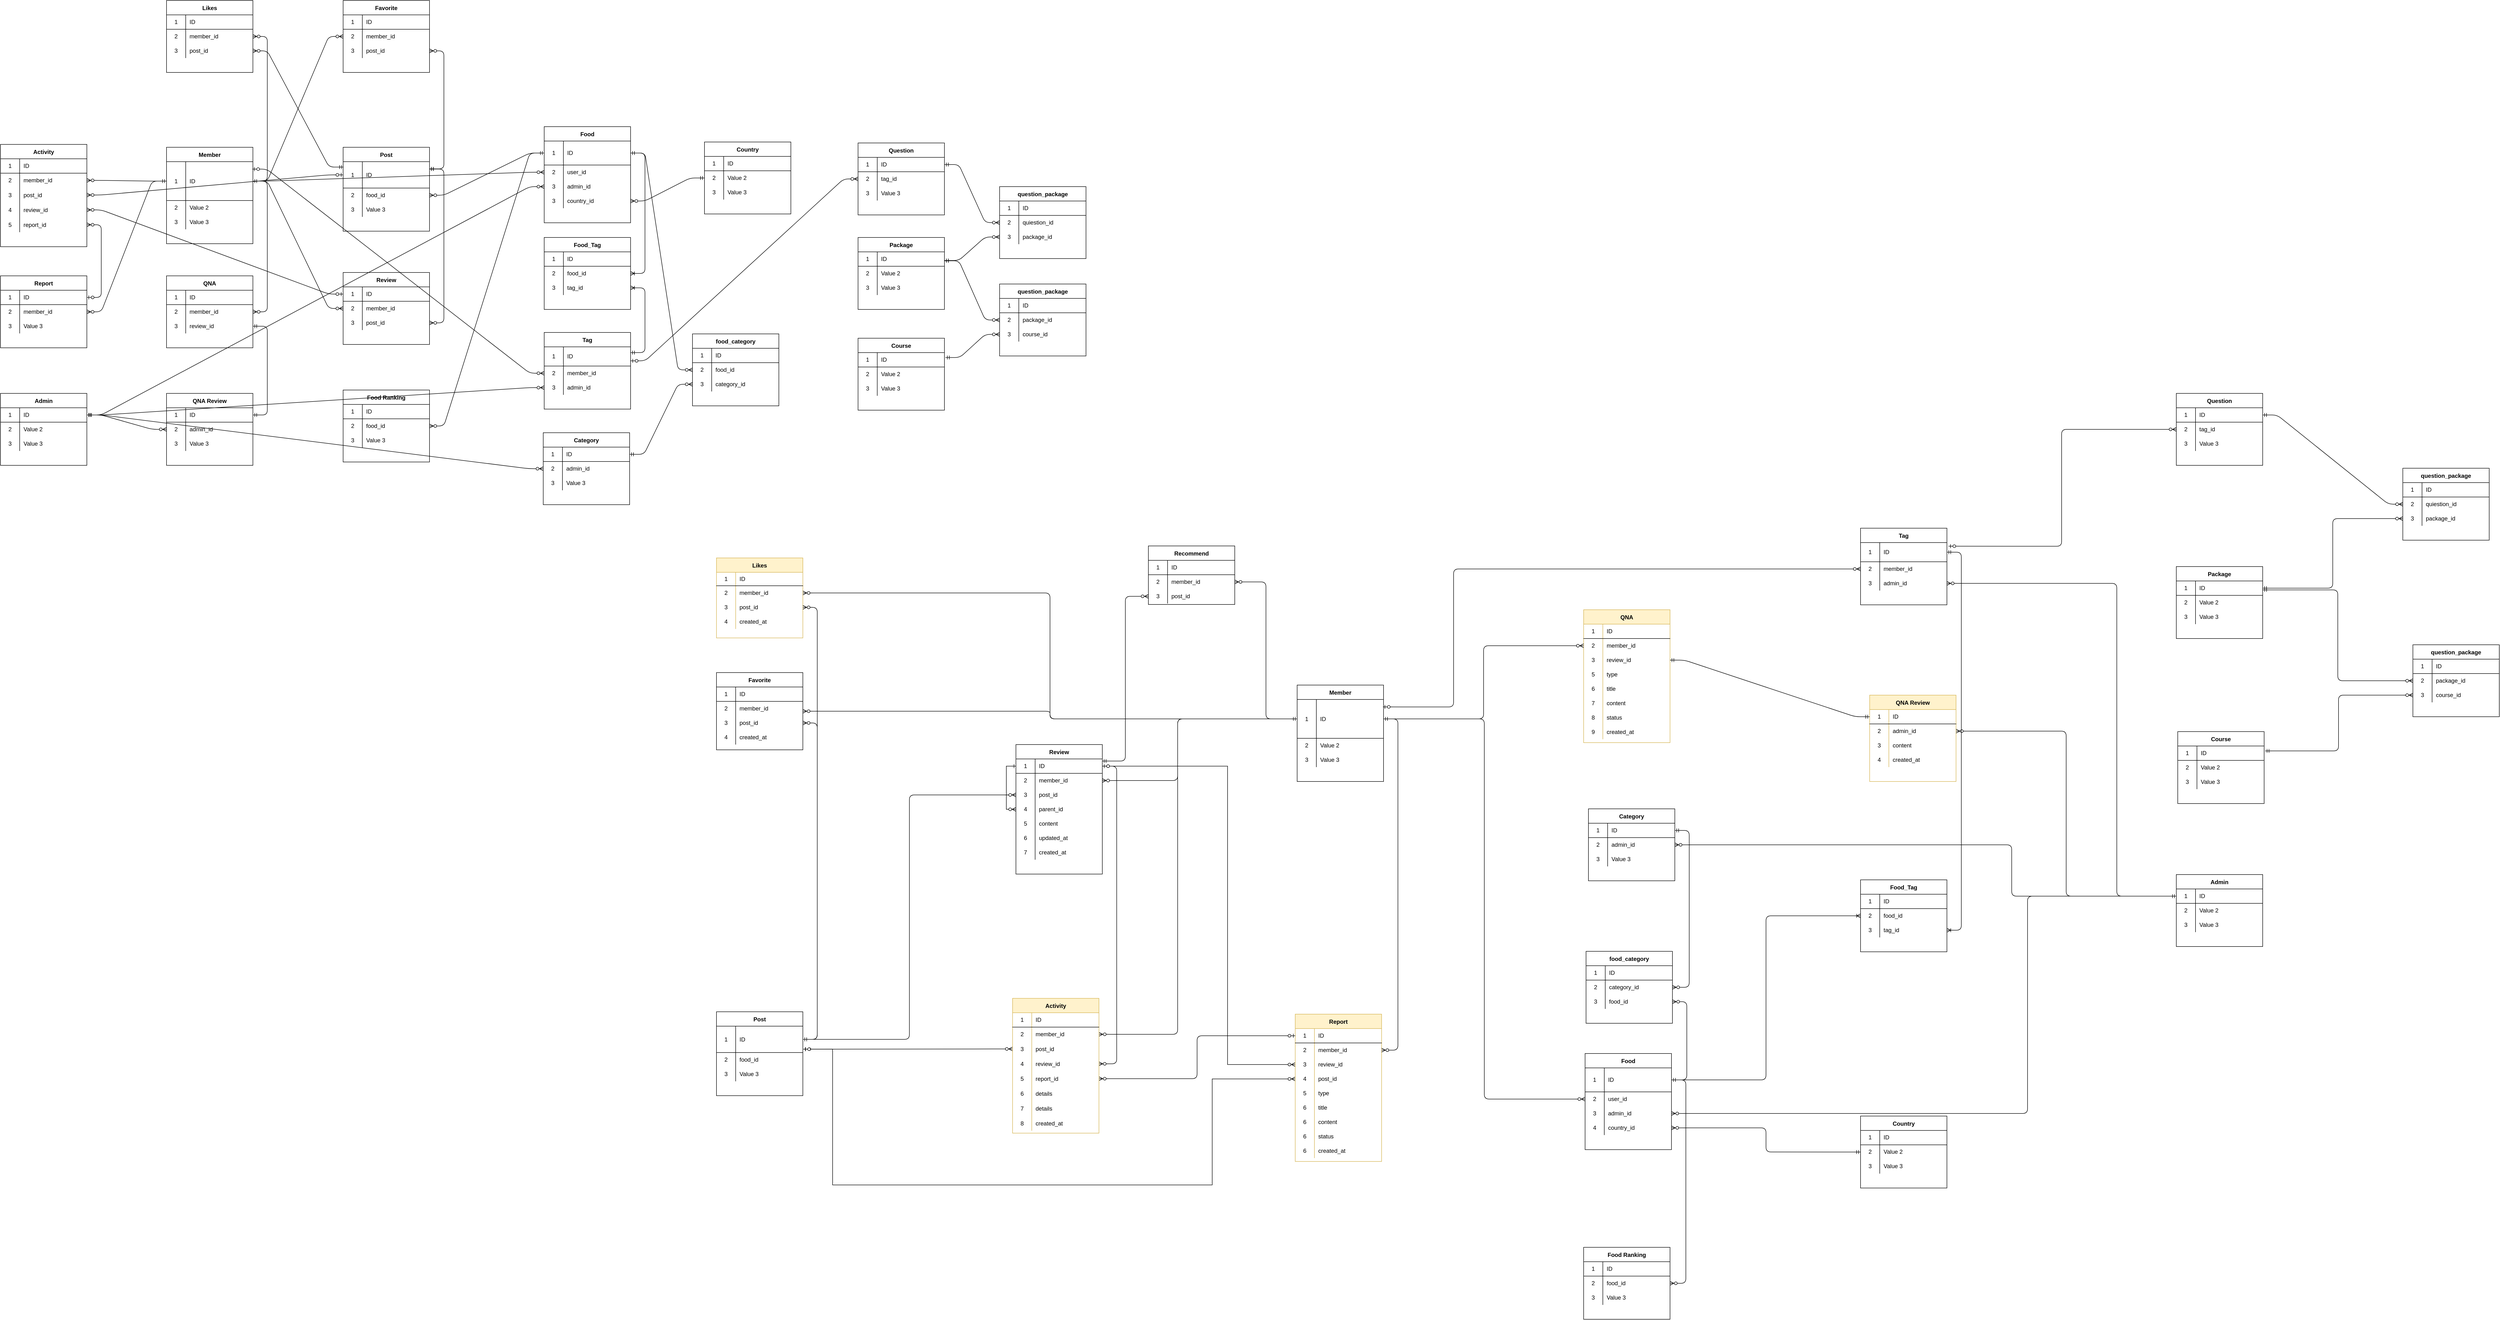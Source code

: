 <mxfile version="14.9.3" type="github">
  <diagram id="DrQXqkzAF4x7ljiE7f6P" name="Page-1">
    <mxGraphModel dx="1077" dy="363" grid="0" gridSize="10" guides="1" tooltips="1" connect="1" arrows="1" fold="1" page="0" pageScale="1" pageWidth="827" pageHeight="1169" math="0" shadow="0">
      <root>
        <mxCell id="0" />
        <mxCell id="1" parent="0" />
        <mxCell id="YlSi5dVUK5fDgeekknWG-3" value="Member" style="shape=table;startSize=30;container=1;collapsible=0;childLayout=tableLayout;fixedRows=1;rowLines=0;fontStyle=1;align=center;" parent="1" vertex="1">
          <mxGeometry x="80" y="561" width="180" height="201" as="geometry" />
        </mxCell>
        <mxCell id="YlSi5dVUK5fDgeekknWG-4" value="" style="shape=partialRectangle;html=1;whiteSpace=wrap;collapsible=0;dropTarget=0;pointerEvents=0;fillColor=none;top=0;left=0;bottom=1;right=0;points=[[0,0.5],[1,0.5]];portConstraint=eastwest;" parent="YlSi5dVUK5fDgeekknWG-3" vertex="1">
          <mxGeometry y="30" width="180" height="81" as="geometry" />
        </mxCell>
        <mxCell id="YlSi5dVUK5fDgeekknWG-5" value="1" style="shape=partialRectangle;html=1;whiteSpace=wrap;connectable=0;fillColor=none;top=0;left=0;bottom=0;right=0;overflow=hidden;" parent="YlSi5dVUK5fDgeekknWG-4" vertex="1">
          <mxGeometry width="40" height="81" as="geometry" />
        </mxCell>
        <mxCell id="YlSi5dVUK5fDgeekknWG-6" value="ID" style="shape=partialRectangle;html=1;whiteSpace=wrap;connectable=0;fillColor=none;top=0;left=0;bottom=0;right=0;align=left;spacingLeft=6;overflow=hidden;" parent="YlSi5dVUK5fDgeekknWG-4" vertex="1">
          <mxGeometry x="40" width="140" height="81" as="geometry" />
        </mxCell>
        <mxCell id="YlSi5dVUK5fDgeekknWG-7" value="" style="shape=partialRectangle;html=1;whiteSpace=wrap;collapsible=0;dropTarget=0;pointerEvents=0;fillColor=none;top=0;left=0;bottom=0;right=0;points=[[0,0.5],[1,0.5]];portConstraint=eastwest;" parent="YlSi5dVUK5fDgeekknWG-3" vertex="1">
          <mxGeometry y="111" width="180" height="30" as="geometry" />
        </mxCell>
        <mxCell id="YlSi5dVUK5fDgeekknWG-8" value="2" style="shape=partialRectangle;html=1;whiteSpace=wrap;connectable=0;fillColor=none;top=0;left=0;bottom=0;right=0;overflow=hidden;" parent="YlSi5dVUK5fDgeekknWG-7" vertex="1">
          <mxGeometry width="40" height="30" as="geometry" />
        </mxCell>
        <mxCell id="YlSi5dVUK5fDgeekknWG-9" value="Value 2" style="shape=partialRectangle;html=1;whiteSpace=wrap;connectable=0;fillColor=none;top=0;left=0;bottom=0;right=0;align=left;spacingLeft=6;overflow=hidden;" parent="YlSi5dVUK5fDgeekknWG-7" vertex="1">
          <mxGeometry x="40" width="140" height="30" as="geometry" />
        </mxCell>
        <mxCell id="YlSi5dVUK5fDgeekknWG-10" value="" style="shape=partialRectangle;html=1;whiteSpace=wrap;collapsible=0;dropTarget=0;pointerEvents=0;fillColor=none;top=0;left=0;bottom=0;right=0;points=[[0,0.5],[1,0.5]];portConstraint=eastwest;" parent="YlSi5dVUK5fDgeekknWG-3" vertex="1">
          <mxGeometry y="141" width="180" height="30" as="geometry" />
        </mxCell>
        <mxCell id="YlSi5dVUK5fDgeekknWG-11" value="3" style="shape=partialRectangle;html=1;whiteSpace=wrap;connectable=0;fillColor=none;top=0;left=0;bottom=0;right=0;overflow=hidden;" parent="YlSi5dVUK5fDgeekknWG-10" vertex="1">
          <mxGeometry width="40" height="30" as="geometry" />
        </mxCell>
        <mxCell id="YlSi5dVUK5fDgeekknWG-12" value="Value 3" style="shape=partialRectangle;html=1;whiteSpace=wrap;connectable=0;fillColor=none;top=0;left=0;bottom=0;right=0;align=left;spacingLeft=6;overflow=hidden;" parent="YlSi5dVUK5fDgeekknWG-10" vertex="1">
          <mxGeometry x="40" width="140" height="30" as="geometry" />
        </mxCell>
        <mxCell id="YlSi5dVUK5fDgeekknWG-13" value="Admin" style="shape=table;startSize=30;container=1;collapsible=0;childLayout=tableLayout;fixedRows=1;rowLines=0;fontStyle=1;align=center;" parent="1" vertex="1">
          <mxGeometry x="-266" y="1074" width="180" height="150" as="geometry" />
        </mxCell>
        <mxCell id="YlSi5dVUK5fDgeekknWG-14" value="" style="shape=partialRectangle;html=1;whiteSpace=wrap;collapsible=0;dropTarget=0;pointerEvents=0;fillColor=none;top=0;left=0;bottom=1;right=0;points=[[0,0.5],[1,0.5]];portConstraint=eastwest;" parent="YlSi5dVUK5fDgeekknWG-13" vertex="1">
          <mxGeometry y="30" width="180" height="30" as="geometry" />
        </mxCell>
        <mxCell id="YlSi5dVUK5fDgeekknWG-15" value="1" style="shape=partialRectangle;html=1;whiteSpace=wrap;connectable=0;fillColor=none;top=0;left=0;bottom=0;right=0;overflow=hidden;" parent="YlSi5dVUK5fDgeekknWG-14" vertex="1">
          <mxGeometry width="40" height="30" as="geometry" />
        </mxCell>
        <mxCell id="YlSi5dVUK5fDgeekknWG-16" value="ID" style="shape=partialRectangle;html=1;whiteSpace=wrap;connectable=0;fillColor=none;top=0;left=0;bottom=0;right=0;align=left;spacingLeft=6;overflow=hidden;" parent="YlSi5dVUK5fDgeekknWG-14" vertex="1">
          <mxGeometry x="40" width="140" height="30" as="geometry" />
        </mxCell>
        <mxCell id="YlSi5dVUK5fDgeekknWG-17" value="" style="shape=partialRectangle;html=1;whiteSpace=wrap;collapsible=0;dropTarget=0;pointerEvents=0;fillColor=none;top=0;left=0;bottom=0;right=0;points=[[0,0.5],[1,0.5]];portConstraint=eastwest;" parent="YlSi5dVUK5fDgeekknWG-13" vertex="1">
          <mxGeometry y="60" width="180" height="30" as="geometry" />
        </mxCell>
        <mxCell id="YlSi5dVUK5fDgeekknWG-18" value="2" style="shape=partialRectangle;html=1;whiteSpace=wrap;connectable=0;fillColor=none;top=0;left=0;bottom=0;right=0;overflow=hidden;" parent="YlSi5dVUK5fDgeekknWG-17" vertex="1">
          <mxGeometry width="40" height="30" as="geometry" />
        </mxCell>
        <mxCell id="YlSi5dVUK5fDgeekknWG-19" value="Value 2" style="shape=partialRectangle;html=1;whiteSpace=wrap;connectable=0;fillColor=none;top=0;left=0;bottom=0;right=0;align=left;spacingLeft=6;overflow=hidden;" parent="YlSi5dVUK5fDgeekknWG-17" vertex="1">
          <mxGeometry x="40" width="140" height="30" as="geometry" />
        </mxCell>
        <mxCell id="YlSi5dVUK5fDgeekknWG-20" value="" style="shape=partialRectangle;html=1;whiteSpace=wrap;collapsible=0;dropTarget=0;pointerEvents=0;fillColor=none;top=0;left=0;bottom=0;right=0;points=[[0,0.5],[1,0.5]];portConstraint=eastwest;" parent="YlSi5dVUK5fDgeekknWG-13" vertex="1">
          <mxGeometry y="90" width="180" height="30" as="geometry" />
        </mxCell>
        <mxCell id="YlSi5dVUK5fDgeekknWG-21" value="3" style="shape=partialRectangle;html=1;whiteSpace=wrap;connectable=0;fillColor=none;top=0;left=0;bottom=0;right=0;overflow=hidden;" parent="YlSi5dVUK5fDgeekknWG-20" vertex="1">
          <mxGeometry width="40" height="30" as="geometry" />
        </mxCell>
        <mxCell id="YlSi5dVUK5fDgeekknWG-22" value="Value 3" style="shape=partialRectangle;html=1;whiteSpace=wrap;connectable=0;fillColor=none;top=0;left=0;bottom=0;right=0;align=left;spacingLeft=6;overflow=hidden;" parent="YlSi5dVUK5fDgeekknWG-20" vertex="1">
          <mxGeometry x="40" width="140" height="30" as="geometry" />
        </mxCell>
        <mxCell id="3mrBlYlQJBhg7aza0nXE-19" value="Review" style="shape=table;startSize=30;container=1;collapsible=0;childLayout=tableLayout;fixedRows=1;rowLines=0;fontStyle=1;align=center;" parent="1" vertex="1">
          <mxGeometry x="448" y="822" width="180" height="150" as="geometry" />
        </mxCell>
        <mxCell id="3mrBlYlQJBhg7aza0nXE-20" value="" style="shape=partialRectangle;html=1;whiteSpace=wrap;collapsible=0;dropTarget=0;pointerEvents=0;fillColor=none;top=0;left=0;bottom=1;right=0;points=[[0,0.5],[1,0.5]];portConstraint=eastwest;" parent="3mrBlYlQJBhg7aza0nXE-19" vertex="1">
          <mxGeometry y="30" width="180" height="30" as="geometry" />
        </mxCell>
        <mxCell id="3mrBlYlQJBhg7aza0nXE-21" value="1" style="shape=partialRectangle;html=1;whiteSpace=wrap;connectable=0;fillColor=none;top=0;left=0;bottom=0;right=0;overflow=hidden;" parent="3mrBlYlQJBhg7aza0nXE-20" vertex="1">
          <mxGeometry width="40" height="30" as="geometry" />
        </mxCell>
        <mxCell id="3mrBlYlQJBhg7aza0nXE-22" value="ID" style="shape=partialRectangle;html=1;whiteSpace=wrap;connectable=0;fillColor=none;top=0;left=0;bottom=0;right=0;align=left;spacingLeft=6;overflow=hidden;" parent="3mrBlYlQJBhg7aza0nXE-20" vertex="1">
          <mxGeometry x="40" width="140" height="30" as="geometry" />
        </mxCell>
        <mxCell id="3mrBlYlQJBhg7aza0nXE-23" value="" style="shape=partialRectangle;html=1;whiteSpace=wrap;collapsible=0;dropTarget=0;pointerEvents=0;fillColor=none;top=0;left=0;bottom=0;right=0;points=[[0,0.5],[1,0.5]];portConstraint=eastwest;" parent="3mrBlYlQJBhg7aza0nXE-19" vertex="1">
          <mxGeometry y="60" width="180" height="30" as="geometry" />
        </mxCell>
        <mxCell id="3mrBlYlQJBhg7aza0nXE-24" value="2" style="shape=partialRectangle;html=1;whiteSpace=wrap;connectable=0;fillColor=none;top=0;left=0;bottom=0;right=0;overflow=hidden;" parent="3mrBlYlQJBhg7aza0nXE-23" vertex="1">
          <mxGeometry width="40" height="30" as="geometry" />
        </mxCell>
        <mxCell id="3mrBlYlQJBhg7aza0nXE-25" value="member_id" style="shape=partialRectangle;html=1;whiteSpace=wrap;connectable=0;fillColor=none;top=0;left=0;bottom=0;right=0;align=left;spacingLeft=6;overflow=hidden;" parent="3mrBlYlQJBhg7aza0nXE-23" vertex="1">
          <mxGeometry x="40" width="140" height="30" as="geometry" />
        </mxCell>
        <mxCell id="3mrBlYlQJBhg7aza0nXE-26" value="" style="shape=partialRectangle;html=1;whiteSpace=wrap;collapsible=0;dropTarget=0;pointerEvents=0;fillColor=none;top=0;left=0;bottom=0;right=0;points=[[0,0.5],[1,0.5]];portConstraint=eastwest;" parent="3mrBlYlQJBhg7aza0nXE-19" vertex="1">
          <mxGeometry y="90" width="180" height="30" as="geometry" />
        </mxCell>
        <mxCell id="3mrBlYlQJBhg7aza0nXE-27" value="3" style="shape=partialRectangle;html=1;whiteSpace=wrap;connectable=0;fillColor=none;top=0;left=0;bottom=0;right=0;overflow=hidden;" parent="3mrBlYlQJBhg7aza0nXE-26" vertex="1">
          <mxGeometry width="40" height="30" as="geometry" />
        </mxCell>
        <mxCell id="3mrBlYlQJBhg7aza0nXE-28" value="post_id" style="shape=partialRectangle;html=1;whiteSpace=wrap;connectable=0;fillColor=none;top=0;left=0;bottom=0;right=0;align=left;spacingLeft=6;overflow=hidden;" parent="3mrBlYlQJBhg7aza0nXE-26" vertex="1">
          <mxGeometry x="40" width="140" height="30" as="geometry" />
        </mxCell>
        <mxCell id="YlSi5dVUK5fDgeekknWG-33" value="QNA" style="shape=table;startSize=30;container=1;collapsible=0;childLayout=tableLayout;fixedRows=1;rowLines=0;fontStyle=1;align=center;" parent="1" vertex="1">
          <mxGeometry x="80" y="829" width="180" height="150" as="geometry" />
        </mxCell>
        <mxCell id="YlSi5dVUK5fDgeekknWG-34" value="" style="shape=partialRectangle;html=1;whiteSpace=wrap;collapsible=0;dropTarget=0;pointerEvents=0;fillColor=none;top=0;left=0;bottom=1;right=0;points=[[0,0.5],[1,0.5]];portConstraint=eastwest;" parent="YlSi5dVUK5fDgeekknWG-33" vertex="1">
          <mxGeometry y="30" width="180" height="30" as="geometry" />
        </mxCell>
        <mxCell id="YlSi5dVUK5fDgeekknWG-35" value="1" style="shape=partialRectangle;html=1;whiteSpace=wrap;connectable=0;fillColor=none;top=0;left=0;bottom=0;right=0;overflow=hidden;" parent="YlSi5dVUK5fDgeekknWG-34" vertex="1">
          <mxGeometry width="40" height="30" as="geometry" />
        </mxCell>
        <mxCell id="YlSi5dVUK5fDgeekknWG-36" value="ID" style="shape=partialRectangle;html=1;whiteSpace=wrap;connectable=0;fillColor=none;top=0;left=0;bottom=0;right=0;align=left;spacingLeft=6;overflow=hidden;" parent="YlSi5dVUK5fDgeekknWG-34" vertex="1">
          <mxGeometry x="40" width="140" height="30" as="geometry" />
        </mxCell>
        <mxCell id="YlSi5dVUK5fDgeekknWG-37" value="" style="shape=partialRectangle;html=1;whiteSpace=wrap;collapsible=0;dropTarget=0;pointerEvents=0;fillColor=none;top=0;left=0;bottom=0;right=0;points=[[0,0.5],[1,0.5]];portConstraint=eastwest;" parent="YlSi5dVUK5fDgeekknWG-33" vertex="1">
          <mxGeometry y="60" width="180" height="30" as="geometry" />
        </mxCell>
        <mxCell id="YlSi5dVUK5fDgeekknWG-38" value="2" style="shape=partialRectangle;html=1;whiteSpace=wrap;connectable=0;fillColor=none;top=0;left=0;bottom=0;right=0;overflow=hidden;" parent="YlSi5dVUK5fDgeekknWG-37" vertex="1">
          <mxGeometry width="40" height="30" as="geometry" />
        </mxCell>
        <mxCell id="YlSi5dVUK5fDgeekknWG-39" value="member_id" style="shape=partialRectangle;html=1;whiteSpace=wrap;connectable=0;fillColor=none;top=0;left=0;bottom=0;right=0;align=left;spacingLeft=6;overflow=hidden;" parent="YlSi5dVUK5fDgeekknWG-37" vertex="1">
          <mxGeometry x="40" width="140" height="30" as="geometry" />
        </mxCell>
        <mxCell id="YlSi5dVUK5fDgeekknWG-40" value="" style="shape=partialRectangle;html=1;whiteSpace=wrap;collapsible=0;dropTarget=0;pointerEvents=0;fillColor=none;top=0;left=0;bottom=0;right=0;points=[[0,0.5],[1,0.5]];portConstraint=eastwest;" parent="YlSi5dVUK5fDgeekknWG-33" vertex="1">
          <mxGeometry y="90" width="180" height="30" as="geometry" />
        </mxCell>
        <mxCell id="YlSi5dVUK5fDgeekknWG-41" value="3" style="shape=partialRectangle;html=1;whiteSpace=wrap;connectable=0;fillColor=none;top=0;left=0;bottom=0;right=0;overflow=hidden;" parent="YlSi5dVUK5fDgeekknWG-40" vertex="1">
          <mxGeometry width="40" height="30" as="geometry" />
        </mxCell>
        <mxCell id="YlSi5dVUK5fDgeekknWG-42" value="review_id" style="shape=partialRectangle;html=1;whiteSpace=wrap;connectable=0;fillColor=none;top=0;left=0;bottom=0;right=0;align=left;spacingLeft=6;overflow=hidden;" parent="YlSi5dVUK5fDgeekknWG-40" vertex="1">
          <mxGeometry x="40" width="140" height="30" as="geometry" />
        </mxCell>
        <mxCell id="YlSi5dVUK5fDgeekknWG-52" value="QNA Review" style="shape=table;startSize=30;container=1;collapsible=0;childLayout=tableLayout;fixedRows=1;rowLines=0;fontStyle=1;align=center;" parent="1" vertex="1">
          <mxGeometry x="80" y="1074" width="180" height="150" as="geometry" />
        </mxCell>
        <mxCell id="YlSi5dVUK5fDgeekknWG-53" value="" style="shape=partialRectangle;html=1;whiteSpace=wrap;collapsible=0;dropTarget=0;pointerEvents=0;fillColor=none;top=0;left=0;bottom=1;right=0;points=[[0,0.5],[1,0.5]];portConstraint=eastwest;" parent="YlSi5dVUK5fDgeekknWG-52" vertex="1">
          <mxGeometry y="30" width="180" height="30" as="geometry" />
        </mxCell>
        <mxCell id="YlSi5dVUK5fDgeekknWG-54" value="1" style="shape=partialRectangle;html=1;whiteSpace=wrap;connectable=0;fillColor=none;top=0;left=0;bottom=0;right=0;overflow=hidden;" parent="YlSi5dVUK5fDgeekknWG-53" vertex="1">
          <mxGeometry width="40" height="30" as="geometry" />
        </mxCell>
        <mxCell id="YlSi5dVUK5fDgeekknWG-55" value="ID" style="shape=partialRectangle;html=1;whiteSpace=wrap;connectable=0;fillColor=none;top=0;left=0;bottom=0;right=0;align=left;spacingLeft=6;overflow=hidden;" parent="YlSi5dVUK5fDgeekknWG-53" vertex="1">
          <mxGeometry x="40" width="140" height="30" as="geometry" />
        </mxCell>
        <mxCell id="YlSi5dVUK5fDgeekknWG-56" value="" style="shape=partialRectangle;html=1;whiteSpace=wrap;collapsible=0;dropTarget=0;pointerEvents=0;fillColor=none;top=0;left=0;bottom=0;right=0;points=[[0,0.5],[1,0.5]];portConstraint=eastwest;" parent="YlSi5dVUK5fDgeekknWG-52" vertex="1">
          <mxGeometry y="60" width="180" height="30" as="geometry" />
        </mxCell>
        <mxCell id="YlSi5dVUK5fDgeekknWG-57" value="2" style="shape=partialRectangle;html=1;whiteSpace=wrap;connectable=0;fillColor=none;top=0;left=0;bottom=0;right=0;overflow=hidden;" parent="YlSi5dVUK5fDgeekknWG-56" vertex="1">
          <mxGeometry width="40" height="30" as="geometry" />
        </mxCell>
        <mxCell id="YlSi5dVUK5fDgeekknWG-58" value="admin_id" style="shape=partialRectangle;html=1;whiteSpace=wrap;connectable=0;fillColor=none;top=0;left=0;bottom=0;right=0;align=left;spacingLeft=6;overflow=hidden;" parent="YlSi5dVUK5fDgeekknWG-56" vertex="1">
          <mxGeometry x="40" width="140" height="30" as="geometry" />
        </mxCell>
        <mxCell id="YlSi5dVUK5fDgeekknWG-59" value="" style="shape=partialRectangle;html=1;whiteSpace=wrap;collapsible=0;dropTarget=0;pointerEvents=0;fillColor=none;top=0;left=0;bottom=0;right=0;points=[[0,0.5],[1,0.5]];portConstraint=eastwest;" parent="YlSi5dVUK5fDgeekknWG-52" vertex="1">
          <mxGeometry y="90" width="180" height="30" as="geometry" />
        </mxCell>
        <mxCell id="YlSi5dVUK5fDgeekknWG-60" value="3" style="shape=partialRectangle;html=1;whiteSpace=wrap;connectable=0;fillColor=none;top=0;left=0;bottom=0;right=0;overflow=hidden;" parent="YlSi5dVUK5fDgeekknWG-59" vertex="1">
          <mxGeometry width="40" height="30" as="geometry" />
        </mxCell>
        <mxCell id="YlSi5dVUK5fDgeekknWG-61" value="Value 3" style="shape=partialRectangle;html=1;whiteSpace=wrap;connectable=0;fillColor=none;top=0;left=0;bottom=0;right=0;align=left;spacingLeft=6;overflow=hidden;" parent="YlSi5dVUK5fDgeekknWG-59" vertex="1">
          <mxGeometry x="40" width="140" height="30" as="geometry" />
        </mxCell>
        <mxCell id="3mrBlYlQJBhg7aza0nXE-60" value="Report" style="shape=table;startSize=30;container=1;collapsible=0;childLayout=tableLayout;fixedRows=1;rowLines=0;fontStyle=1;align=center;" parent="1" vertex="1">
          <mxGeometry x="-266" y="829" width="180" height="150" as="geometry" />
        </mxCell>
        <mxCell id="3mrBlYlQJBhg7aza0nXE-61" value="" style="shape=partialRectangle;html=1;whiteSpace=wrap;collapsible=0;dropTarget=0;pointerEvents=0;fillColor=none;top=0;left=0;bottom=1;right=0;points=[[0,0.5],[1,0.5]];portConstraint=eastwest;" parent="3mrBlYlQJBhg7aza0nXE-60" vertex="1">
          <mxGeometry y="30" width="180" height="30" as="geometry" />
        </mxCell>
        <mxCell id="3mrBlYlQJBhg7aza0nXE-62" value="1" style="shape=partialRectangle;html=1;whiteSpace=wrap;connectable=0;fillColor=none;top=0;left=0;bottom=0;right=0;overflow=hidden;" parent="3mrBlYlQJBhg7aza0nXE-61" vertex="1">
          <mxGeometry width="40" height="30" as="geometry" />
        </mxCell>
        <mxCell id="3mrBlYlQJBhg7aza0nXE-63" value="ID" style="shape=partialRectangle;html=1;whiteSpace=wrap;connectable=0;fillColor=none;top=0;left=0;bottom=0;right=0;align=left;spacingLeft=6;overflow=hidden;" parent="3mrBlYlQJBhg7aza0nXE-61" vertex="1">
          <mxGeometry x="40" width="140" height="30" as="geometry" />
        </mxCell>
        <mxCell id="3mrBlYlQJBhg7aza0nXE-64" value="" style="shape=partialRectangle;html=1;whiteSpace=wrap;collapsible=0;dropTarget=0;pointerEvents=0;fillColor=none;top=0;left=0;bottom=0;right=0;points=[[0,0.5],[1,0.5]];portConstraint=eastwest;" parent="3mrBlYlQJBhg7aza0nXE-60" vertex="1">
          <mxGeometry y="60" width="180" height="30" as="geometry" />
        </mxCell>
        <mxCell id="3mrBlYlQJBhg7aza0nXE-65" value="2" style="shape=partialRectangle;html=1;whiteSpace=wrap;connectable=0;fillColor=none;top=0;left=0;bottom=0;right=0;overflow=hidden;" parent="3mrBlYlQJBhg7aza0nXE-64" vertex="1">
          <mxGeometry width="40" height="30" as="geometry" />
        </mxCell>
        <mxCell id="3mrBlYlQJBhg7aza0nXE-66" value="member_id" style="shape=partialRectangle;html=1;whiteSpace=wrap;connectable=0;fillColor=none;top=0;left=0;bottom=0;right=0;align=left;spacingLeft=6;overflow=hidden;" parent="3mrBlYlQJBhg7aza0nXE-64" vertex="1">
          <mxGeometry x="40" width="140" height="30" as="geometry" />
        </mxCell>
        <mxCell id="3mrBlYlQJBhg7aza0nXE-67" value="" style="shape=partialRectangle;html=1;whiteSpace=wrap;collapsible=0;dropTarget=0;pointerEvents=0;fillColor=none;top=0;left=0;bottom=0;right=0;points=[[0,0.5],[1,0.5]];portConstraint=eastwest;" parent="3mrBlYlQJBhg7aza0nXE-60" vertex="1">
          <mxGeometry y="90" width="180" height="30" as="geometry" />
        </mxCell>
        <mxCell id="3mrBlYlQJBhg7aza0nXE-68" value="3" style="shape=partialRectangle;html=1;whiteSpace=wrap;connectable=0;fillColor=none;top=0;left=0;bottom=0;right=0;overflow=hidden;" parent="3mrBlYlQJBhg7aza0nXE-67" vertex="1">
          <mxGeometry width="40" height="30" as="geometry" />
        </mxCell>
        <mxCell id="3mrBlYlQJBhg7aza0nXE-69" value="Value 3" style="shape=partialRectangle;html=1;whiteSpace=wrap;connectable=0;fillColor=none;top=0;left=0;bottom=0;right=0;align=left;spacingLeft=6;overflow=hidden;" parent="3mrBlYlQJBhg7aza0nXE-67" vertex="1">
          <mxGeometry x="40" width="140" height="30" as="geometry" />
        </mxCell>
        <mxCell id="YlSi5dVUK5fDgeekknWG-62" value="Category" style="shape=table;startSize=30;container=1;collapsible=0;childLayout=tableLayout;fixedRows=1;rowLines=0;fontStyle=1;align=center;" parent="1" vertex="1">
          <mxGeometry x="865" y="1156" width="180" height="150" as="geometry" />
        </mxCell>
        <mxCell id="YlSi5dVUK5fDgeekknWG-63" value="" style="shape=partialRectangle;html=1;whiteSpace=wrap;collapsible=0;dropTarget=0;pointerEvents=0;fillColor=none;top=0;left=0;bottom=1;right=0;points=[[0,0.5],[1,0.5]];portConstraint=eastwest;" parent="YlSi5dVUK5fDgeekknWG-62" vertex="1">
          <mxGeometry y="30" width="180" height="30" as="geometry" />
        </mxCell>
        <mxCell id="YlSi5dVUK5fDgeekknWG-64" value="1" style="shape=partialRectangle;html=1;whiteSpace=wrap;connectable=0;fillColor=none;top=0;left=0;bottom=0;right=0;overflow=hidden;" parent="YlSi5dVUK5fDgeekknWG-63" vertex="1">
          <mxGeometry width="40" height="30" as="geometry" />
        </mxCell>
        <mxCell id="YlSi5dVUK5fDgeekknWG-65" value="ID" style="shape=partialRectangle;html=1;whiteSpace=wrap;connectable=0;fillColor=none;top=0;left=0;bottom=0;right=0;align=left;spacingLeft=6;overflow=hidden;" parent="YlSi5dVUK5fDgeekknWG-63" vertex="1">
          <mxGeometry x="40" width="140" height="30" as="geometry" />
        </mxCell>
        <mxCell id="YlSi5dVUK5fDgeekknWG-66" value="" style="shape=partialRectangle;html=1;whiteSpace=wrap;collapsible=0;dropTarget=0;pointerEvents=0;fillColor=none;top=0;left=0;bottom=0;right=0;points=[[0,0.5],[1,0.5]];portConstraint=eastwest;" parent="YlSi5dVUK5fDgeekknWG-62" vertex="1">
          <mxGeometry y="60" width="180" height="30" as="geometry" />
        </mxCell>
        <mxCell id="YlSi5dVUK5fDgeekknWG-67" value="2" style="shape=partialRectangle;html=1;whiteSpace=wrap;connectable=0;fillColor=none;top=0;left=0;bottom=0;right=0;overflow=hidden;" parent="YlSi5dVUK5fDgeekknWG-66" vertex="1">
          <mxGeometry width="40" height="30" as="geometry" />
        </mxCell>
        <mxCell id="YlSi5dVUK5fDgeekknWG-68" value="admin_id" style="shape=partialRectangle;html=1;whiteSpace=wrap;connectable=0;fillColor=none;top=0;left=0;bottom=0;right=0;align=left;spacingLeft=6;overflow=hidden;" parent="YlSi5dVUK5fDgeekknWG-66" vertex="1">
          <mxGeometry x="40" width="140" height="30" as="geometry" />
        </mxCell>
        <mxCell id="YlSi5dVUK5fDgeekknWG-69" value="" style="shape=partialRectangle;html=1;whiteSpace=wrap;collapsible=0;dropTarget=0;pointerEvents=0;fillColor=none;top=0;left=0;bottom=0;right=0;points=[[0,0.5],[1,0.5]];portConstraint=eastwest;" parent="YlSi5dVUK5fDgeekknWG-62" vertex="1">
          <mxGeometry y="90" width="180" height="30" as="geometry" />
        </mxCell>
        <mxCell id="YlSi5dVUK5fDgeekknWG-70" value="3" style="shape=partialRectangle;html=1;whiteSpace=wrap;connectable=0;fillColor=none;top=0;left=0;bottom=0;right=0;overflow=hidden;" parent="YlSi5dVUK5fDgeekknWG-69" vertex="1">
          <mxGeometry width="40" height="30" as="geometry" />
        </mxCell>
        <mxCell id="YlSi5dVUK5fDgeekknWG-71" value="Value 3" style="shape=partialRectangle;html=1;whiteSpace=wrap;connectable=0;fillColor=none;top=0;left=0;bottom=0;right=0;align=left;spacingLeft=6;overflow=hidden;" parent="YlSi5dVUK5fDgeekknWG-69" vertex="1">
          <mxGeometry x="40" width="140" height="30" as="geometry" />
        </mxCell>
        <mxCell id="3mrBlYlQJBhg7aza0nXE-70" value="Likes" style="shape=table;startSize=30;container=1;collapsible=0;childLayout=tableLayout;fixedRows=1;rowLines=0;fontStyle=1;align=center;" parent="1" vertex="1">
          <mxGeometry x="80" y="255" width="180" height="150" as="geometry" />
        </mxCell>
        <mxCell id="3mrBlYlQJBhg7aza0nXE-71" value="" style="shape=partialRectangle;html=1;whiteSpace=wrap;collapsible=0;dropTarget=0;pointerEvents=0;fillColor=none;top=0;left=0;bottom=1;right=0;points=[[0,0.5],[1,0.5]];portConstraint=eastwest;" parent="3mrBlYlQJBhg7aza0nXE-70" vertex="1">
          <mxGeometry y="30" width="180" height="30" as="geometry" />
        </mxCell>
        <mxCell id="3mrBlYlQJBhg7aza0nXE-72" value="1" style="shape=partialRectangle;html=1;whiteSpace=wrap;connectable=0;fillColor=none;top=0;left=0;bottom=0;right=0;overflow=hidden;" parent="3mrBlYlQJBhg7aza0nXE-71" vertex="1">
          <mxGeometry width="40" height="30" as="geometry" />
        </mxCell>
        <mxCell id="3mrBlYlQJBhg7aza0nXE-73" value="ID" style="shape=partialRectangle;html=1;whiteSpace=wrap;connectable=0;fillColor=none;top=0;left=0;bottom=0;right=0;align=left;spacingLeft=6;overflow=hidden;" parent="3mrBlYlQJBhg7aza0nXE-71" vertex="1">
          <mxGeometry x="40" width="140" height="30" as="geometry" />
        </mxCell>
        <mxCell id="3mrBlYlQJBhg7aza0nXE-74" value="" style="shape=partialRectangle;html=1;whiteSpace=wrap;collapsible=0;dropTarget=0;pointerEvents=0;fillColor=none;top=0;left=0;bottom=0;right=0;points=[[0,0.5],[1,0.5]];portConstraint=eastwest;" parent="3mrBlYlQJBhg7aza0nXE-70" vertex="1">
          <mxGeometry y="60" width="180" height="30" as="geometry" />
        </mxCell>
        <mxCell id="3mrBlYlQJBhg7aza0nXE-75" value="2" style="shape=partialRectangle;html=1;whiteSpace=wrap;connectable=0;fillColor=none;top=0;left=0;bottom=0;right=0;overflow=hidden;" parent="3mrBlYlQJBhg7aza0nXE-74" vertex="1">
          <mxGeometry width="40" height="30" as="geometry" />
        </mxCell>
        <mxCell id="3mrBlYlQJBhg7aza0nXE-76" value="member_id" style="shape=partialRectangle;html=1;whiteSpace=wrap;connectable=0;fillColor=none;top=0;left=0;bottom=0;right=0;align=left;spacingLeft=6;overflow=hidden;" parent="3mrBlYlQJBhg7aza0nXE-74" vertex="1">
          <mxGeometry x="40" width="140" height="30" as="geometry" />
        </mxCell>
        <mxCell id="3mrBlYlQJBhg7aza0nXE-77" value="" style="shape=partialRectangle;html=1;whiteSpace=wrap;collapsible=0;dropTarget=0;pointerEvents=0;fillColor=none;top=0;left=0;bottom=0;right=0;points=[[0,0.5],[1,0.5]];portConstraint=eastwest;" parent="3mrBlYlQJBhg7aza0nXE-70" vertex="1">
          <mxGeometry y="90" width="180" height="30" as="geometry" />
        </mxCell>
        <mxCell id="3mrBlYlQJBhg7aza0nXE-78" value="3" style="shape=partialRectangle;html=1;whiteSpace=wrap;connectable=0;fillColor=none;top=0;left=0;bottom=0;right=0;overflow=hidden;" parent="3mrBlYlQJBhg7aza0nXE-77" vertex="1">
          <mxGeometry width="40" height="30" as="geometry" />
        </mxCell>
        <mxCell id="3mrBlYlQJBhg7aza0nXE-79" value="post_id" style="shape=partialRectangle;html=1;whiteSpace=wrap;connectable=0;fillColor=none;top=0;left=0;bottom=0;right=0;align=left;spacingLeft=6;overflow=hidden;" parent="3mrBlYlQJBhg7aza0nXE-77" vertex="1">
          <mxGeometry x="40" width="140" height="30" as="geometry" />
        </mxCell>
        <mxCell id="YlSi5dVUK5fDgeekknWG-72" value="Tag" style="shape=table;startSize=30;container=1;collapsible=0;childLayout=tableLayout;fixedRows=1;rowLines=0;fontStyle=1;align=center;" parent="1" vertex="1">
          <mxGeometry x="867" y="947" width="180" height="159.759" as="geometry" />
        </mxCell>
        <mxCell id="YlSi5dVUK5fDgeekknWG-73" value="" style="shape=partialRectangle;html=1;whiteSpace=wrap;collapsible=0;dropTarget=0;pointerEvents=0;fillColor=none;top=0;left=0;bottom=1;right=0;points=[[0,0.5],[1,0.5]];portConstraint=eastwest;" parent="YlSi5dVUK5fDgeekknWG-72" vertex="1">
          <mxGeometry y="30" width="180" height="40" as="geometry" />
        </mxCell>
        <mxCell id="YlSi5dVUK5fDgeekknWG-74" value="1" style="shape=partialRectangle;html=1;whiteSpace=wrap;connectable=0;fillColor=none;top=0;left=0;bottom=0;right=0;overflow=hidden;" parent="YlSi5dVUK5fDgeekknWG-73" vertex="1">
          <mxGeometry width="40" height="40" as="geometry" />
        </mxCell>
        <mxCell id="YlSi5dVUK5fDgeekknWG-75" value="ID" style="shape=partialRectangle;html=1;whiteSpace=wrap;connectable=0;fillColor=none;top=0;left=0;bottom=0;right=0;align=left;spacingLeft=6;overflow=hidden;" parent="YlSi5dVUK5fDgeekknWG-73" vertex="1">
          <mxGeometry x="40" width="140" height="40" as="geometry" />
        </mxCell>
        <mxCell id="YlSi5dVUK5fDgeekknWG-76" value="" style="shape=partialRectangle;html=1;whiteSpace=wrap;collapsible=0;dropTarget=0;pointerEvents=0;fillColor=none;top=0;left=0;bottom=0;right=0;points=[[0,0.5],[1,0.5]];portConstraint=eastwest;" parent="YlSi5dVUK5fDgeekknWG-72" vertex="1">
          <mxGeometry y="70" width="180" height="30" as="geometry" />
        </mxCell>
        <mxCell id="YlSi5dVUK5fDgeekknWG-77" value="2" style="shape=partialRectangle;html=1;whiteSpace=wrap;connectable=0;fillColor=none;top=0;left=0;bottom=0;right=0;overflow=hidden;" parent="YlSi5dVUK5fDgeekknWG-76" vertex="1">
          <mxGeometry width="40" height="30" as="geometry" />
        </mxCell>
        <mxCell id="YlSi5dVUK5fDgeekknWG-78" value="member_id" style="shape=partialRectangle;html=1;whiteSpace=wrap;connectable=0;fillColor=none;top=0;left=0;bottom=0;right=0;align=left;spacingLeft=6;overflow=hidden;" parent="YlSi5dVUK5fDgeekknWG-76" vertex="1">
          <mxGeometry x="40" width="140" height="30" as="geometry" />
        </mxCell>
        <mxCell id="YlSi5dVUK5fDgeekknWG-79" value="" style="shape=partialRectangle;html=1;whiteSpace=wrap;collapsible=0;dropTarget=0;pointerEvents=0;fillColor=none;top=0;left=0;bottom=0;right=0;points=[[0,0.5],[1,0.5]];portConstraint=eastwest;" parent="YlSi5dVUK5fDgeekknWG-72" vertex="1">
          <mxGeometry y="100" width="180" height="30" as="geometry" />
        </mxCell>
        <mxCell id="YlSi5dVUK5fDgeekknWG-80" value="3" style="shape=partialRectangle;html=1;whiteSpace=wrap;connectable=0;fillColor=none;top=0;left=0;bottom=0;right=0;overflow=hidden;" parent="YlSi5dVUK5fDgeekknWG-79" vertex="1">
          <mxGeometry width="40" height="30" as="geometry" />
        </mxCell>
        <mxCell id="YlSi5dVUK5fDgeekknWG-81" value="admin_id" style="shape=partialRectangle;html=1;whiteSpace=wrap;connectable=0;fillColor=none;top=0;left=0;bottom=0;right=0;align=left;spacingLeft=6;overflow=hidden;" parent="YlSi5dVUK5fDgeekknWG-79" vertex="1">
          <mxGeometry x="40" width="140" height="30" as="geometry" />
        </mxCell>
        <mxCell id="3mrBlYlQJBhg7aza0nXE-89" value="Favorite" style="shape=table;startSize=30;container=1;collapsible=0;childLayout=tableLayout;fixedRows=1;rowLines=0;fontStyle=1;align=center;" parent="1" vertex="1">
          <mxGeometry x="448" y="255" width="180" height="150" as="geometry" />
        </mxCell>
        <mxCell id="3mrBlYlQJBhg7aza0nXE-90" value="" style="shape=partialRectangle;html=1;whiteSpace=wrap;collapsible=0;dropTarget=0;pointerEvents=0;fillColor=none;top=0;left=0;bottom=1;right=0;points=[[0,0.5],[1,0.5]];portConstraint=eastwest;" parent="3mrBlYlQJBhg7aza0nXE-89" vertex="1">
          <mxGeometry y="30" width="180" height="30" as="geometry" />
        </mxCell>
        <mxCell id="3mrBlYlQJBhg7aza0nXE-91" value="1" style="shape=partialRectangle;html=1;whiteSpace=wrap;connectable=0;fillColor=none;top=0;left=0;bottom=0;right=0;overflow=hidden;" parent="3mrBlYlQJBhg7aza0nXE-90" vertex="1">
          <mxGeometry width="40" height="30" as="geometry" />
        </mxCell>
        <mxCell id="3mrBlYlQJBhg7aza0nXE-92" value="ID" style="shape=partialRectangle;html=1;whiteSpace=wrap;connectable=0;fillColor=none;top=0;left=0;bottom=0;right=0;align=left;spacingLeft=6;overflow=hidden;" parent="3mrBlYlQJBhg7aza0nXE-90" vertex="1">
          <mxGeometry x="40" width="140" height="30" as="geometry" />
        </mxCell>
        <mxCell id="3mrBlYlQJBhg7aza0nXE-93" value="" style="shape=partialRectangle;html=1;whiteSpace=wrap;collapsible=0;dropTarget=0;pointerEvents=0;fillColor=none;top=0;left=0;bottom=0;right=0;points=[[0,0.5],[1,0.5]];portConstraint=eastwest;" parent="3mrBlYlQJBhg7aza0nXE-89" vertex="1">
          <mxGeometry y="60" width="180" height="30" as="geometry" />
        </mxCell>
        <mxCell id="3mrBlYlQJBhg7aza0nXE-94" value="2" style="shape=partialRectangle;html=1;whiteSpace=wrap;connectable=0;fillColor=none;top=0;left=0;bottom=0;right=0;overflow=hidden;" parent="3mrBlYlQJBhg7aza0nXE-93" vertex="1">
          <mxGeometry width="40" height="30" as="geometry" />
        </mxCell>
        <mxCell id="3mrBlYlQJBhg7aza0nXE-95" value="member_id" style="shape=partialRectangle;html=1;whiteSpace=wrap;connectable=0;fillColor=none;top=0;left=0;bottom=0;right=0;align=left;spacingLeft=6;overflow=hidden;" parent="3mrBlYlQJBhg7aza0nXE-93" vertex="1">
          <mxGeometry x="40" width="140" height="30" as="geometry" />
        </mxCell>
        <mxCell id="3mrBlYlQJBhg7aza0nXE-96" value="" style="shape=partialRectangle;html=1;whiteSpace=wrap;collapsible=0;dropTarget=0;pointerEvents=0;fillColor=none;top=0;left=0;bottom=0;right=0;points=[[0,0.5],[1,0.5]];portConstraint=eastwest;" parent="3mrBlYlQJBhg7aza0nXE-89" vertex="1">
          <mxGeometry y="90" width="180" height="30" as="geometry" />
        </mxCell>
        <mxCell id="3mrBlYlQJBhg7aza0nXE-97" value="3" style="shape=partialRectangle;html=1;whiteSpace=wrap;connectable=0;fillColor=none;top=0;left=0;bottom=0;right=0;overflow=hidden;" parent="3mrBlYlQJBhg7aza0nXE-96" vertex="1">
          <mxGeometry width="40" height="30" as="geometry" />
        </mxCell>
        <mxCell id="3mrBlYlQJBhg7aza0nXE-98" value="post_id" style="shape=partialRectangle;html=1;whiteSpace=wrap;connectable=0;fillColor=none;top=0;left=0;bottom=0;right=0;align=left;spacingLeft=6;overflow=hidden;" parent="3mrBlYlQJBhg7aza0nXE-96" vertex="1">
          <mxGeometry x="40" width="140" height="30" as="geometry" />
        </mxCell>
        <mxCell id="YlSi5dVUK5fDgeekknWG-82" value="Country" style="shape=table;startSize=30;container=1;collapsible=0;childLayout=tableLayout;fixedRows=1;rowLines=0;fontStyle=1;align=center;" parent="1" vertex="1">
          <mxGeometry x="1201" y="550" width="180" height="150" as="geometry" />
        </mxCell>
        <mxCell id="YlSi5dVUK5fDgeekknWG-83" value="" style="shape=partialRectangle;html=1;whiteSpace=wrap;collapsible=0;dropTarget=0;pointerEvents=0;fillColor=none;top=0;left=0;bottom=1;right=0;points=[[0,0.5],[1,0.5]];portConstraint=eastwest;" parent="YlSi5dVUK5fDgeekknWG-82" vertex="1">
          <mxGeometry y="30" width="180" height="30" as="geometry" />
        </mxCell>
        <mxCell id="YlSi5dVUK5fDgeekknWG-84" value="1" style="shape=partialRectangle;html=1;whiteSpace=wrap;connectable=0;fillColor=none;top=0;left=0;bottom=0;right=0;overflow=hidden;" parent="YlSi5dVUK5fDgeekknWG-83" vertex="1">
          <mxGeometry width="40" height="30" as="geometry" />
        </mxCell>
        <mxCell id="YlSi5dVUK5fDgeekknWG-85" value="ID" style="shape=partialRectangle;html=1;whiteSpace=wrap;connectable=0;fillColor=none;top=0;left=0;bottom=0;right=0;align=left;spacingLeft=6;overflow=hidden;" parent="YlSi5dVUK5fDgeekknWG-83" vertex="1">
          <mxGeometry x="40" width="140" height="30" as="geometry" />
        </mxCell>
        <mxCell id="YlSi5dVUK5fDgeekknWG-86" value="" style="shape=partialRectangle;html=1;whiteSpace=wrap;collapsible=0;dropTarget=0;pointerEvents=0;fillColor=none;top=0;left=0;bottom=0;right=0;points=[[0,0.5],[1,0.5]];portConstraint=eastwest;" parent="YlSi5dVUK5fDgeekknWG-82" vertex="1">
          <mxGeometry y="60" width="180" height="30" as="geometry" />
        </mxCell>
        <mxCell id="YlSi5dVUK5fDgeekknWG-87" value="2" style="shape=partialRectangle;html=1;whiteSpace=wrap;connectable=0;fillColor=none;top=0;left=0;bottom=0;right=0;overflow=hidden;" parent="YlSi5dVUK5fDgeekknWG-86" vertex="1">
          <mxGeometry width="40" height="30" as="geometry" />
        </mxCell>
        <mxCell id="YlSi5dVUK5fDgeekknWG-88" value="Value 2" style="shape=partialRectangle;html=1;whiteSpace=wrap;connectable=0;fillColor=none;top=0;left=0;bottom=0;right=0;align=left;spacingLeft=6;overflow=hidden;" parent="YlSi5dVUK5fDgeekknWG-86" vertex="1">
          <mxGeometry x="40" width="140" height="30" as="geometry" />
        </mxCell>
        <mxCell id="YlSi5dVUK5fDgeekknWG-89" value="" style="shape=partialRectangle;html=1;whiteSpace=wrap;collapsible=0;dropTarget=0;pointerEvents=0;fillColor=none;top=0;left=0;bottom=0;right=0;points=[[0,0.5],[1,0.5]];portConstraint=eastwest;" parent="YlSi5dVUK5fDgeekknWG-82" vertex="1">
          <mxGeometry y="90" width="180" height="30" as="geometry" />
        </mxCell>
        <mxCell id="YlSi5dVUK5fDgeekknWG-90" value="3" style="shape=partialRectangle;html=1;whiteSpace=wrap;connectable=0;fillColor=none;top=0;left=0;bottom=0;right=0;overflow=hidden;" parent="YlSi5dVUK5fDgeekknWG-89" vertex="1">
          <mxGeometry width="40" height="30" as="geometry" />
        </mxCell>
        <mxCell id="YlSi5dVUK5fDgeekknWG-91" value="Value 3" style="shape=partialRectangle;html=1;whiteSpace=wrap;connectable=0;fillColor=none;top=0;left=0;bottom=0;right=0;align=left;spacingLeft=6;overflow=hidden;" parent="YlSi5dVUK5fDgeekknWG-89" vertex="1">
          <mxGeometry x="40" width="140" height="30" as="geometry" />
        </mxCell>
        <mxCell id="3mrBlYlQJBhg7aza0nXE-99" value="Post" style="shape=table;startSize=30;container=1;collapsible=0;childLayout=tableLayout;fixedRows=1;rowLines=0;fontStyle=1;align=center;" parent="1" vertex="1">
          <mxGeometry x="448" y="561" width="180" height="174.931" as="geometry" />
        </mxCell>
        <mxCell id="3mrBlYlQJBhg7aza0nXE-100" value="" style="shape=partialRectangle;html=1;whiteSpace=wrap;collapsible=0;dropTarget=0;pointerEvents=0;fillColor=none;top=0;left=0;bottom=1;right=0;points=[[0,0.5],[1,0.5]];portConstraint=eastwest;" parent="3mrBlYlQJBhg7aza0nXE-99" vertex="1">
          <mxGeometry y="30" width="180" height="55" as="geometry" />
        </mxCell>
        <mxCell id="3mrBlYlQJBhg7aza0nXE-101" value="1" style="shape=partialRectangle;html=1;whiteSpace=wrap;connectable=0;fillColor=none;top=0;left=0;bottom=0;right=0;overflow=hidden;" parent="3mrBlYlQJBhg7aza0nXE-100" vertex="1">
          <mxGeometry width="40" height="55" as="geometry" />
        </mxCell>
        <mxCell id="3mrBlYlQJBhg7aza0nXE-102" value="ID" style="shape=partialRectangle;html=1;whiteSpace=wrap;connectable=0;fillColor=none;top=0;left=0;bottom=0;right=0;align=left;spacingLeft=6;overflow=hidden;" parent="3mrBlYlQJBhg7aza0nXE-100" vertex="1">
          <mxGeometry x="40" width="140" height="55" as="geometry" />
        </mxCell>
        <mxCell id="3mrBlYlQJBhg7aza0nXE-103" value="" style="shape=partialRectangle;html=1;whiteSpace=wrap;collapsible=0;dropTarget=0;pointerEvents=0;fillColor=none;top=0;left=0;bottom=0;right=0;points=[[0,0.5],[1,0.5]];portConstraint=eastwest;" parent="3mrBlYlQJBhg7aza0nXE-99" vertex="1">
          <mxGeometry y="85" width="180" height="30" as="geometry" />
        </mxCell>
        <mxCell id="3mrBlYlQJBhg7aza0nXE-104" value="2" style="shape=partialRectangle;html=1;whiteSpace=wrap;connectable=0;fillColor=none;top=0;left=0;bottom=0;right=0;overflow=hidden;" parent="3mrBlYlQJBhg7aza0nXE-103" vertex="1">
          <mxGeometry width="40" height="30" as="geometry" />
        </mxCell>
        <mxCell id="3mrBlYlQJBhg7aza0nXE-105" value="food_id" style="shape=partialRectangle;html=1;whiteSpace=wrap;connectable=0;fillColor=none;top=0;left=0;bottom=0;right=0;align=left;spacingLeft=6;overflow=hidden;" parent="3mrBlYlQJBhg7aza0nXE-103" vertex="1">
          <mxGeometry x="40" width="140" height="30" as="geometry" />
        </mxCell>
        <mxCell id="3mrBlYlQJBhg7aza0nXE-106" value="" style="shape=partialRectangle;html=1;whiteSpace=wrap;collapsible=0;dropTarget=0;pointerEvents=0;fillColor=none;top=0;left=0;bottom=0;right=0;points=[[0,0.5],[1,0.5]];portConstraint=eastwest;" parent="3mrBlYlQJBhg7aza0nXE-99" vertex="1">
          <mxGeometry y="115" width="180" height="30" as="geometry" />
        </mxCell>
        <mxCell id="3mrBlYlQJBhg7aza0nXE-107" value="3" style="shape=partialRectangle;html=1;whiteSpace=wrap;connectable=0;fillColor=none;top=0;left=0;bottom=0;right=0;overflow=hidden;" parent="3mrBlYlQJBhg7aza0nXE-106" vertex="1">
          <mxGeometry width="40" height="30" as="geometry" />
        </mxCell>
        <mxCell id="3mrBlYlQJBhg7aza0nXE-108" value="Value 3" style="shape=partialRectangle;html=1;whiteSpace=wrap;connectable=0;fillColor=none;top=0;left=0;bottom=0;right=0;align=left;spacingLeft=6;overflow=hidden;" parent="3mrBlYlQJBhg7aza0nXE-106" vertex="1">
          <mxGeometry x="40" width="140" height="30" as="geometry" />
        </mxCell>
        <mxCell id="YlSi5dVUK5fDgeekknWG-92" value="Food Ranking" style="shape=table;startSize=30;container=1;collapsible=0;childLayout=tableLayout;fixedRows=1;rowLines=0;fontStyle=1;align=center;" parent="1" vertex="1">
          <mxGeometry x="448" y="1067" width="180" height="150" as="geometry" />
        </mxCell>
        <mxCell id="YlSi5dVUK5fDgeekknWG-93" value="" style="shape=partialRectangle;html=1;whiteSpace=wrap;collapsible=0;dropTarget=0;pointerEvents=0;fillColor=none;top=0;left=0;bottom=1;right=0;points=[[0,0.5],[1,0.5]];portConstraint=eastwest;" parent="YlSi5dVUK5fDgeekknWG-92" vertex="1">
          <mxGeometry y="30" width="180" height="30" as="geometry" />
        </mxCell>
        <mxCell id="YlSi5dVUK5fDgeekknWG-94" value="1" style="shape=partialRectangle;html=1;whiteSpace=wrap;connectable=0;fillColor=none;top=0;left=0;bottom=0;right=0;overflow=hidden;" parent="YlSi5dVUK5fDgeekknWG-93" vertex="1">
          <mxGeometry width="40" height="30" as="geometry" />
        </mxCell>
        <mxCell id="YlSi5dVUK5fDgeekknWG-95" value="ID" style="shape=partialRectangle;html=1;whiteSpace=wrap;connectable=0;fillColor=none;top=0;left=0;bottom=0;right=0;align=left;spacingLeft=6;overflow=hidden;" parent="YlSi5dVUK5fDgeekknWG-93" vertex="1">
          <mxGeometry x="40" width="140" height="30" as="geometry" />
        </mxCell>
        <mxCell id="YlSi5dVUK5fDgeekknWG-96" value="" style="shape=partialRectangle;html=1;whiteSpace=wrap;collapsible=0;dropTarget=0;pointerEvents=0;fillColor=none;top=0;left=0;bottom=0;right=0;points=[[0,0.5],[1,0.5]];portConstraint=eastwest;" parent="YlSi5dVUK5fDgeekknWG-92" vertex="1">
          <mxGeometry y="60" width="180" height="30" as="geometry" />
        </mxCell>
        <mxCell id="YlSi5dVUK5fDgeekknWG-97" value="2" style="shape=partialRectangle;html=1;whiteSpace=wrap;connectable=0;fillColor=none;top=0;left=0;bottom=0;right=0;overflow=hidden;" parent="YlSi5dVUK5fDgeekknWG-96" vertex="1">
          <mxGeometry width="40" height="30" as="geometry" />
        </mxCell>
        <mxCell id="YlSi5dVUK5fDgeekknWG-98" value="food_id" style="shape=partialRectangle;html=1;whiteSpace=wrap;connectable=0;fillColor=none;top=0;left=0;bottom=0;right=0;align=left;spacingLeft=6;overflow=hidden;" parent="YlSi5dVUK5fDgeekknWG-96" vertex="1">
          <mxGeometry x="40" width="140" height="30" as="geometry" />
        </mxCell>
        <mxCell id="YlSi5dVUK5fDgeekknWG-99" value="" style="shape=partialRectangle;html=1;whiteSpace=wrap;collapsible=0;dropTarget=0;pointerEvents=0;fillColor=none;top=0;left=0;bottom=0;right=0;points=[[0,0.5],[1,0.5]];portConstraint=eastwest;" parent="YlSi5dVUK5fDgeekknWG-92" vertex="1">
          <mxGeometry y="90" width="180" height="30" as="geometry" />
        </mxCell>
        <mxCell id="YlSi5dVUK5fDgeekknWG-100" value="3" style="shape=partialRectangle;html=1;whiteSpace=wrap;connectable=0;fillColor=none;top=0;left=0;bottom=0;right=0;overflow=hidden;" parent="YlSi5dVUK5fDgeekknWG-99" vertex="1">
          <mxGeometry width="40" height="30" as="geometry" />
        </mxCell>
        <mxCell id="YlSi5dVUK5fDgeekknWG-101" value="Value 3" style="shape=partialRectangle;html=1;whiteSpace=wrap;connectable=0;fillColor=none;top=0;left=0;bottom=0;right=0;align=left;spacingLeft=6;overflow=hidden;" parent="YlSi5dVUK5fDgeekknWG-99" vertex="1">
          <mxGeometry x="40" width="140" height="30" as="geometry" />
        </mxCell>
        <mxCell id="3mrBlYlQJBhg7aza0nXE-109" value="Activity" style="shape=table;startSize=30;container=1;collapsible=0;childLayout=tableLayout;fixedRows=1;rowLines=0;fontStyle=1;align=center;" parent="1" vertex="1">
          <mxGeometry x="-266" y="555" width="180" height="213.25" as="geometry" />
        </mxCell>
        <mxCell id="3mrBlYlQJBhg7aza0nXE-110" value="" style="shape=partialRectangle;html=1;whiteSpace=wrap;collapsible=0;dropTarget=0;pointerEvents=0;fillColor=none;top=0;left=0;bottom=1;right=0;points=[[0,0.5],[1,0.5]];portConstraint=eastwest;" parent="3mrBlYlQJBhg7aza0nXE-109" vertex="1">
          <mxGeometry y="30" width="180" height="30" as="geometry" />
        </mxCell>
        <mxCell id="3mrBlYlQJBhg7aza0nXE-111" value="1" style="shape=partialRectangle;html=1;whiteSpace=wrap;connectable=0;fillColor=none;top=0;left=0;bottom=0;right=0;overflow=hidden;" parent="3mrBlYlQJBhg7aza0nXE-110" vertex="1">
          <mxGeometry width="40" height="30" as="geometry" />
        </mxCell>
        <mxCell id="3mrBlYlQJBhg7aza0nXE-112" value="ID" style="shape=partialRectangle;html=1;whiteSpace=wrap;connectable=0;fillColor=none;top=0;left=0;bottom=0;right=0;align=left;spacingLeft=6;overflow=hidden;" parent="3mrBlYlQJBhg7aza0nXE-110" vertex="1">
          <mxGeometry x="40" width="140" height="30" as="geometry" />
        </mxCell>
        <mxCell id="3mrBlYlQJBhg7aza0nXE-113" value="" style="shape=partialRectangle;html=1;whiteSpace=wrap;collapsible=0;dropTarget=0;pointerEvents=0;fillColor=none;top=0;left=0;bottom=0;right=0;points=[[0,0.5],[1,0.5]];portConstraint=eastwest;" parent="3mrBlYlQJBhg7aza0nXE-109" vertex="1">
          <mxGeometry y="60" width="180" height="30" as="geometry" />
        </mxCell>
        <mxCell id="3mrBlYlQJBhg7aza0nXE-114" value="2" style="shape=partialRectangle;html=1;whiteSpace=wrap;connectable=0;fillColor=none;top=0;left=0;bottom=0;right=0;overflow=hidden;" parent="3mrBlYlQJBhg7aza0nXE-113" vertex="1">
          <mxGeometry width="40" height="30" as="geometry" />
        </mxCell>
        <mxCell id="3mrBlYlQJBhg7aza0nXE-115" value="member_id" style="shape=partialRectangle;html=1;whiteSpace=wrap;connectable=0;fillColor=none;top=0;left=0;bottom=0;right=0;align=left;spacingLeft=6;overflow=hidden;" parent="3mrBlYlQJBhg7aza0nXE-113" vertex="1">
          <mxGeometry x="40" width="140" height="30" as="geometry" />
        </mxCell>
        <mxCell id="3mrBlYlQJBhg7aza0nXE-251" value="" style="shape=partialRectangle;html=1;whiteSpace=wrap;collapsible=0;dropTarget=0;pointerEvents=0;fillColor=none;top=0;left=0;bottom=0;right=0;points=[[0,0.5],[1,0.5]];portConstraint=eastwest;" parent="3mrBlYlQJBhg7aza0nXE-109" vertex="1">
          <mxGeometry y="90" width="180" height="31" as="geometry" />
        </mxCell>
        <mxCell id="3mrBlYlQJBhg7aza0nXE-252" value="3" style="shape=partialRectangle;html=1;whiteSpace=wrap;connectable=0;fillColor=none;top=0;left=0;bottom=0;right=0;overflow=hidden;" parent="3mrBlYlQJBhg7aza0nXE-251" vertex="1">
          <mxGeometry width="40" height="31" as="geometry" />
        </mxCell>
        <mxCell id="3mrBlYlQJBhg7aza0nXE-253" value="post_id" style="shape=partialRectangle;html=1;whiteSpace=wrap;connectable=0;fillColor=none;top=0;left=0;bottom=0;right=0;align=left;spacingLeft=6;overflow=hidden;" parent="3mrBlYlQJBhg7aza0nXE-251" vertex="1">
          <mxGeometry x="40" width="140" height="31" as="geometry" />
        </mxCell>
        <mxCell id="3mrBlYlQJBhg7aza0nXE-116" value="" style="shape=partialRectangle;html=1;whiteSpace=wrap;collapsible=0;dropTarget=0;pointerEvents=0;fillColor=none;top=0;left=0;bottom=0;right=0;points=[[0,0.5],[1,0.5]];portConstraint=eastwest;" parent="3mrBlYlQJBhg7aza0nXE-109" vertex="1">
          <mxGeometry y="121" width="180" height="31" as="geometry" />
        </mxCell>
        <mxCell id="3mrBlYlQJBhg7aza0nXE-117" value="4" style="shape=partialRectangle;html=1;whiteSpace=wrap;connectable=0;fillColor=none;top=0;left=0;bottom=0;right=0;overflow=hidden;" parent="3mrBlYlQJBhg7aza0nXE-116" vertex="1">
          <mxGeometry width="40" height="31" as="geometry" />
        </mxCell>
        <mxCell id="3mrBlYlQJBhg7aza0nXE-118" value="review_id" style="shape=partialRectangle;html=1;whiteSpace=wrap;connectable=0;fillColor=none;top=0;left=0;bottom=0;right=0;align=left;spacingLeft=6;overflow=hidden;" parent="3mrBlYlQJBhg7aza0nXE-116" vertex="1">
          <mxGeometry x="40" width="140" height="31" as="geometry" />
        </mxCell>
        <mxCell id="3mrBlYlQJBhg7aza0nXE-258" value="" style="shape=partialRectangle;html=1;whiteSpace=wrap;collapsible=0;dropTarget=0;pointerEvents=0;fillColor=none;top=0;left=0;bottom=0;right=0;points=[[0,0.5],[1,0.5]];portConstraint=eastwest;" parent="3mrBlYlQJBhg7aza0nXE-109" vertex="1">
          <mxGeometry y="152" width="180" height="31" as="geometry" />
        </mxCell>
        <mxCell id="3mrBlYlQJBhg7aza0nXE-259" value="5" style="shape=partialRectangle;html=1;whiteSpace=wrap;connectable=0;fillColor=none;top=0;left=0;bottom=0;right=0;overflow=hidden;" parent="3mrBlYlQJBhg7aza0nXE-258" vertex="1">
          <mxGeometry width="40" height="31" as="geometry" />
        </mxCell>
        <mxCell id="3mrBlYlQJBhg7aza0nXE-260" value="report_id" style="shape=partialRectangle;html=1;whiteSpace=wrap;connectable=0;fillColor=none;top=0;left=0;bottom=0;right=0;align=left;spacingLeft=6;overflow=hidden;" parent="3mrBlYlQJBhg7aza0nXE-258" vertex="1">
          <mxGeometry x="40" width="140" height="31" as="geometry" />
        </mxCell>
        <mxCell id="3mrBlYlQJBhg7aza0nXE-131" value="Food" style="shape=table;startSize=30;container=1;collapsible=0;childLayout=tableLayout;fixedRows=1;rowLines=0;fontStyle=1;align=center;" parent="1" vertex="1">
          <mxGeometry x="867" y="518" width="180" height="200.345" as="geometry" />
        </mxCell>
        <mxCell id="3mrBlYlQJBhg7aza0nXE-132" value="" style="shape=partialRectangle;html=1;whiteSpace=wrap;collapsible=0;dropTarget=0;pointerEvents=0;fillColor=none;top=0;left=0;bottom=1;right=0;points=[[0,0.5],[1,0.5]];portConstraint=eastwest;" parent="3mrBlYlQJBhg7aza0nXE-131" vertex="1">
          <mxGeometry y="30" width="180" height="50" as="geometry" />
        </mxCell>
        <mxCell id="3mrBlYlQJBhg7aza0nXE-133" value="1" style="shape=partialRectangle;html=1;whiteSpace=wrap;connectable=0;fillColor=none;top=0;left=0;bottom=0;right=0;overflow=hidden;" parent="3mrBlYlQJBhg7aza0nXE-132" vertex="1">
          <mxGeometry width="40" height="50" as="geometry" />
        </mxCell>
        <mxCell id="3mrBlYlQJBhg7aza0nXE-134" value="ID" style="shape=partialRectangle;html=1;whiteSpace=wrap;connectable=0;fillColor=none;top=0;left=0;bottom=0;right=0;align=left;spacingLeft=6;overflow=hidden;" parent="3mrBlYlQJBhg7aza0nXE-132" vertex="1">
          <mxGeometry x="40" width="140" height="50" as="geometry" />
        </mxCell>
        <mxCell id="3mrBlYlQJBhg7aza0nXE-135" value="" style="shape=partialRectangle;html=1;whiteSpace=wrap;collapsible=0;dropTarget=0;pointerEvents=0;fillColor=none;top=0;left=0;bottom=0;right=0;points=[[0,0.5],[1,0.5]];portConstraint=eastwest;" parent="3mrBlYlQJBhg7aza0nXE-131" vertex="1">
          <mxGeometry y="80" width="180" height="30" as="geometry" />
        </mxCell>
        <mxCell id="3mrBlYlQJBhg7aza0nXE-136" value="2" style="shape=partialRectangle;html=1;whiteSpace=wrap;connectable=0;fillColor=none;top=0;left=0;bottom=0;right=0;overflow=hidden;" parent="3mrBlYlQJBhg7aza0nXE-135" vertex="1">
          <mxGeometry width="40" height="30" as="geometry" />
        </mxCell>
        <mxCell id="3mrBlYlQJBhg7aza0nXE-137" value="user_id" style="shape=partialRectangle;html=1;whiteSpace=wrap;connectable=0;fillColor=none;top=0;left=0;bottom=0;right=0;align=left;spacingLeft=6;overflow=hidden;" parent="3mrBlYlQJBhg7aza0nXE-135" vertex="1">
          <mxGeometry x="40" width="140" height="30" as="geometry" />
        </mxCell>
        <mxCell id="3mrBlYlQJBhg7aza0nXE-138" value="" style="shape=partialRectangle;html=1;whiteSpace=wrap;collapsible=0;dropTarget=0;pointerEvents=0;fillColor=none;top=0;left=0;bottom=0;right=0;points=[[0,0.5],[1,0.5]];portConstraint=eastwest;" parent="3mrBlYlQJBhg7aza0nXE-131" vertex="1">
          <mxGeometry y="110" width="180" height="30" as="geometry" />
        </mxCell>
        <mxCell id="3mrBlYlQJBhg7aza0nXE-139" value="3" style="shape=partialRectangle;html=1;whiteSpace=wrap;connectable=0;fillColor=none;top=0;left=0;bottom=0;right=0;overflow=hidden;" parent="3mrBlYlQJBhg7aza0nXE-138" vertex="1">
          <mxGeometry width="40" height="30" as="geometry" />
        </mxCell>
        <mxCell id="3mrBlYlQJBhg7aza0nXE-140" value="admin_id" style="shape=partialRectangle;html=1;whiteSpace=wrap;connectable=0;fillColor=none;top=0;left=0;bottom=0;right=0;align=left;spacingLeft=6;overflow=hidden;" parent="3mrBlYlQJBhg7aza0nXE-138" vertex="1">
          <mxGeometry x="40" width="140" height="30" as="geometry" />
        </mxCell>
        <mxCell id="3mrBlYlQJBhg7aza0nXE-218" value="" style="shape=partialRectangle;html=1;whiteSpace=wrap;collapsible=0;dropTarget=0;pointerEvents=0;fillColor=none;top=0;left=0;bottom=0;right=0;points=[[0,0.5],[1,0.5]];portConstraint=eastwest;" parent="3mrBlYlQJBhg7aza0nXE-131" vertex="1">
          <mxGeometry y="140" width="180" height="30" as="geometry" />
        </mxCell>
        <mxCell id="3mrBlYlQJBhg7aza0nXE-219" value="3" style="shape=partialRectangle;html=1;whiteSpace=wrap;connectable=0;fillColor=none;top=0;left=0;bottom=0;right=0;overflow=hidden;" parent="3mrBlYlQJBhg7aza0nXE-218" vertex="1">
          <mxGeometry width="40" height="30" as="geometry" />
        </mxCell>
        <mxCell id="3mrBlYlQJBhg7aza0nXE-220" value="country_id" style="shape=partialRectangle;html=1;whiteSpace=wrap;connectable=0;fillColor=none;top=0;left=0;bottom=0;right=0;align=left;spacingLeft=6;overflow=hidden;" parent="3mrBlYlQJBhg7aza0nXE-218" vertex="1">
          <mxGeometry x="40" width="140" height="30" as="geometry" />
        </mxCell>
        <mxCell id="3mrBlYlQJBhg7aza0nXE-147" value="" style="edgeStyle=entityRelationEdgeStyle;fontSize=12;html=1;endArrow=ERzeroToMany;startArrow=ERmandOne;exitX=1;exitY=0.5;exitDx=0;exitDy=0;" parent="1" source="YlSi5dVUK5fDgeekknWG-4" target="3mrBlYlQJBhg7aza0nXE-89" edge="1">
          <mxGeometry width="100" height="100" relative="1" as="geometry">
            <mxPoint x="288" y="589" as="sourcePoint" />
            <mxPoint x="441" y="263" as="targetPoint" />
          </mxGeometry>
        </mxCell>
        <mxCell id="3mrBlYlQJBhg7aza0nXE-151" value="" style="edgeStyle=entityRelationEdgeStyle;fontSize=12;html=1;endArrow=ERzeroToMany;startArrow=ERmandOne;" parent="1" source="YlSi5dVUK5fDgeekknWG-4" target="3mrBlYlQJBhg7aza0nXE-113" edge="1">
          <mxGeometry width="100" height="100" relative="1" as="geometry">
            <mxPoint x="-197" y="561" as="sourcePoint" />
            <mxPoint x="-9" y="285" as="targetPoint" />
          </mxGeometry>
        </mxCell>
        <mxCell id="3mrBlYlQJBhg7aza0nXE-152" value="" style="edgeStyle=entityRelationEdgeStyle;fontSize=12;html=1;endArrow=ERzeroToMany;startArrow=ERmandOne;" parent="1" source="YlSi5dVUK5fDgeekknWG-4" target="YlSi5dVUK5fDgeekknWG-37" edge="1">
          <mxGeometry width="100" height="100" relative="1" as="geometry">
            <mxPoint x="266" y="615" as="sourcePoint" />
            <mxPoint x="408" y="848" as="targetPoint" />
          </mxGeometry>
        </mxCell>
        <mxCell id="3mrBlYlQJBhg7aza0nXE-153" value="" style="edgeStyle=entityRelationEdgeStyle;fontSize=12;html=1;endArrow=ERzeroToMany;startArrow=ERmandOne;" parent="1" source="YlSi5dVUK5fDgeekknWG-4" target="3mrBlYlQJBhg7aza0nXE-23" edge="1">
          <mxGeometry width="100" height="100" relative="1" as="geometry">
            <mxPoint x="270" y="616" as="sourcePoint" />
            <mxPoint x="270" y="914" as="targetPoint" />
          </mxGeometry>
        </mxCell>
        <mxCell id="3mrBlYlQJBhg7aza0nXE-154" value="" style="edgeStyle=entityRelationEdgeStyle;fontSize=12;html=1;endArrow=ERzeroToMany;startArrow=ERmandOne;" parent="1" source="YlSi5dVUK5fDgeekknWG-4" target="3mrBlYlQJBhg7aza0nXE-74" edge="1">
          <mxGeometry width="100" height="100" relative="1" as="geometry">
            <mxPoint x="346" y="624" as="sourcePoint" />
            <mxPoint x="364" y="926" as="targetPoint" />
          </mxGeometry>
        </mxCell>
        <mxCell id="3mrBlYlQJBhg7aza0nXE-155" value="" style="edgeStyle=entityRelationEdgeStyle;fontSize=12;html=1;endArrow=ERzeroToMany;startArrow=ERmandOne;exitX=0;exitY=0.5;exitDx=0;exitDy=0;" parent="1" source="YlSi5dVUK5fDgeekknWG-4" target="3mrBlYlQJBhg7aza0nXE-64" edge="1">
          <mxGeometry width="100" height="100" relative="1" as="geometry">
            <mxPoint x="-11" y="689" as="sourcePoint" />
            <mxPoint x="-87" y="779" as="targetPoint" />
          </mxGeometry>
        </mxCell>
        <mxCell id="3mrBlYlQJBhg7aza0nXE-156" value="" style="edgeStyle=entityRelationEdgeStyle;fontSize=12;html=1;endArrow=ERzeroToMany;startArrow=ERzeroToOne;exitX=0.994;exitY=0.192;exitDx=0;exitDy=0;exitPerimeter=0;fillColor=#f8cecc;" parent="1" source="YlSi5dVUK5fDgeekknWG-4" target="YlSi5dVUK5fDgeekknWG-76" edge="1">
          <mxGeometry width="100" height="100" relative="1" as="geometry">
            <mxPoint x="263" y="608" as="sourcePoint" />
            <mxPoint x="862" y="897" as="targetPoint" />
          </mxGeometry>
        </mxCell>
        <mxCell id="3mrBlYlQJBhg7aza0nXE-157" value="" style="edgeStyle=entityRelationEdgeStyle;fontSize=12;html=1;endArrow=ERzeroToMany;startArrow=ERmandOne;entryX=1;entryY=0.5;entryDx=0;entryDy=0;exitX=1;exitY=0.273;exitDx=0;exitDy=0;exitPerimeter=0;" parent="1" source="3mrBlYlQJBhg7aza0nXE-100" target="3mrBlYlQJBhg7aza0nXE-96" edge="1">
          <mxGeometry width="100" height="100" relative="1" as="geometry">
            <mxPoint x="634" y="606" as="sourcePoint" />
            <mxPoint x="825" y="362" as="targetPoint" />
          </mxGeometry>
        </mxCell>
        <mxCell id="3mrBlYlQJBhg7aza0nXE-158" value="" style="edgeStyle=entityRelationEdgeStyle;fontSize=12;html=1;endArrow=ERzeroToMany;startArrow=ERmandOne;exitX=0.004;exitY=0.204;exitDx=0;exitDy=0;exitPerimeter=0;" parent="1" source="3mrBlYlQJBhg7aza0nXE-100" target="3mrBlYlQJBhg7aza0nXE-77" edge="1">
          <mxGeometry width="100" height="100" relative="1" as="geometry">
            <mxPoint x="638.0" y="615.5" as="sourcePoint" />
            <mxPoint x="638.0" y="370" as="targetPoint" />
          </mxGeometry>
        </mxCell>
        <mxCell id="3mrBlYlQJBhg7aza0nXE-159" value="" style="edgeStyle=entityRelationEdgeStyle;fontSize=12;html=1;endArrow=ERzeroToMany;startArrow=ERmandOne;exitX=0.998;exitY=0.279;exitDx=0;exitDy=0;exitPerimeter=0;" parent="1" source="3mrBlYlQJBhg7aza0nXE-100" target="3mrBlYlQJBhg7aza0nXE-26" edge="1">
          <mxGeometry width="100" height="100" relative="1" as="geometry">
            <mxPoint x="628" y="625" as="sourcePoint" />
            <mxPoint x="734" y="927" as="targetPoint" />
          </mxGeometry>
        </mxCell>
        <mxCell id="3mrBlYlQJBhg7aza0nXE-160" value="" style="edgeStyle=entityRelationEdgeStyle;fontSize=12;html=1;endArrow=ERmandOne;startArrow=ERmandOne;fontStyle=4;exitX=1;exitY=0.5;exitDx=0;exitDy=0;fillColor=#dae8fc;" parent="1" source="YlSi5dVUK5fDgeekknWG-53" target="YlSi5dVUK5fDgeekknWG-40" edge="1">
          <mxGeometry width="100" height="100" relative="1" as="geometry">
            <mxPoint x="260" y="1149" as="sourcePoint" />
            <mxPoint x="80" y="874" as="targetPoint" />
          </mxGeometry>
        </mxCell>
        <mxCell id="3mrBlYlQJBhg7aza0nXE-175" value="" style="edgeStyle=entityRelationEdgeStyle;fontSize=12;html=1;endArrow=ERzeroToMany;startArrow=ERmandOne;exitX=1;exitY=0.5;exitDx=0;exitDy=0;" parent="1" source="YlSi5dVUK5fDgeekknWG-14" target="YlSi5dVUK5fDgeekknWG-56" edge="1">
          <mxGeometry width="100" height="100" relative="1" as="geometry">
            <mxPoint x="-49" y="1128" as="sourcePoint" />
            <mxPoint x="51" y="1028" as="targetPoint" />
          </mxGeometry>
        </mxCell>
        <mxCell id="3mrBlYlQJBhg7aza0nXE-176" value="" style="edgeStyle=entityRelationEdgeStyle;fontSize=12;html=1;endArrow=ERzeroToMany;startArrow=ERmandOne;exitX=1;exitY=0.5;exitDx=0;exitDy=0;" parent="1" source="YlSi5dVUK5fDgeekknWG-14" target="YlSi5dVUK5fDgeekknWG-66" edge="1">
          <mxGeometry width="100" height="100" relative="1" as="geometry">
            <mxPoint x="-81" y="1201" as="sourcePoint" />
            <mxPoint x="167" y="1324" as="targetPoint" />
          </mxGeometry>
        </mxCell>
        <mxCell id="3mrBlYlQJBhg7aza0nXE-177" value="" style="edgeStyle=entityRelationEdgeStyle;fontSize=12;html=1;endArrow=ERzeroToMany;startArrow=ERmandOne;" parent="1" target="YlSi5dVUK5fDgeekknWG-79" edge="1">
          <mxGeometry width="100" height="100" relative="1" as="geometry">
            <mxPoint x="-85" y="1119" as="sourcePoint" />
            <mxPoint x="702" y="1078" as="targetPoint" />
          </mxGeometry>
        </mxCell>
        <mxCell id="3mrBlYlQJBhg7aza0nXE-182" value="" style="edgeStyle=entityRelationEdgeStyle;fontSize=12;html=1;endArrow=ERzeroToMany;startArrow=ERmandOne;fillColor=#d80073;" parent="1" source="3mrBlYlQJBhg7aza0nXE-132" target="3mrBlYlQJBhg7aza0nXE-103" edge="1">
          <mxGeometry width="100" height="100" relative="1" as="geometry">
            <mxPoint x="683" y="644" as="sourcePoint" />
            <mxPoint x="783" y="544" as="targetPoint" />
          </mxGeometry>
        </mxCell>
        <mxCell id="3mrBlYlQJBhg7aza0nXE-183" value="" style="edgeStyle=entityRelationEdgeStyle;fontSize=12;html=1;endArrow=ERzeroToMany;startArrow=ERmandOne;" parent="1" source="YlSi5dVUK5fDgeekknWG-4" target="3mrBlYlQJBhg7aza0nXE-135" edge="1">
          <mxGeometry width="100" height="100" relative="1" as="geometry">
            <mxPoint x="497" y="573" as="sourcePoint" />
            <mxPoint x="597" y="473" as="targetPoint" />
          </mxGeometry>
        </mxCell>
        <mxCell id="3mrBlYlQJBhg7aza0nXE-186" value="Food_Tag" style="shape=table;startSize=30;container=1;collapsible=0;childLayout=tableLayout;fixedRows=1;rowLines=0;fontStyle=1;align=center;" parent="1" vertex="1">
          <mxGeometry x="867" y="749" width="180" height="150" as="geometry" />
        </mxCell>
        <mxCell id="3mrBlYlQJBhg7aza0nXE-187" value="" style="shape=partialRectangle;html=1;whiteSpace=wrap;collapsible=0;dropTarget=0;pointerEvents=0;fillColor=none;top=0;left=0;bottom=1;right=0;points=[[0,0.5],[1,0.5]];portConstraint=eastwest;" parent="3mrBlYlQJBhg7aza0nXE-186" vertex="1">
          <mxGeometry y="30" width="180" height="30" as="geometry" />
        </mxCell>
        <mxCell id="3mrBlYlQJBhg7aza0nXE-188" value="1" style="shape=partialRectangle;html=1;whiteSpace=wrap;connectable=0;fillColor=none;top=0;left=0;bottom=0;right=0;overflow=hidden;" parent="3mrBlYlQJBhg7aza0nXE-187" vertex="1">
          <mxGeometry width="40" height="30" as="geometry" />
        </mxCell>
        <mxCell id="3mrBlYlQJBhg7aza0nXE-189" value="ID" style="shape=partialRectangle;html=1;whiteSpace=wrap;connectable=0;fillColor=none;top=0;left=0;bottom=0;right=0;align=left;spacingLeft=6;overflow=hidden;" parent="3mrBlYlQJBhg7aza0nXE-187" vertex="1">
          <mxGeometry x="40" width="140" height="30" as="geometry" />
        </mxCell>
        <mxCell id="3mrBlYlQJBhg7aza0nXE-190" value="" style="shape=partialRectangle;html=1;whiteSpace=wrap;collapsible=0;dropTarget=0;pointerEvents=0;fillColor=none;top=0;left=0;bottom=0;right=0;points=[[0,0.5],[1,0.5]];portConstraint=eastwest;" parent="3mrBlYlQJBhg7aza0nXE-186" vertex="1">
          <mxGeometry y="60" width="180" height="30" as="geometry" />
        </mxCell>
        <mxCell id="3mrBlYlQJBhg7aza0nXE-191" value="2" style="shape=partialRectangle;html=1;whiteSpace=wrap;connectable=0;fillColor=none;top=0;left=0;bottom=0;right=0;overflow=hidden;" parent="3mrBlYlQJBhg7aza0nXE-190" vertex="1">
          <mxGeometry width="40" height="30" as="geometry" />
        </mxCell>
        <mxCell id="3mrBlYlQJBhg7aza0nXE-192" value="food_id" style="shape=partialRectangle;html=1;whiteSpace=wrap;connectable=0;fillColor=none;top=0;left=0;bottom=0;right=0;align=left;spacingLeft=6;overflow=hidden;" parent="3mrBlYlQJBhg7aza0nXE-190" vertex="1">
          <mxGeometry x="40" width="140" height="30" as="geometry" />
        </mxCell>
        <mxCell id="3mrBlYlQJBhg7aza0nXE-193" value="" style="shape=partialRectangle;html=1;whiteSpace=wrap;collapsible=0;dropTarget=0;pointerEvents=0;fillColor=none;top=0;left=0;bottom=0;right=0;points=[[0,0.5],[1,0.5]];portConstraint=eastwest;" parent="3mrBlYlQJBhg7aza0nXE-186" vertex="1">
          <mxGeometry y="90" width="180" height="30" as="geometry" />
        </mxCell>
        <mxCell id="3mrBlYlQJBhg7aza0nXE-194" value="3" style="shape=partialRectangle;html=1;whiteSpace=wrap;connectable=0;fillColor=none;top=0;left=0;bottom=0;right=0;overflow=hidden;" parent="3mrBlYlQJBhg7aza0nXE-193" vertex="1">
          <mxGeometry width="40" height="30" as="geometry" />
        </mxCell>
        <mxCell id="3mrBlYlQJBhg7aza0nXE-195" value="tag_id" style="shape=partialRectangle;html=1;whiteSpace=wrap;connectable=0;fillColor=none;top=0;left=0;bottom=0;right=0;align=left;spacingLeft=6;overflow=hidden;" parent="3mrBlYlQJBhg7aza0nXE-193" vertex="1">
          <mxGeometry x="40" width="140" height="30" as="geometry" />
        </mxCell>
        <mxCell id="3mrBlYlQJBhg7aza0nXE-197" value="" style="edgeStyle=entityRelationEdgeStyle;fontSize=12;html=1;endArrow=ERoneToMany;startArrow=ERmandOne;exitX=1;exitY=0.5;exitDx=0;exitDy=0;" parent="1" source="3mrBlYlQJBhg7aza0nXE-132" target="3mrBlYlQJBhg7aza0nXE-190" edge="1">
          <mxGeometry width="100" height="100" relative="1" as="geometry">
            <mxPoint x="1056" y="606" as="sourcePoint" />
            <mxPoint x="1170" y="828" as="targetPoint" />
          </mxGeometry>
        </mxCell>
        <mxCell id="3mrBlYlQJBhg7aza0nXE-198" value="" style="edgeStyle=entityRelationEdgeStyle;fontSize=12;html=1;endArrow=ERoneToMany;startArrow=ERmandOne;entryX=1;entryY=0.5;entryDx=0;entryDy=0;" parent="1" target="3mrBlYlQJBhg7aza0nXE-193" edge="1">
          <mxGeometry width="100" height="100" relative="1" as="geometry">
            <mxPoint x="1047" y="989" as="sourcePoint" />
            <mxPoint x="1181" y="1025" as="targetPoint" />
          </mxGeometry>
        </mxCell>
        <mxCell id="3mrBlYlQJBhg7aza0nXE-199" value="food_category" style="shape=table;startSize=30;container=1;collapsible=0;childLayout=tableLayout;fixedRows=1;rowLines=0;fontStyle=1;align=center;" parent="1" vertex="1">
          <mxGeometry x="1176" y="950" width="180" height="150" as="geometry" />
        </mxCell>
        <mxCell id="3mrBlYlQJBhg7aza0nXE-200" value="" style="shape=partialRectangle;html=1;whiteSpace=wrap;collapsible=0;dropTarget=0;pointerEvents=0;fillColor=none;top=0;left=0;bottom=1;right=0;points=[[0,0.5],[1,0.5]];portConstraint=eastwest;" parent="3mrBlYlQJBhg7aza0nXE-199" vertex="1">
          <mxGeometry y="30" width="180" height="30" as="geometry" />
        </mxCell>
        <mxCell id="3mrBlYlQJBhg7aza0nXE-201" value="1" style="shape=partialRectangle;html=1;whiteSpace=wrap;connectable=0;fillColor=none;top=0;left=0;bottom=0;right=0;overflow=hidden;" parent="3mrBlYlQJBhg7aza0nXE-200" vertex="1">
          <mxGeometry width="40" height="30" as="geometry" />
        </mxCell>
        <mxCell id="3mrBlYlQJBhg7aza0nXE-202" value="ID" style="shape=partialRectangle;html=1;whiteSpace=wrap;connectable=0;fillColor=none;top=0;left=0;bottom=0;right=0;align=left;spacingLeft=6;overflow=hidden;" parent="3mrBlYlQJBhg7aza0nXE-200" vertex="1">
          <mxGeometry x="40" width="140" height="30" as="geometry" />
        </mxCell>
        <mxCell id="3mrBlYlQJBhg7aza0nXE-203" value="" style="shape=partialRectangle;html=1;whiteSpace=wrap;collapsible=0;dropTarget=0;pointerEvents=0;fillColor=none;top=0;left=0;bottom=0;right=0;points=[[0,0.5],[1,0.5]];portConstraint=eastwest;" parent="3mrBlYlQJBhg7aza0nXE-199" vertex="1">
          <mxGeometry y="60" width="180" height="30" as="geometry" />
        </mxCell>
        <mxCell id="3mrBlYlQJBhg7aza0nXE-204" value="2" style="shape=partialRectangle;html=1;whiteSpace=wrap;connectable=0;fillColor=none;top=0;left=0;bottom=0;right=0;overflow=hidden;" parent="3mrBlYlQJBhg7aza0nXE-203" vertex="1">
          <mxGeometry width="40" height="30" as="geometry" />
        </mxCell>
        <mxCell id="3mrBlYlQJBhg7aza0nXE-205" value="food_id" style="shape=partialRectangle;html=1;whiteSpace=wrap;connectable=0;fillColor=none;top=0;left=0;bottom=0;right=0;align=left;spacingLeft=6;overflow=hidden;" parent="3mrBlYlQJBhg7aza0nXE-203" vertex="1">
          <mxGeometry x="40" width="140" height="30" as="geometry" />
        </mxCell>
        <mxCell id="3mrBlYlQJBhg7aza0nXE-206" value="" style="shape=partialRectangle;html=1;whiteSpace=wrap;collapsible=0;dropTarget=0;pointerEvents=0;fillColor=none;top=0;left=0;bottom=0;right=0;points=[[0,0.5],[1,0.5]];portConstraint=eastwest;" parent="3mrBlYlQJBhg7aza0nXE-199" vertex="1">
          <mxGeometry y="90" width="180" height="30" as="geometry" />
        </mxCell>
        <mxCell id="3mrBlYlQJBhg7aza0nXE-207" value="3" style="shape=partialRectangle;html=1;whiteSpace=wrap;connectable=0;fillColor=none;top=0;left=0;bottom=0;right=0;overflow=hidden;" parent="3mrBlYlQJBhg7aza0nXE-206" vertex="1">
          <mxGeometry width="40" height="30" as="geometry" />
        </mxCell>
        <mxCell id="3mrBlYlQJBhg7aza0nXE-208" value="category_id" style="shape=partialRectangle;html=1;whiteSpace=wrap;connectable=0;fillColor=none;top=0;left=0;bottom=0;right=0;align=left;spacingLeft=6;overflow=hidden;" parent="3mrBlYlQJBhg7aza0nXE-206" vertex="1">
          <mxGeometry x="40" width="140" height="30" as="geometry" />
        </mxCell>
        <mxCell id="3mrBlYlQJBhg7aza0nXE-212" value="" style="edgeStyle=entityRelationEdgeStyle;fontSize=12;html=1;endArrow=ERzeroToMany;startArrow=ERmandOne;entryX=0;entryY=0.5;entryDx=0;entryDy=0;" parent="1" source="3mrBlYlQJBhg7aza0nXE-132" target="3mrBlYlQJBhg7aza0nXE-203" edge="1">
          <mxGeometry width="100" height="100" relative="1" as="geometry">
            <mxPoint x="1125" y="930" as="sourcePoint" />
            <mxPoint x="1225" y="830" as="targetPoint" />
          </mxGeometry>
        </mxCell>
        <mxCell id="3mrBlYlQJBhg7aza0nXE-213" value="" style="edgeStyle=entityRelationEdgeStyle;fontSize=12;html=1;endArrow=ERzeroToMany;startArrow=ERmandOne;entryX=0;entryY=0.5;entryDx=0;entryDy=0;" parent="1" source="YlSi5dVUK5fDgeekknWG-63" target="3mrBlYlQJBhg7aza0nXE-206" edge="1">
          <mxGeometry width="100" height="100" relative="1" as="geometry">
            <mxPoint x="1095" y="1158" as="sourcePoint" />
            <mxPoint x="1224" y="1577" as="targetPoint" />
          </mxGeometry>
        </mxCell>
        <mxCell id="3mrBlYlQJBhg7aza0nXE-214" value="" style="edgeStyle=entityRelationEdgeStyle;fontSize=12;html=1;endArrow=ERzeroToMany;startArrow=ERmandOne;" parent="1" source="YlSi5dVUK5fDgeekknWG-14" target="3mrBlYlQJBhg7aza0nXE-138" edge="1">
          <mxGeometry width="100" height="100" relative="1" as="geometry">
            <mxPoint x="-35" y="1059" as="sourcePoint" />
            <mxPoint x="851" y="753.5" as="targetPoint" />
          </mxGeometry>
        </mxCell>
        <mxCell id="3mrBlYlQJBhg7aza0nXE-215" value="" style="edgeStyle=entityRelationEdgeStyle;fontSize=12;html=1;endArrow=ERzeroToMany;startArrow=ERmandOne;entryX=1;entryY=0.5;entryDx=0;entryDy=0;" parent="1" source="3mrBlYlQJBhg7aza0nXE-132" target="YlSi5dVUK5fDgeekknWG-96" edge="1">
          <mxGeometry width="100" height="100" relative="1" as="geometry">
            <mxPoint x="737" y="839" as="sourcePoint" />
            <mxPoint x="753" y="996" as="targetPoint" />
          </mxGeometry>
        </mxCell>
        <mxCell id="3mrBlYlQJBhg7aza0nXE-217" value="" style="edgeStyle=entityRelationEdgeStyle;fontSize=12;html=1;endArrow=ERzeroToMany;startArrow=ERmandOne;exitX=0;exitY=0.5;exitDx=0;exitDy=0;" parent="1" source="YlSi5dVUK5fDgeekknWG-86" target="3mrBlYlQJBhg7aza0nXE-218" edge="1">
          <mxGeometry width="100" height="100" relative="1" as="geometry">
            <mxPoint x="1155" y="717" as="sourcePoint" />
            <mxPoint x="1134" y="665" as="targetPoint" />
          </mxGeometry>
        </mxCell>
        <mxCell id="5C-ApSjdyKZ0Y38IAhn3-1" value="Question" style="shape=table;startSize=30;container=1;collapsible=0;childLayout=tableLayout;fixedRows=1;rowLines=0;fontStyle=1;align=center;" parent="1" vertex="1">
          <mxGeometry x="1521" y="552" width="180" height="150" as="geometry" />
        </mxCell>
        <mxCell id="5C-ApSjdyKZ0Y38IAhn3-2" value="" style="shape=partialRectangle;html=1;whiteSpace=wrap;collapsible=0;dropTarget=0;pointerEvents=0;fillColor=none;top=0;left=0;bottom=1;right=0;points=[[0,0.5],[1,0.5]];portConstraint=eastwest;" parent="5C-ApSjdyKZ0Y38IAhn3-1" vertex="1">
          <mxGeometry y="30" width="180" height="30" as="geometry" />
        </mxCell>
        <mxCell id="5C-ApSjdyKZ0Y38IAhn3-3" value="1" style="shape=partialRectangle;html=1;whiteSpace=wrap;connectable=0;fillColor=none;top=0;left=0;bottom=0;right=0;overflow=hidden;" parent="5C-ApSjdyKZ0Y38IAhn3-2" vertex="1">
          <mxGeometry width="40" height="30" as="geometry" />
        </mxCell>
        <mxCell id="5C-ApSjdyKZ0Y38IAhn3-4" value="ID" style="shape=partialRectangle;html=1;whiteSpace=wrap;connectable=0;fillColor=none;top=0;left=0;bottom=0;right=0;align=left;spacingLeft=6;overflow=hidden;" parent="5C-ApSjdyKZ0Y38IAhn3-2" vertex="1">
          <mxGeometry x="40" width="140" height="30" as="geometry" />
        </mxCell>
        <mxCell id="5C-ApSjdyKZ0Y38IAhn3-5" value="" style="shape=partialRectangle;html=1;whiteSpace=wrap;collapsible=0;dropTarget=0;pointerEvents=0;fillColor=none;top=0;left=0;bottom=0;right=0;points=[[0,0.5],[1,0.5]];portConstraint=eastwest;" parent="5C-ApSjdyKZ0Y38IAhn3-1" vertex="1">
          <mxGeometry y="60" width="180" height="30" as="geometry" />
        </mxCell>
        <mxCell id="5C-ApSjdyKZ0Y38IAhn3-6" value="2" style="shape=partialRectangle;html=1;whiteSpace=wrap;connectable=0;fillColor=none;top=0;left=0;bottom=0;right=0;overflow=hidden;" parent="5C-ApSjdyKZ0Y38IAhn3-5" vertex="1">
          <mxGeometry width="40" height="30" as="geometry" />
        </mxCell>
        <mxCell id="5C-ApSjdyKZ0Y38IAhn3-7" value="tag_id" style="shape=partialRectangle;html=1;whiteSpace=wrap;connectable=0;fillColor=none;top=0;left=0;bottom=0;right=0;align=left;spacingLeft=6;overflow=hidden;" parent="5C-ApSjdyKZ0Y38IAhn3-5" vertex="1">
          <mxGeometry x="40" width="140" height="30" as="geometry" />
        </mxCell>
        <mxCell id="5C-ApSjdyKZ0Y38IAhn3-8" value="" style="shape=partialRectangle;html=1;whiteSpace=wrap;collapsible=0;dropTarget=0;pointerEvents=0;fillColor=none;top=0;left=0;bottom=0;right=0;points=[[0,0.5],[1,0.5]];portConstraint=eastwest;" parent="5C-ApSjdyKZ0Y38IAhn3-1" vertex="1">
          <mxGeometry y="90" width="180" height="30" as="geometry" />
        </mxCell>
        <mxCell id="5C-ApSjdyKZ0Y38IAhn3-9" value="3" style="shape=partialRectangle;html=1;whiteSpace=wrap;connectable=0;fillColor=none;top=0;left=0;bottom=0;right=0;overflow=hidden;" parent="5C-ApSjdyKZ0Y38IAhn3-8" vertex="1">
          <mxGeometry width="40" height="30" as="geometry" />
        </mxCell>
        <mxCell id="5C-ApSjdyKZ0Y38IAhn3-10" value="Value 3" style="shape=partialRectangle;html=1;whiteSpace=wrap;connectable=0;fillColor=none;top=0;left=0;bottom=0;right=0;align=left;spacingLeft=6;overflow=hidden;" parent="5C-ApSjdyKZ0Y38IAhn3-8" vertex="1">
          <mxGeometry x="40" width="140" height="30" as="geometry" />
        </mxCell>
        <mxCell id="5C-ApSjdyKZ0Y38IAhn3-11" value="Package" style="shape=table;startSize=30;container=1;collapsible=0;childLayout=tableLayout;fixedRows=1;rowLines=0;fontStyle=1;align=center;" parent="1" vertex="1">
          <mxGeometry x="1521" y="749" width="180" height="150" as="geometry" />
        </mxCell>
        <mxCell id="5C-ApSjdyKZ0Y38IAhn3-12" value="" style="shape=partialRectangle;html=1;whiteSpace=wrap;collapsible=0;dropTarget=0;pointerEvents=0;fillColor=none;top=0;left=0;bottom=1;right=0;points=[[0,0.5],[1,0.5]];portConstraint=eastwest;" parent="5C-ApSjdyKZ0Y38IAhn3-11" vertex="1">
          <mxGeometry y="30" width="180" height="30" as="geometry" />
        </mxCell>
        <mxCell id="5C-ApSjdyKZ0Y38IAhn3-13" value="1" style="shape=partialRectangle;html=1;whiteSpace=wrap;connectable=0;fillColor=none;top=0;left=0;bottom=0;right=0;overflow=hidden;" parent="5C-ApSjdyKZ0Y38IAhn3-12" vertex="1">
          <mxGeometry width="40" height="30" as="geometry" />
        </mxCell>
        <mxCell id="5C-ApSjdyKZ0Y38IAhn3-14" value="ID" style="shape=partialRectangle;html=1;whiteSpace=wrap;connectable=0;fillColor=none;top=0;left=0;bottom=0;right=0;align=left;spacingLeft=6;overflow=hidden;" parent="5C-ApSjdyKZ0Y38IAhn3-12" vertex="1">
          <mxGeometry x="40" width="140" height="30" as="geometry" />
        </mxCell>
        <mxCell id="5C-ApSjdyKZ0Y38IAhn3-15" value="" style="shape=partialRectangle;html=1;whiteSpace=wrap;collapsible=0;dropTarget=0;pointerEvents=0;fillColor=none;top=0;left=0;bottom=0;right=0;points=[[0,0.5],[1,0.5]];portConstraint=eastwest;" parent="5C-ApSjdyKZ0Y38IAhn3-11" vertex="1">
          <mxGeometry y="60" width="180" height="30" as="geometry" />
        </mxCell>
        <mxCell id="5C-ApSjdyKZ0Y38IAhn3-16" value="2" style="shape=partialRectangle;html=1;whiteSpace=wrap;connectable=0;fillColor=none;top=0;left=0;bottom=0;right=0;overflow=hidden;" parent="5C-ApSjdyKZ0Y38IAhn3-15" vertex="1">
          <mxGeometry width="40" height="30" as="geometry" />
        </mxCell>
        <mxCell id="5C-ApSjdyKZ0Y38IAhn3-17" value="Value 2" style="shape=partialRectangle;html=1;whiteSpace=wrap;connectable=0;fillColor=none;top=0;left=0;bottom=0;right=0;align=left;spacingLeft=6;overflow=hidden;" parent="5C-ApSjdyKZ0Y38IAhn3-15" vertex="1">
          <mxGeometry x="40" width="140" height="30" as="geometry" />
        </mxCell>
        <mxCell id="5C-ApSjdyKZ0Y38IAhn3-18" value="" style="shape=partialRectangle;html=1;whiteSpace=wrap;collapsible=0;dropTarget=0;pointerEvents=0;fillColor=none;top=0;left=0;bottom=0;right=0;points=[[0,0.5],[1,0.5]];portConstraint=eastwest;" parent="5C-ApSjdyKZ0Y38IAhn3-11" vertex="1">
          <mxGeometry y="90" width="180" height="30" as="geometry" />
        </mxCell>
        <mxCell id="5C-ApSjdyKZ0Y38IAhn3-19" value="3" style="shape=partialRectangle;html=1;whiteSpace=wrap;connectable=0;fillColor=none;top=0;left=0;bottom=0;right=0;overflow=hidden;" parent="5C-ApSjdyKZ0Y38IAhn3-18" vertex="1">
          <mxGeometry width="40" height="30" as="geometry" />
        </mxCell>
        <mxCell id="5C-ApSjdyKZ0Y38IAhn3-20" value="Value 3" style="shape=partialRectangle;html=1;whiteSpace=wrap;connectable=0;fillColor=none;top=0;left=0;bottom=0;right=0;align=left;spacingLeft=6;overflow=hidden;" parent="5C-ApSjdyKZ0Y38IAhn3-18" vertex="1">
          <mxGeometry x="40" width="140" height="30" as="geometry" />
        </mxCell>
        <mxCell id="5C-ApSjdyKZ0Y38IAhn3-21" value="Course" style="shape=table;startSize=30;container=1;collapsible=0;childLayout=tableLayout;fixedRows=1;rowLines=0;fontStyle=1;align=center;" parent="1" vertex="1">
          <mxGeometry x="1521" y="959" width="180" height="150" as="geometry" />
        </mxCell>
        <mxCell id="5C-ApSjdyKZ0Y38IAhn3-22" value="" style="shape=partialRectangle;html=1;whiteSpace=wrap;collapsible=0;dropTarget=0;pointerEvents=0;fillColor=none;top=0;left=0;bottom=1;right=0;points=[[0,0.5],[1,0.5]];portConstraint=eastwest;" parent="5C-ApSjdyKZ0Y38IAhn3-21" vertex="1">
          <mxGeometry y="30" width="180" height="30" as="geometry" />
        </mxCell>
        <mxCell id="5C-ApSjdyKZ0Y38IAhn3-23" value="1" style="shape=partialRectangle;html=1;whiteSpace=wrap;connectable=0;fillColor=none;top=0;left=0;bottom=0;right=0;overflow=hidden;" parent="5C-ApSjdyKZ0Y38IAhn3-22" vertex="1">
          <mxGeometry width="40" height="30" as="geometry" />
        </mxCell>
        <mxCell id="5C-ApSjdyKZ0Y38IAhn3-24" value="ID" style="shape=partialRectangle;html=1;whiteSpace=wrap;connectable=0;fillColor=none;top=0;left=0;bottom=0;right=0;align=left;spacingLeft=6;overflow=hidden;" parent="5C-ApSjdyKZ0Y38IAhn3-22" vertex="1">
          <mxGeometry x="40" width="140" height="30" as="geometry" />
        </mxCell>
        <mxCell id="5C-ApSjdyKZ0Y38IAhn3-25" value="" style="shape=partialRectangle;html=1;whiteSpace=wrap;collapsible=0;dropTarget=0;pointerEvents=0;fillColor=none;top=0;left=0;bottom=0;right=0;points=[[0,0.5],[1,0.5]];portConstraint=eastwest;" parent="5C-ApSjdyKZ0Y38IAhn3-21" vertex="1">
          <mxGeometry y="60" width="180" height="30" as="geometry" />
        </mxCell>
        <mxCell id="5C-ApSjdyKZ0Y38IAhn3-26" value="2" style="shape=partialRectangle;html=1;whiteSpace=wrap;connectable=0;fillColor=none;top=0;left=0;bottom=0;right=0;overflow=hidden;" parent="5C-ApSjdyKZ0Y38IAhn3-25" vertex="1">
          <mxGeometry width="40" height="30" as="geometry" />
        </mxCell>
        <mxCell id="5C-ApSjdyKZ0Y38IAhn3-27" value="Value 2" style="shape=partialRectangle;html=1;whiteSpace=wrap;connectable=0;fillColor=none;top=0;left=0;bottom=0;right=0;align=left;spacingLeft=6;overflow=hidden;" parent="5C-ApSjdyKZ0Y38IAhn3-25" vertex="1">
          <mxGeometry x="40" width="140" height="30" as="geometry" />
        </mxCell>
        <mxCell id="5C-ApSjdyKZ0Y38IAhn3-28" value="" style="shape=partialRectangle;html=1;whiteSpace=wrap;collapsible=0;dropTarget=0;pointerEvents=0;fillColor=none;top=0;left=0;bottom=0;right=0;points=[[0,0.5],[1,0.5]];portConstraint=eastwest;" parent="5C-ApSjdyKZ0Y38IAhn3-21" vertex="1">
          <mxGeometry y="90" width="180" height="30" as="geometry" />
        </mxCell>
        <mxCell id="5C-ApSjdyKZ0Y38IAhn3-29" value="3" style="shape=partialRectangle;html=1;whiteSpace=wrap;connectable=0;fillColor=none;top=0;left=0;bottom=0;right=0;overflow=hidden;" parent="5C-ApSjdyKZ0Y38IAhn3-28" vertex="1">
          <mxGeometry width="40" height="30" as="geometry" />
        </mxCell>
        <mxCell id="5C-ApSjdyKZ0Y38IAhn3-30" value="Value 3" style="shape=partialRectangle;html=1;whiteSpace=wrap;connectable=0;fillColor=none;top=0;left=0;bottom=0;right=0;align=left;spacingLeft=6;overflow=hidden;" parent="5C-ApSjdyKZ0Y38IAhn3-28" vertex="1">
          <mxGeometry x="40" width="140" height="30" as="geometry" />
        </mxCell>
        <mxCell id="3mrBlYlQJBhg7aza0nXE-222" value="" style="edgeStyle=entityRelationEdgeStyle;fontSize=12;html=1;endArrow=ERzeroToMany;startArrow=ERzeroToOne;strokeColor=#000000;exitX=1.003;exitY=0.729;exitDx=0;exitDy=0;exitPerimeter=0;" parent="1" source="YlSi5dVUK5fDgeekknWG-73" target="5C-ApSjdyKZ0Y38IAhn3-5" edge="1">
          <mxGeometry width="100" height="100" relative="1" as="geometry">
            <mxPoint x="1201" y="909" as="sourcePoint" />
            <mxPoint x="1301" y="809" as="targetPoint" />
          </mxGeometry>
        </mxCell>
        <mxCell id="3mrBlYlQJBhg7aza0nXE-223" value="question_package" style="shape=table;startSize=30;container=1;collapsible=0;childLayout=tableLayout;fixedRows=1;rowLines=0;fontStyle=1;align=center;" parent="1" vertex="1">
          <mxGeometry x="1816" y="643" width="180" height="150" as="geometry" />
        </mxCell>
        <mxCell id="3mrBlYlQJBhg7aza0nXE-224" value="" style="shape=partialRectangle;html=1;whiteSpace=wrap;collapsible=0;dropTarget=0;pointerEvents=0;fillColor=none;top=0;left=0;bottom=1;right=0;points=[[0,0.5],[1,0.5]];portConstraint=eastwest;" parent="3mrBlYlQJBhg7aza0nXE-223" vertex="1">
          <mxGeometry y="30" width="180" height="30" as="geometry" />
        </mxCell>
        <mxCell id="3mrBlYlQJBhg7aza0nXE-225" value="1" style="shape=partialRectangle;html=1;whiteSpace=wrap;connectable=0;fillColor=none;top=0;left=0;bottom=0;right=0;overflow=hidden;" parent="3mrBlYlQJBhg7aza0nXE-224" vertex="1">
          <mxGeometry width="40" height="30" as="geometry" />
        </mxCell>
        <mxCell id="3mrBlYlQJBhg7aza0nXE-226" value="ID" style="shape=partialRectangle;html=1;whiteSpace=wrap;connectable=0;fillColor=none;top=0;left=0;bottom=0;right=0;align=left;spacingLeft=6;overflow=hidden;" parent="3mrBlYlQJBhg7aza0nXE-224" vertex="1">
          <mxGeometry x="40" width="140" height="30" as="geometry" />
        </mxCell>
        <mxCell id="3mrBlYlQJBhg7aza0nXE-227" value="" style="shape=partialRectangle;html=1;whiteSpace=wrap;collapsible=0;dropTarget=0;pointerEvents=0;fillColor=none;top=0;left=0;bottom=0;right=0;points=[[0,0.5],[1,0.5]];portConstraint=eastwest;" parent="3mrBlYlQJBhg7aza0nXE-223" vertex="1">
          <mxGeometry y="60" width="180" height="30" as="geometry" />
        </mxCell>
        <mxCell id="3mrBlYlQJBhg7aza0nXE-228" value="2" style="shape=partialRectangle;html=1;whiteSpace=wrap;connectable=0;fillColor=none;top=0;left=0;bottom=0;right=0;overflow=hidden;" parent="3mrBlYlQJBhg7aza0nXE-227" vertex="1">
          <mxGeometry width="40" height="30" as="geometry" />
        </mxCell>
        <mxCell id="3mrBlYlQJBhg7aza0nXE-229" value="quiestion_id" style="shape=partialRectangle;html=1;whiteSpace=wrap;connectable=0;fillColor=none;top=0;left=0;bottom=0;right=0;align=left;spacingLeft=6;overflow=hidden;" parent="3mrBlYlQJBhg7aza0nXE-227" vertex="1">
          <mxGeometry x="40" width="140" height="30" as="geometry" />
        </mxCell>
        <mxCell id="3mrBlYlQJBhg7aza0nXE-230" value="" style="shape=partialRectangle;html=1;whiteSpace=wrap;collapsible=0;dropTarget=0;pointerEvents=0;fillColor=none;top=0;left=0;bottom=0;right=0;points=[[0,0.5],[1,0.5]];portConstraint=eastwest;" parent="3mrBlYlQJBhg7aza0nXE-223" vertex="1">
          <mxGeometry y="90" width="180" height="30" as="geometry" />
        </mxCell>
        <mxCell id="3mrBlYlQJBhg7aza0nXE-231" value="3" style="shape=partialRectangle;html=1;whiteSpace=wrap;connectable=0;fillColor=none;top=0;left=0;bottom=0;right=0;overflow=hidden;" parent="3mrBlYlQJBhg7aza0nXE-230" vertex="1">
          <mxGeometry width="40" height="30" as="geometry" />
        </mxCell>
        <mxCell id="3mrBlYlQJBhg7aza0nXE-232" value="package_id" style="shape=partialRectangle;html=1;whiteSpace=wrap;connectable=0;fillColor=none;top=0;left=0;bottom=0;right=0;align=left;spacingLeft=6;overflow=hidden;" parent="3mrBlYlQJBhg7aza0nXE-230" vertex="1">
          <mxGeometry x="40" width="140" height="30" as="geometry" />
        </mxCell>
        <mxCell id="3mrBlYlQJBhg7aza0nXE-233" value="" style="edgeStyle=entityRelationEdgeStyle;fontSize=12;html=1;endArrow=ERzeroToMany;startArrow=ERmandOne;strokeColor=#000000;entryX=0;entryY=0.5;entryDx=0;entryDy=0;" parent="1" source="5C-ApSjdyKZ0Y38IAhn3-2" target="3mrBlYlQJBhg7aza0nXE-227" edge="1">
          <mxGeometry width="100" height="100" relative="1" as="geometry">
            <mxPoint x="1801" y="653" as="sourcePoint" />
            <mxPoint x="1901" y="553" as="targetPoint" />
          </mxGeometry>
        </mxCell>
        <mxCell id="3mrBlYlQJBhg7aza0nXE-234" value="" style="edgeStyle=entityRelationEdgeStyle;fontSize=12;html=1;endArrow=ERzeroToMany;startArrow=ERmandOne;strokeColor=#000000;entryX=0;entryY=0.5;entryDx=0;entryDy=0;" parent="1" target="3mrBlYlQJBhg7aza0nXE-230" edge="1">
          <mxGeometry width="100" height="100" relative="1" as="geometry">
            <mxPoint x="1701" y="797" as="sourcePoint" />
            <mxPoint x="1816" y="918" as="targetPoint" />
          </mxGeometry>
        </mxCell>
        <mxCell id="3mrBlYlQJBhg7aza0nXE-235" value="" style="edgeStyle=entityRelationEdgeStyle;fontSize=12;html=1;endArrow=ERzeroToMany;startArrow=ERmandOne;strokeColor=#000000;entryX=0;entryY=0.5;entryDx=0;entryDy=0;exitX=1.012;exitY=0.34;exitDx=0;exitDy=0;exitPerimeter=0;" parent="1" source="5C-ApSjdyKZ0Y38IAhn3-22" target="3mrBlYlQJBhg7aza0nXE-243" edge="1">
          <mxGeometry width="100" height="100" relative="1" as="geometry">
            <mxPoint x="1711" y="1000" as="sourcePoint" />
            <mxPoint x="1826" y="1121" as="targetPoint" />
          </mxGeometry>
        </mxCell>
        <mxCell id="3mrBlYlQJBhg7aza0nXE-236" value="question_package" style="shape=table;startSize=30;container=1;collapsible=0;childLayout=tableLayout;fixedRows=1;rowLines=0;fontStyle=1;align=center;" parent="1" vertex="1">
          <mxGeometry x="1816" y="846" width="180" height="150" as="geometry" />
        </mxCell>
        <mxCell id="3mrBlYlQJBhg7aza0nXE-237" value="" style="shape=partialRectangle;html=1;whiteSpace=wrap;collapsible=0;dropTarget=0;pointerEvents=0;fillColor=none;top=0;left=0;bottom=1;right=0;points=[[0,0.5],[1,0.5]];portConstraint=eastwest;" parent="3mrBlYlQJBhg7aza0nXE-236" vertex="1">
          <mxGeometry y="30" width="180" height="30" as="geometry" />
        </mxCell>
        <mxCell id="3mrBlYlQJBhg7aza0nXE-238" value="1" style="shape=partialRectangle;html=1;whiteSpace=wrap;connectable=0;fillColor=none;top=0;left=0;bottom=0;right=0;overflow=hidden;" parent="3mrBlYlQJBhg7aza0nXE-237" vertex="1">
          <mxGeometry width="40" height="30" as="geometry" />
        </mxCell>
        <mxCell id="3mrBlYlQJBhg7aza0nXE-239" value="ID" style="shape=partialRectangle;html=1;whiteSpace=wrap;connectable=0;fillColor=none;top=0;left=0;bottom=0;right=0;align=left;spacingLeft=6;overflow=hidden;" parent="3mrBlYlQJBhg7aza0nXE-237" vertex="1">
          <mxGeometry x="40" width="140" height="30" as="geometry" />
        </mxCell>
        <mxCell id="3mrBlYlQJBhg7aza0nXE-240" value="" style="shape=partialRectangle;html=1;whiteSpace=wrap;collapsible=0;dropTarget=0;pointerEvents=0;fillColor=none;top=0;left=0;bottom=0;right=0;points=[[0,0.5],[1,0.5]];portConstraint=eastwest;" parent="3mrBlYlQJBhg7aza0nXE-236" vertex="1">
          <mxGeometry y="60" width="180" height="30" as="geometry" />
        </mxCell>
        <mxCell id="3mrBlYlQJBhg7aza0nXE-241" value="2" style="shape=partialRectangle;html=1;whiteSpace=wrap;connectable=0;fillColor=none;top=0;left=0;bottom=0;right=0;overflow=hidden;" parent="3mrBlYlQJBhg7aza0nXE-240" vertex="1">
          <mxGeometry width="40" height="30" as="geometry" />
        </mxCell>
        <mxCell id="3mrBlYlQJBhg7aza0nXE-242" value="package_id" style="shape=partialRectangle;html=1;whiteSpace=wrap;connectable=0;fillColor=none;top=0;left=0;bottom=0;right=0;align=left;spacingLeft=6;overflow=hidden;" parent="3mrBlYlQJBhg7aza0nXE-240" vertex="1">
          <mxGeometry x="40" width="140" height="30" as="geometry" />
        </mxCell>
        <mxCell id="3mrBlYlQJBhg7aza0nXE-243" value="" style="shape=partialRectangle;html=1;whiteSpace=wrap;collapsible=0;dropTarget=0;pointerEvents=0;fillColor=none;top=0;left=0;bottom=0;right=0;points=[[0,0.5],[1,0.5]];portConstraint=eastwest;" parent="3mrBlYlQJBhg7aza0nXE-236" vertex="1">
          <mxGeometry y="90" width="180" height="30" as="geometry" />
        </mxCell>
        <mxCell id="3mrBlYlQJBhg7aza0nXE-244" value="3" style="shape=partialRectangle;html=1;whiteSpace=wrap;connectable=0;fillColor=none;top=0;left=0;bottom=0;right=0;overflow=hidden;" parent="3mrBlYlQJBhg7aza0nXE-243" vertex="1">
          <mxGeometry width="40" height="30" as="geometry" />
        </mxCell>
        <mxCell id="3mrBlYlQJBhg7aza0nXE-245" value="course_id" style="shape=partialRectangle;html=1;whiteSpace=wrap;connectable=0;fillColor=none;top=0;left=0;bottom=0;right=0;align=left;spacingLeft=6;overflow=hidden;" parent="3mrBlYlQJBhg7aza0nXE-243" vertex="1">
          <mxGeometry x="40" width="140" height="30" as="geometry" />
        </mxCell>
        <mxCell id="3mrBlYlQJBhg7aza0nXE-246" value="" style="edgeStyle=entityRelationEdgeStyle;fontSize=12;html=1;endArrow=ERzeroToMany;startArrow=ERmandOne;strokeColor=#000000;exitX=1.001;exitY=0.62;exitDx=0;exitDy=0;exitPerimeter=0;" parent="1" source="5C-ApSjdyKZ0Y38IAhn3-12" target="3mrBlYlQJBhg7aza0nXE-240" edge="1">
          <mxGeometry width="100" height="100" relative="1" as="geometry">
            <mxPoint x="1711" y="807" as="sourcePoint" />
            <mxPoint x="1826" y="758" as="targetPoint" />
          </mxGeometry>
        </mxCell>
        <mxCell id="3mrBlYlQJBhg7aza0nXE-247" value="" style="edgeStyle=entityRelationEdgeStyle;fontSize=12;html=1;endArrow=ERzeroToMany;startArrow=ERzeroToOne;strokeColor=#000000;" parent="1" source="3mrBlYlQJBhg7aza0nXE-20" target="3mrBlYlQJBhg7aza0nXE-116" edge="1">
          <mxGeometry width="100" height="100" relative="1" as="geometry">
            <mxPoint x="-68" y="1042" as="sourcePoint" />
            <mxPoint x="32" y="942" as="targetPoint" />
          </mxGeometry>
        </mxCell>
        <mxCell id="3mrBlYlQJBhg7aza0nXE-254" value="" style="edgeStyle=entityRelationEdgeStyle;fontSize=12;html=1;endArrow=ERzeroToMany;startArrow=ERzeroToOne;strokeColor=#000000;" parent="1" source="3mrBlYlQJBhg7aza0nXE-100" target="3mrBlYlQJBhg7aza0nXE-251" edge="1">
          <mxGeometry width="100" height="100" relative="1" as="geometry">
            <mxPoint x="458" y="879.01" as="sourcePoint" />
            <mxPoint x="-76" y="701.5" as="targetPoint" />
          </mxGeometry>
        </mxCell>
        <mxCell id="3mrBlYlQJBhg7aza0nXE-261" value="" style="edgeStyle=entityRelationEdgeStyle;fontSize=12;html=1;endArrow=ERzeroToMany;startArrow=ERzeroToOne;strokeColor=#000000;" parent="1" source="3mrBlYlQJBhg7aza0nXE-61" target="3mrBlYlQJBhg7aza0nXE-258" edge="1">
          <mxGeometry width="100" height="100" relative="1" as="geometry">
            <mxPoint x="458" y="879.01" as="sourcePoint" />
            <mxPoint x="-49" y="722" as="targetPoint" />
          </mxGeometry>
        </mxCell>
        <mxCell id="0f3IKrdydh612rR9xYgO-521" value="Member" style="shape=table;startSize=30;container=1;collapsible=0;childLayout=tableLayout;fixedRows=1;rowLines=0;fontStyle=1;align=center;" parent="1" vertex="1">
          <mxGeometry x="2436" y="1682" width="180" height="201" as="geometry" />
        </mxCell>
        <mxCell id="0f3IKrdydh612rR9xYgO-522" value="" style="shape=partialRectangle;html=1;whiteSpace=wrap;collapsible=0;dropTarget=0;pointerEvents=0;fillColor=none;top=0;left=0;bottom=1;right=0;points=[[0,0.5],[1,0.5]];portConstraint=eastwest;" parent="0f3IKrdydh612rR9xYgO-521" vertex="1">
          <mxGeometry y="30" width="180" height="81" as="geometry" />
        </mxCell>
        <mxCell id="0f3IKrdydh612rR9xYgO-523" value="1" style="shape=partialRectangle;html=1;whiteSpace=wrap;connectable=0;fillColor=none;top=0;left=0;bottom=0;right=0;overflow=hidden;" parent="0f3IKrdydh612rR9xYgO-522" vertex="1">
          <mxGeometry width="40" height="81" as="geometry" />
        </mxCell>
        <mxCell id="0f3IKrdydh612rR9xYgO-524" value="ID" style="shape=partialRectangle;html=1;whiteSpace=wrap;connectable=0;fillColor=none;top=0;left=0;bottom=0;right=0;align=left;spacingLeft=6;overflow=hidden;" parent="0f3IKrdydh612rR9xYgO-522" vertex="1">
          <mxGeometry x="40" width="140" height="81" as="geometry" />
        </mxCell>
        <mxCell id="0f3IKrdydh612rR9xYgO-525" value="" style="shape=partialRectangle;html=1;whiteSpace=wrap;collapsible=0;dropTarget=0;pointerEvents=0;fillColor=none;top=0;left=0;bottom=0;right=0;points=[[0,0.5],[1,0.5]];portConstraint=eastwest;" parent="0f3IKrdydh612rR9xYgO-521" vertex="1">
          <mxGeometry y="111" width="180" height="30" as="geometry" />
        </mxCell>
        <mxCell id="0f3IKrdydh612rR9xYgO-526" value="2" style="shape=partialRectangle;html=1;whiteSpace=wrap;connectable=0;fillColor=none;top=0;left=0;bottom=0;right=0;overflow=hidden;" parent="0f3IKrdydh612rR9xYgO-525" vertex="1">
          <mxGeometry width="40" height="30" as="geometry" />
        </mxCell>
        <mxCell id="0f3IKrdydh612rR9xYgO-527" value="Value 2" style="shape=partialRectangle;html=1;whiteSpace=wrap;connectable=0;fillColor=none;top=0;left=0;bottom=0;right=0;align=left;spacingLeft=6;overflow=hidden;" parent="0f3IKrdydh612rR9xYgO-525" vertex="1">
          <mxGeometry x="40" width="140" height="30" as="geometry" />
        </mxCell>
        <mxCell id="0f3IKrdydh612rR9xYgO-528" value="" style="shape=partialRectangle;html=1;whiteSpace=wrap;collapsible=0;dropTarget=0;pointerEvents=0;fillColor=none;top=0;left=0;bottom=0;right=0;points=[[0,0.5],[1,0.5]];portConstraint=eastwest;" parent="0f3IKrdydh612rR9xYgO-521" vertex="1">
          <mxGeometry y="141" width="180" height="30" as="geometry" />
        </mxCell>
        <mxCell id="0f3IKrdydh612rR9xYgO-529" value="3" style="shape=partialRectangle;html=1;whiteSpace=wrap;connectable=0;fillColor=none;top=0;left=0;bottom=0;right=0;overflow=hidden;" parent="0f3IKrdydh612rR9xYgO-528" vertex="1">
          <mxGeometry width="40" height="30" as="geometry" />
        </mxCell>
        <mxCell id="0f3IKrdydh612rR9xYgO-530" value="Value 3" style="shape=partialRectangle;html=1;whiteSpace=wrap;connectable=0;fillColor=none;top=0;left=0;bottom=0;right=0;align=left;spacingLeft=6;overflow=hidden;" parent="0f3IKrdydh612rR9xYgO-528" vertex="1">
          <mxGeometry x="40" width="140" height="30" as="geometry" />
        </mxCell>
        <mxCell id="0f3IKrdydh612rR9xYgO-531" value="Admin" style="shape=table;startSize=30;container=1;collapsible=0;childLayout=tableLayout;fixedRows=1;rowLines=0;fontStyle=1;align=center;" parent="1" vertex="1">
          <mxGeometry x="4268" y="2077" width="180" height="150" as="geometry" />
        </mxCell>
        <mxCell id="0f3IKrdydh612rR9xYgO-532" value="" style="shape=partialRectangle;html=1;whiteSpace=wrap;collapsible=0;dropTarget=0;pointerEvents=0;fillColor=none;top=0;left=0;bottom=1;right=0;points=[[0,0.5],[1,0.5]];portConstraint=eastwest;" parent="0f3IKrdydh612rR9xYgO-531" vertex="1">
          <mxGeometry y="30" width="180" height="30" as="geometry" />
        </mxCell>
        <mxCell id="0f3IKrdydh612rR9xYgO-533" value="1" style="shape=partialRectangle;html=1;whiteSpace=wrap;connectable=0;fillColor=none;top=0;left=0;bottom=0;right=0;overflow=hidden;" parent="0f3IKrdydh612rR9xYgO-532" vertex="1">
          <mxGeometry width="40" height="30" as="geometry" />
        </mxCell>
        <mxCell id="0f3IKrdydh612rR9xYgO-534" value="ID" style="shape=partialRectangle;html=1;whiteSpace=wrap;connectable=0;fillColor=none;top=0;left=0;bottom=0;right=0;align=left;spacingLeft=6;overflow=hidden;" parent="0f3IKrdydh612rR9xYgO-532" vertex="1">
          <mxGeometry x="40" width="140" height="30" as="geometry" />
        </mxCell>
        <mxCell id="0f3IKrdydh612rR9xYgO-535" value="" style="shape=partialRectangle;html=1;whiteSpace=wrap;collapsible=0;dropTarget=0;pointerEvents=0;fillColor=none;top=0;left=0;bottom=0;right=0;points=[[0,0.5],[1,0.5]];portConstraint=eastwest;" parent="0f3IKrdydh612rR9xYgO-531" vertex="1">
          <mxGeometry y="60" width="180" height="30" as="geometry" />
        </mxCell>
        <mxCell id="0f3IKrdydh612rR9xYgO-536" value="2" style="shape=partialRectangle;html=1;whiteSpace=wrap;connectable=0;fillColor=none;top=0;left=0;bottom=0;right=0;overflow=hidden;" parent="0f3IKrdydh612rR9xYgO-535" vertex="1">
          <mxGeometry width="40" height="30" as="geometry" />
        </mxCell>
        <mxCell id="0f3IKrdydh612rR9xYgO-537" value="Value 2" style="shape=partialRectangle;html=1;whiteSpace=wrap;connectable=0;fillColor=none;top=0;left=0;bottom=0;right=0;align=left;spacingLeft=6;overflow=hidden;" parent="0f3IKrdydh612rR9xYgO-535" vertex="1">
          <mxGeometry x="40" width="140" height="30" as="geometry" />
        </mxCell>
        <mxCell id="0f3IKrdydh612rR9xYgO-538" value="" style="shape=partialRectangle;html=1;whiteSpace=wrap;collapsible=0;dropTarget=0;pointerEvents=0;fillColor=none;top=0;left=0;bottom=0;right=0;points=[[0,0.5],[1,0.5]];portConstraint=eastwest;" parent="0f3IKrdydh612rR9xYgO-531" vertex="1">
          <mxGeometry y="90" width="180" height="30" as="geometry" />
        </mxCell>
        <mxCell id="0f3IKrdydh612rR9xYgO-539" value="3" style="shape=partialRectangle;html=1;whiteSpace=wrap;connectable=0;fillColor=none;top=0;left=0;bottom=0;right=0;overflow=hidden;" parent="0f3IKrdydh612rR9xYgO-538" vertex="1">
          <mxGeometry width="40" height="30" as="geometry" />
        </mxCell>
        <mxCell id="0f3IKrdydh612rR9xYgO-540" value="Value 3" style="shape=partialRectangle;html=1;whiteSpace=wrap;connectable=0;fillColor=none;top=0;left=0;bottom=0;right=0;align=left;spacingLeft=6;overflow=hidden;" parent="0f3IKrdydh612rR9xYgO-538" vertex="1">
          <mxGeometry x="40" width="140" height="30" as="geometry" />
        </mxCell>
        <mxCell id="0f3IKrdydh612rR9xYgO-541" value="Review" style="shape=table;startSize=30;container=1;collapsible=0;childLayout=tableLayout;fixedRows=1;rowLines=0;fontStyle=1;align=center;" parent="1" vertex="1">
          <mxGeometry x="1850" y="1806" width="180" height="270" as="geometry" />
        </mxCell>
        <mxCell id="0f3IKrdydh612rR9xYgO-542" value="" style="shape=partialRectangle;html=1;whiteSpace=wrap;collapsible=0;dropTarget=0;pointerEvents=0;fillColor=none;top=0;left=0;bottom=1;right=0;points=[[0,0.5],[1,0.5]];portConstraint=eastwest;" parent="0f3IKrdydh612rR9xYgO-541" vertex="1">
          <mxGeometry y="30" width="180" height="30" as="geometry" />
        </mxCell>
        <mxCell id="0f3IKrdydh612rR9xYgO-543" value="1" style="shape=partialRectangle;html=1;whiteSpace=wrap;connectable=0;fillColor=none;top=0;left=0;bottom=0;right=0;overflow=hidden;" parent="0f3IKrdydh612rR9xYgO-542" vertex="1">
          <mxGeometry width="40" height="30" as="geometry" />
        </mxCell>
        <mxCell id="0f3IKrdydh612rR9xYgO-544" value="ID" style="shape=partialRectangle;html=1;whiteSpace=wrap;connectable=0;fillColor=none;top=0;left=0;bottom=0;right=0;align=left;spacingLeft=6;overflow=hidden;" parent="0f3IKrdydh612rR9xYgO-542" vertex="1">
          <mxGeometry x="40" width="140" height="30" as="geometry" />
        </mxCell>
        <mxCell id="0f3IKrdydh612rR9xYgO-545" value="" style="shape=partialRectangle;html=1;whiteSpace=wrap;collapsible=0;dropTarget=0;pointerEvents=0;fillColor=none;top=0;left=0;bottom=0;right=0;points=[[0,0.5],[1,0.5]];portConstraint=eastwest;" parent="0f3IKrdydh612rR9xYgO-541" vertex="1">
          <mxGeometry y="60" width="180" height="30" as="geometry" />
        </mxCell>
        <mxCell id="0f3IKrdydh612rR9xYgO-546" value="2" style="shape=partialRectangle;html=1;whiteSpace=wrap;connectable=0;fillColor=none;top=0;left=0;bottom=0;right=0;overflow=hidden;" parent="0f3IKrdydh612rR9xYgO-545" vertex="1">
          <mxGeometry width="40" height="30" as="geometry" />
        </mxCell>
        <mxCell id="0f3IKrdydh612rR9xYgO-547" value="member_id" style="shape=partialRectangle;html=1;whiteSpace=wrap;connectable=0;fillColor=none;top=0;left=0;bottom=0;right=0;align=left;spacingLeft=6;overflow=hidden;" parent="0f3IKrdydh612rR9xYgO-545" vertex="1">
          <mxGeometry x="40" width="140" height="30" as="geometry" />
        </mxCell>
        <mxCell id="0f3IKrdydh612rR9xYgO-548" value="" style="shape=partialRectangle;html=1;whiteSpace=wrap;collapsible=0;dropTarget=0;pointerEvents=0;fillColor=none;top=0;left=0;bottom=0;right=0;points=[[0,0.5],[1,0.5]];portConstraint=eastwest;" parent="0f3IKrdydh612rR9xYgO-541" vertex="1">
          <mxGeometry y="90" width="180" height="30" as="geometry" />
        </mxCell>
        <mxCell id="0f3IKrdydh612rR9xYgO-549" value="3" style="shape=partialRectangle;html=1;whiteSpace=wrap;connectable=0;fillColor=none;top=0;left=0;bottom=0;right=0;overflow=hidden;" parent="0f3IKrdydh612rR9xYgO-548" vertex="1">
          <mxGeometry width="40" height="30" as="geometry" />
        </mxCell>
        <mxCell id="0f3IKrdydh612rR9xYgO-550" value="post_id" style="shape=partialRectangle;html=1;whiteSpace=wrap;connectable=0;fillColor=none;top=0;left=0;bottom=0;right=0;align=left;spacingLeft=6;overflow=hidden;" parent="0f3IKrdydh612rR9xYgO-548" vertex="1">
          <mxGeometry x="40" width="140" height="30" as="geometry" />
        </mxCell>
        <mxCell id="apC2YuQAUye8IZDN-eQ2-7" style="edgeStyle=orthogonalEdgeStyle;rounded=0;orthogonalLoop=1;jettySize=auto;html=1;entryX=0;entryY=0.5;entryDx=0;entryDy=0;startArrow=ERzeroToMany;startFill=1;endArrow=ERone;endFill=0;" edge="1" parent="0f3IKrdydh612rR9xYgO-541" source="apC2YuQAUye8IZDN-eQ2-4" target="0f3IKrdydh612rR9xYgO-542">
          <mxGeometry relative="1" as="geometry" />
        </mxCell>
        <mxCell id="apC2YuQAUye8IZDN-eQ2-4" value="" style="shape=partialRectangle;html=1;whiteSpace=wrap;collapsible=0;dropTarget=0;pointerEvents=0;fillColor=none;top=0;left=0;bottom=0;right=0;points=[[0,0.5],[1,0.5]];portConstraint=eastwest;" vertex="1" parent="0f3IKrdydh612rR9xYgO-541">
          <mxGeometry y="120" width="180" height="30" as="geometry" />
        </mxCell>
        <mxCell id="apC2YuQAUye8IZDN-eQ2-5" value="4" style="shape=partialRectangle;html=1;whiteSpace=wrap;connectable=0;fillColor=none;top=0;left=0;bottom=0;right=0;overflow=hidden;" vertex="1" parent="apC2YuQAUye8IZDN-eQ2-4">
          <mxGeometry width="40" height="30" as="geometry" />
        </mxCell>
        <mxCell id="apC2YuQAUye8IZDN-eQ2-6" value="parent_id" style="shape=partialRectangle;html=1;whiteSpace=wrap;connectable=0;fillColor=none;top=0;left=0;bottom=0;right=0;align=left;spacingLeft=6;overflow=hidden;" vertex="1" parent="apC2YuQAUye8IZDN-eQ2-4">
          <mxGeometry x="40" width="140" height="30" as="geometry" />
        </mxCell>
        <mxCell id="QU048miVZtqbZzh_cWGG-94" value="" style="shape=partialRectangle;html=1;whiteSpace=wrap;collapsible=0;dropTarget=0;pointerEvents=0;fillColor=none;top=0;left=0;bottom=0;right=0;points=[[0,0.5],[1,0.5]];portConstraint=eastwest;" parent="0f3IKrdydh612rR9xYgO-541" vertex="1">
          <mxGeometry y="150" width="180" height="30" as="geometry" />
        </mxCell>
        <mxCell id="QU048miVZtqbZzh_cWGG-95" value="5" style="shape=partialRectangle;html=1;whiteSpace=wrap;connectable=0;fillColor=none;top=0;left=0;bottom=0;right=0;overflow=hidden;" parent="QU048miVZtqbZzh_cWGG-94" vertex="1">
          <mxGeometry width="40" height="30" as="geometry" />
        </mxCell>
        <mxCell id="QU048miVZtqbZzh_cWGG-96" value="content" style="shape=partialRectangle;html=1;whiteSpace=wrap;connectable=0;fillColor=none;top=0;left=0;bottom=0;right=0;align=left;spacingLeft=6;overflow=hidden;" parent="QU048miVZtqbZzh_cWGG-94" vertex="1">
          <mxGeometry x="40" width="140" height="30" as="geometry" />
        </mxCell>
        <mxCell id="apC2YuQAUye8IZDN-eQ2-1" value="" style="shape=partialRectangle;html=1;whiteSpace=wrap;collapsible=0;dropTarget=0;pointerEvents=0;fillColor=none;top=0;left=0;bottom=0;right=0;points=[[0,0.5],[1,0.5]];portConstraint=eastwest;" vertex="1" parent="0f3IKrdydh612rR9xYgO-541">
          <mxGeometry y="180" width="180" height="30" as="geometry" />
        </mxCell>
        <mxCell id="apC2YuQAUye8IZDN-eQ2-2" value="6" style="shape=partialRectangle;html=1;whiteSpace=wrap;connectable=0;fillColor=none;top=0;left=0;bottom=0;right=0;overflow=hidden;" vertex="1" parent="apC2YuQAUye8IZDN-eQ2-1">
          <mxGeometry width="40" height="30" as="geometry" />
        </mxCell>
        <mxCell id="apC2YuQAUye8IZDN-eQ2-3" value="updated_at" style="shape=partialRectangle;html=1;whiteSpace=wrap;connectable=0;fillColor=none;top=0;left=0;bottom=0;right=0;align=left;spacingLeft=6;overflow=hidden;" vertex="1" parent="apC2YuQAUye8IZDN-eQ2-1">
          <mxGeometry x="40" width="140" height="30" as="geometry" />
        </mxCell>
        <mxCell id="QU048miVZtqbZzh_cWGG-88" value="" style="shape=partialRectangle;html=1;whiteSpace=wrap;collapsible=0;dropTarget=0;pointerEvents=0;fillColor=none;top=0;left=0;bottom=0;right=0;points=[[0,0.5],[1,0.5]];portConstraint=eastwest;" parent="0f3IKrdydh612rR9xYgO-541" vertex="1">
          <mxGeometry y="210" width="180" height="30" as="geometry" />
        </mxCell>
        <mxCell id="QU048miVZtqbZzh_cWGG-89" value="7" style="shape=partialRectangle;html=1;whiteSpace=wrap;connectable=0;fillColor=none;top=0;left=0;bottom=0;right=0;overflow=hidden;" parent="QU048miVZtqbZzh_cWGG-88" vertex="1">
          <mxGeometry width="40" height="30" as="geometry" />
        </mxCell>
        <mxCell id="QU048miVZtqbZzh_cWGG-90" value="created_at" style="shape=partialRectangle;html=1;whiteSpace=wrap;connectable=0;fillColor=none;top=0;left=0;bottom=0;right=0;align=left;spacingLeft=6;overflow=hidden;" parent="QU048miVZtqbZzh_cWGG-88" vertex="1">
          <mxGeometry x="40" width="140" height="30" as="geometry" />
        </mxCell>
        <mxCell id="0f3IKrdydh612rR9xYgO-551" value="QNA" style="shape=table;startSize=30;container=1;collapsible=0;childLayout=tableLayout;fixedRows=1;rowLines=0;fontStyle=1;align=center;fillColor=#fff2cc;strokeColor=#d6b656;" parent="1" vertex="1">
          <mxGeometry x="3033" y="1525" width="180" height="277" as="geometry" />
        </mxCell>
        <mxCell id="0f3IKrdydh612rR9xYgO-552" value="" style="shape=partialRectangle;html=1;whiteSpace=wrap;collapsible=0;dropTarget=0;pointerEvents=0;fillColor=none;top=0;left=0;bottom=1;right=0;points=[[0,0.5],[1,0.5]];portConstraint=eastwest;" parent="0f3IKrdydh612rR9xYgO-551" vertex="1">
          <mxGeometry y="30" width="180" height="30" as="geometry" />
        </mxCell>
        <mxCell id="0f3IKrdydh612rR9xYgO-553" value="1" style="shape=partialRectangle;html=1;whiteSpace=wrap;connectable=0;fillColor=none;top=0;left=0;bottom=0;right=0;overflow=hidden;" parent="0f3IKrdydh612rR9xYgO-552" vertex="1">
          <mxGeometry width="40" height="30" as="geometry" />
        </mxCell>
        <mxCell id="0f3IKrdydh612rR9xYgO-554" value="ID" style="shape=partialRectangle;html=1;whiteSpace=wrap;connectable=0;fillColor=none;top=0;left=0;bottom=0;right=0;align=left;spacingLeft=6;overflow=hidden;" parent="0f3IKrdydh612rR9xYgO-552" vertex="1">
          <mxGeometry x="40" width="140" height="30" as="geometry" />
        </mxCell>
        <mxCell id="0f3IKrdydh612rR9xYgO-555" value="" style="shape=partialRectangle;html=1;whiteSpace=wrap;collapsible=0;dropTarget=0;pointerEvents=0;fillColor=none;top=0;left=0;bottom=0;right=0;points=[[0,0.5],[1,0.5]];portConstraint=eastwest;" parent="0f3IKrdydh612rR9xYgO-551" vertex="1">
          <mxGeometry y="60" width="180" height="30" as="geometry" />
        </mxCell>
        <mxCell id="0f3IKrdydh612rR9xYgO-556" value="2" style="shape=partialRectangle;html=1;whiteSpace=wrap;connectable=0;fillColor=none;top=0;left=0;bottom=0;right=0;overflow=hidden;" parent="0f3IKrdydh612rR9xYgO-555" vertex="1">
          <mxGeometry width="40" height="30" as="geometry" />
        </mxCell>
        <mxCell id="0f3IKrdydh612rR9xYgO-557" value="member_id" style="shape=partialRectangle;html=1;whiteSpace=wrap;connectable=0;fillColor=none;top=0;left=0;bottom=0;right=0;align=left;spacingLeft=6;overflow=hidden;" parent="0f3IKrdydh612rR9xYgO-555" vertex="1">
          <mxGeometry x="40" width="140" height="30" as="geometry" />
        </mxCell>
        <mxCell id="0f3IKrdydh612rR9xYgO-558" value="" style="shape=partialRectangle;html=1;whiteSpace=wrap;collapsible=0;dropTarget=0;pointerEvents=0;fillColor=none;top=0;left=0;bottom=0;right=0;points=[[0,0.5],[1,0.5]];portConstraint=eastwest;" parent="0f3IKrdydh612rR9xYgO-551" vertex="1">
          <mxGeometry y="90" width="180" height="30" as="geometry" />
        </mxCell>
        <mxCell id="0f3IKrdydh612rR9xYgO-559" value="3" style="shape=partialRectangle;html=1;whiteSpace=wrap;connectable=0;fillColor=none;top=0;left=0;bottom=0;right=0;overflow=hidden;" parent="0f3IKrdydh612rR9xYgO-558" vertex="1">
          <mxGeometry width="40" height="30" as="geometry" />
        </mxCell>
        <mxCell id="0f3IKrdydh612rR9xYgO-560" value="review_id" style="shape=partialRectangle;html=1;whiteSpace=wrap;connectable=0;fillColor=none;top=0;left=0;bottom=0;right=0;align=left;spacingLeft=6;overflow=hidden;" parent="0f3IKrdydh612rR9xYgO-558" vertex="1">
          <mxGeometry x="40" width="140" height="30" as="geometry" />
        </mxCell>
        <mxCell id="QU048miVZtqbZzh_cWGG-37" value="" style="shape=partialRectangle;html=1;whiteSpace=wrap;collapsible=0;dropTarget=0;pointerEvents=0;fillColor=none;top=0;left=0;bottom=0;right=0;points=[[0,0.5],[1,0.5]];portConstraint=eastwest;" parent="0f3IKrdydh612rR9xYgO-551" vertex="1">
          <mxGeometry y="120" width="180" height="30" as="geometry" />
        </mxCell>
        <mxCell id="QU048miVZtqbZzh_cWGG-38" value="5" style="shape=partialRectangle;html=1;whiteSpace=wrap;connectable=0;fillColor=none;top=0;left=0;bottom=0;right=0;overflow=hidden;" parent="QU048miVZtqbZzh_cWGG-37" vertex="1">
          <mxGeometry width="40" height="30" as="geometry" />
        </mxCell>
        <mxCell id="QU048miVZtqbZzh_cWGG-39" value="type" style="shape=partialRectangle;html=1;whiteSpace=wrap;connectable=0;fillColor=none;top=0;left=0;bottom=0;right=0;align=left;spacingLeft=6;overflow=hidden;" parent="QU048miVZtqbZzh_cWGG-37" vertex="1">
          <mxGeometry x="40" width="140" height="30" as="geometry" />
        </mxCell>
        <mxCell id="QU048miVZtqbZzh_cWGG-40" value="" style="shape=partialRectangle;html=1;whiteSpace=wrap;collapsible=0;dropTarget=0;pointerEvents=0;fillColor=none;top=0;left=0;bottom=0;right=0;points=[[0,0.5],[1,0.5]];portConstraint=eastwest;" parent="0f3IKrdydh612rR9xYgO-551" vertex="1">
          <mxGeometry y="150" width="180" height="30" as="geometry" />
        </mxCell>
        <mxCell id="QU048miVZtqbZzh_cWGG-41" value="6" style="shape=partialRectangle;html=1;whiteSpace=wrap;connectable=0;fillColor=none;top=0;left=0;bottom=0;right=0;overflow=hidden;" parent="QU048miVZtqbZzh_cWGG-40" vertex="1">
          <mxGeometry width="40" height="30" as="geometry" />
        </mxCell>
        <mxCell id="QU048miVZtqbZzh_cWGG-42" value="title" style="shape=partialRectangle;html=1;whiteSpace=wrap;connectable=0;fillColor=none;top=0;left=0;bottom=0;right=0;align=left;spacingLeft=6;overflow=hidden;" parent="QU048miVZtqbZzh_cWGG-40" vertex="1">
          <mxGeometry x="40" width="140" height="30" as="geometry" />
        </mxCell>
        <mxCell id="QU048miVZtqbZzh_cWGG-43" value="" style="shape=partialRectangle;html=1;whiteSpace=wrap;collapsible=0;dropTarget=0;pointerEvents=0;fillColor=none;top=0;left=0;bottom=0;right=0;points=[[0,0.5],[1,0.5]];portConstraint=eastwest;" parent="0f3IKrdydh612rR9xYgO-551" vertex="1">
          <mxGeometry y="180" width="180" height="30" as="geometry" />
        </mxCell>
        <mxCell id="QU048miVZtqbZzh_cWGG-44" value="7" style="shape=partialRectangle;html=1;whiteSpace=wrap;connectable=0;fillColor=none;top=0;left=0;bottom=0;right=0;overflow=hidden;" parent="QU048miVZtqbZzh_cWGG-43" vertex="1">
          <mxGeometry width="40" height="30" as="geometry" />
        </mxCell>
        <mxCell id="QU048miVZtqbZzh_cWGG-45" value="content" style="shape=partialRectangle;html=1;whiteSpace=wrap;connectable=0;fillColor=none;top=0;left=0;bottom=0;right=0;align=left;spacingLeft=6;overflow=hidden;" parent="QU048miVZtqbZzh_cWGG-43" vertex="1">
          <mxGeometry x="40" width="140" height="30" as="geometry" />
        </mxCell>
        <mxCell id="QU048miVZtqbZzh_cWGG-49" value="" style="shape=partialRectangle;html=1;whiteSpace=wrap;collapsible=0;dropTarget=0;pointerEvents=0;fillColor=none;top=0;left=0;bottom=0;right=0;points=[[0,0.5],[1,0.5]];portConstraint=eastwest;" parent="0f3IKrdydh612rR9xYgO-551" vertex="1">
          <mxGeometry y="210" width="180" height="30" as="geometry" />
        </mxCell>
        <mxCell id="QU048miVZtqbZzh_cWGG-50" value="8" style="shape=partialRectangle;html=1;whiteSpace=wrap;connectable=0;fillColor=none;top=0;left=0;bottom=0;right=0;overflow=hidden;" parent="QU048miVZtqbZzh_cWGG-49" vertex="1">
          <mxGeometry width="40" height="30" as="geometry" />
        </mxCell>
        <mxCell id="QU048miVZtqbZzh_cWGG-51" value="status" style="shape=partialRectangle;html=1;whiteSpace=wrap;connectable=0;fillColor=none;top=0;left=0;bottom=0;right=0;align=left;spacingLeft=6;overflow=hidden;" parent="QU048miVZtqbZzh_cWGG-49" vertex="1">
          <mxGeometry x="40" width="140" height="30" as="geometry" />
        </mxCell>
        <mxCell id="QU048miVZtqbZzh_cWGG-46" value="" style="shape=partialRectangle;html=1;whiteSpace=wrap;collapsible=0;dropTarget=0;pointerEvents=0;fillColor=none;top=0;left=0;bottom=0;right=0;points=[[0,0.5],[1,0.5]];portConstraint=eastwest;" parent="0f3IKrdydh612rR9xYgO-551" vertex="1">
          <mxGeometry y="240" width="180" height="30" as="geometry" />
        </mxCell>
        <mxCell id="QU048miVZtqbZzh_cWGG-47" value="9" style="shape=partialRectangle;html=1;whiteSpace=wrap;connectable=0;fillColor=none;top=0;left=0;bottom=0;right=0;overflow=hidden;" parent="QU048miVZtqbZzh_cWGG-46" vertex="1">
          <mxGeometry width="40" height="30" as="geometry" />
        </mxCell>
        <mxCell id="QU048miVZtqbZzh_cWGG-48" value="created_at" style="shape=partialRectangle;html=1;whiteSpace=wrap;connectable=0;fillColor=none;top=0;left=0;bottom=0;right=0;align=left;spacingLeft=6;overflow=hidden;" parent="QU048miVZtqbZzh_cWGG-46" vertex="1">
          <mxGeometry x="40" width="140" height="30" as="geometry" />
        </mxCell>
        <mxCell id="0f3IKrdydh612rR9xYgO-561" value="QNA Review" style="shape=table;startSize=30;container=1;collapsible=0;childLayout=tableLayout;fixedRows=1;rowLines=0;fontStyle=1;align=center;fillColor=#fff2cc;strokeColor=#d6b656;" parent="1" vertex="1">
          <mxGeometry x="3629" y="1703" width="180" height="180" as="geometry" />
        </mxCell>
        <mxCell id="0f3IKrdydh612rR9xYgO-562" value="" style="shape=partialRectangle;html=1;whiteSpace=wrap;collapsible=0;dropTarget=0;pointerEvents=0;fillColor=none;top=0;left=0;bottom=1;right=0;points=[[0,0.5],[1,0.5]];portConstraint=eastwest;" parent="0f3IKrdydh612rR9xYgO-561" vertex="1">
          <mxGeometry y="30" width="180" height="30" as="geometry" />
        </mxCell>
        <mxCell id="0f3IKrdydh612rR9xYgO-563" value="1" style="shape=partialRectangle;html=1;whiteSpace=wrap;connectable=0;fillColor=none;top=0;left=0;bottom=0;right=0;overflow=hidden;" parent="0f3IKrdydh612rR9xYgO-562" vertex="1">
          <mxGeometry width="40" height="30" as="geometry" />
        </mxCell>
        <mxCell id="0f3IKrdydh612rR9xYgO-564" value="ID" style="shape=partialRectangle;html=1;whiteSpace=wrap;connectable=0;fillColor=none;top=0;left=0;bottom=0;right=0;align=left;spacingLeft=6;overflow=hidden;" parent="0f3IKrdydh612rR9xYgO-562" vertex="1">
          <mxGeometry x="40" width="140" height="30" as="geometry" />
        </mxCell>
        <mxCell id="0f3IKrdydh612rR9xYgO-565" value="" style="shape=partialRectangle;html=1;whiteSpace=wrap;collapsible=0;dropTarget=0;pointerEvents=0;fillColor=none;top=0;left=0;bottom=0;right=0;points=[[0,0.5],[1,0.5]];portConstraint=eastwest;" parent="0f3IKrdydh612rR9xYgO-561" vertex="1">
          <mxGeometry y="60" width="180" height="30" as="geometry" />
        </mxCell>
        <mxCell id="0f3IKrdydh612rR9xYgO-566" value="2" style="shape=partialRectangle;html=1;whiteSpace=wrap;connectable=0;fillColor=none;top=0;left=0;bottom=0;right=0;overflow=hidden;" parent="0f3IKrdydh612rR9xYgO-565" vertex="1">
          <mxGeometry width="40" height="30" as="geometry" />
        </mxCell>
        <mxCell id="0f3IKrdydh612rR9xYgO-567" value="admin_id" style="shape=partialRectangle;html=1;whiteSpace=wrap;connectable=0;fillColor=none;top=0;left=0;bottom=0;right=0;align=left;spacingLeft=6;overflow=hidden;" parent="0f3IKrdydh612rR9xYgO-565" vertex="1">
          <mxGeometry x="40" width="140" height="30" as="geometry" />
        </mxCell>
        <mxCell id="QU048miVZtqbZzh_cWGG-52" value="" style="shape=partialRectangle;html=1;whiteSpace=wrap;collapsible=0;dropTarget=0;pointerEvents=0;fillColor=none;top=0;left=0;bottom=0;right=0;points=[[0,0.5],[1,0.5]];portConstraint=eastwest;" parent="0f3IKrdydh612rR9xYgO-561" vertex="1">
          <mxGeometry y="90" width="180" height="30" as="geometry" />
        </mxCell>
        <mxCell id="QU048miVZtqbZzh_cWGG-53" value="3" style="shape=partialRectangle;html=1;whiteSpace=wrap;connectable=0;fillColor=none;top=0;left=0;bottom=0;right=0;overflow=hidden;" parent="QU048miVZtqbZzh_cWGG-52" vertex="1">
          <mxGeometry width="40" height="30" as="geometry" />
        </mxCell>
        <mxCell id="QU048miVZtqbZzh_cWGG-54" value="content" style="shape=partialRectangle;html=1;whiteSpace=wrap;connectable=0;fillColor=none;top=0;left=0;bottom=0;right=0;align=left;spacingLeft=6;overflow=hidden;" parent="QU048miVZtqbZzh_cWGG-52" vertex="1">
          <mxGeometry x="40" width="140" height="30" as="geometry" />
        </mxCell>
        <mxCell id="0f3IKrdydh612rR9xYgO-568" value="" style="shape=partialRectangle;html=1;whiteSpace=wrap;collapsible=0;dropTarget=0;pointerEvents=0;fillColor=none;top=0;left=0;bottom=0;right=0;points=[[0,0.5],[1,0.5]];portConstraint=eastwest;" parent="0f3IKrdydh612rR9xYgO-561" vertex="1">
          <mxGeometry y="120" width="180" height="30" as="geometry" />
        </mxCell>
        <mxCell id="0f3IKrdydh612rR9xYgO-569" value="4" style="shape=partialRectangle;html=1;whiteSpace=wrap;connectable=0;fillColor=none;top=0;left=0;bottom=0;right=0;overflow=hidden;" parent="0f3IKrdydh612rR9xYgO-568" vertex="1">
          <mxGeometry width="40" height="30" as="geometry" />
        </mxCell>
        <mxCell id="0f3IKrdydh612rR9xYgO-570" value="created_at" style="shape=partialRectangle;html=1;whiteSpace=wrap;connectable=0;fillColor=none;top=0;left=0;bottom=0;right=0;align=left;spacingLeft=6;overflow=hidden;" parent="0f3IKrdydh612rR9xYgO-568" vertex="1">
          <mxGeometry x="40" width="140" height="30" as="geometry" />
        </mxCell>
        <mxCell id="QU048miVZtqbZzh_cWGG-56" style="rounded=0;orthogonalLoop=1;jettySize=auto;html=1;endArrow=ERzeroToOne;endFill=1;startArrow=ERzeroToMany;startFill=1;edgeStyle=orthogonalEdgeStyle;" parent="1" source="0f3IKrdydh612rR9xYgO-578" target="0f3IKrdydh612rR9xYgO-542" edge="1">
          <mxGeometry relative="1" as="geometry">
            <mxPoint x="2141" y="1830" as="targetPoint" />
            <mxPoint x="2386" y="2446" as="sourcePoint" />
            <Array as="points">
              <mxPoint x="2291" y="2473" />
              <mxPoint x="2291" y="1851" />
            </Array>
          </mxGeometry>
        </mxCell>
        <mxCell id="QU048miVZtqbZzh_cWGG-57" style="rounded=0;orthogonalLoop=1;jettySize=auto;html=1;startArrow=ERzeroToMany;startFill=1;endArrow=ERzeroToOne;endFill=1;edgeStyle=orthogonalEdgeStyle;entryX=1.008;entryY=0.87;entryDx=0;entryDy=0;entryPerimeter=0;" parent="1" source="QU048miVZtqbZzh_cWGG-58" target="0f3IKrdydh612rR9xYgO-632" edge="1">
          <mxGeometry relative="1" as="geometry">
            <mxPoint x="1464" y="2509" as="targetPoint" />
            <mxPoint x="2402" y="2530" as="sourcePoint" />
            <Array as="points">
              <mxPoint x="2259" y="2503" />
              <mxPoint x="2259" y="2724" />
              <mxPoint x="1468" y="2724" />
              <mxPoint x="1468" y="2441" />
            </Array>
          </mxGeometry>
        </mxCell>
        <mxCell id="0f3IKrdydh612rR9xYgO-571" value="Report" style="shape=table;startSize=30;container=1;collapsible=0;childLayout=tableLayout;fixedRows=1;rowLines=0;fontStyle=1;align=center;fillColor=#fff2cc;strokeColor=#d6b656;" parent="1" vertex="1">
          <mxGeometry x="2432" y="2368" width="180" height="307" as="geometry" />
        </mxCell>
        <mxCell id="0f3IKrdydh612rR9xYgO-572" value="" style="shape=partialRectangle;html=1;whiteSpace=wrap;collapsible=0;dropTarget=0;pointerEvents=0;fillColor=none;top=0;left=0;bottom=1;right=0;points=[[0,0.5],[1,0.5]];portConstraint=eastwest;" parent="0f3IKrdydh612rR9xYgO-571" vertex="1">
          <mxGeometry y="30" width="180" height="30" as="geometry" />
        </mxCell>
        <mxCell id="0f3IKrdydh612rR9xYgO-573" value="1" style="shape=partialRectangle;html=1;whiteSpace=wrap;connectable=0;fillColor=none;top=0;left=0;bottom=0;right=0;overflow=hidden;" parent="0f3IKrdydh612rR9xYgO-572" vertex="1">
          <mxGeometry width="40" height="30" as="geometry" />
        </mxCell>
        <mxCell id="0f3IKrdydh612rR9xYgO-574" value="ID" style="shape=partialRectangle;html=1;whiteSpace=wrap;connectable=0;fillColor=none;top=0;left=0;bottom=0;right=0;align=left;spacingLeft=6;overflow=hidden;" parent="0f3IKrdydh612rR9xYgO-572" vertex="1">
          <mxGeometry x="40" width="140" height="30" as="geometry" />
        </mxCell>
        <mxCell id="0f3IKrdydh612rR9xYgO-575" value="" style="shape=partialRectangle;html=1;whiteSpace=wrap;collapsible=0;dropTarget=0;pointerEvents=0;fillColor=none;top=0;left=0;bottom=0;right=0;points=[[0,0.5],[1,0.5]];portConstraint=eastwest;" parent="0f3IKrdydh612rR9xYgO-571" vertex="1">
          <mxGeometry y="60" width="180" height="30" as="geometry" />
        </mxCell>
        <mxCell id="0f3IKrdydh612rR9xYgO-576" value="2" style="shape=partialRectangle;html=1;whiteSpace=wrap;connectable=0;fillColor=none;top=0;left=0;bottom=0;right=0;overflow=hidden;" parent="0f3IKrdydh612rR9xYgO-575" vertex="1">
          <mxGeometry width="40" height="30" as="geometry" />
        </mxCell>
        <mxCell id="0f3IKrdydh612rR9xYgO-577" value="member_id" style="shape=partialRectangle;html=1;whiteSpace=wrap;connectable=0;fillColor=none;top=0;left=0;bottom=0;right=0;align=left;spacingLeft=6;overflow=hidden;" parent="0f3IKrdydh612rR9xYgO-575" vertex="1">
          <mxGeometry x="40" width="140" height="30" as="geometry" />
        </mxCell>
        <mxCell id="0f3IKrdydh612rR9xYgO-578" value="" style="shape=partialRectangle;html=1;whiteSpace=wrap;collapsible=0;dropTarget=0;pointerEvents=0;fillColor=none;top=0;left=0;bottom=0;right=0;points=[[0,0.5],[1,0.5]];portConstraint=eastwest;" parent="0f3IKrdydh612rR9xYgO-571" vertex="1">
          <mxGeometry y="90" width="180" height="30" as="geometry" />
        </mxCell>
        <mxCell id="0f3IKrdydh612rR9xYgO-579" value="3" style="shape=partialRectangle;html=1;whiteSpace=wrap;connectable=0;fillColor=none;top=0;left=0;bottom=0;right=0;overflow=hidden;" parent="0f3IKrdydh612rR9xYgO-578" vertex="1">
          <mxGeometry width="40" height="30" as="geometry" />
        </mxCell>
        <mxCell id="0f3IKrdydh612rR9xYgO-580" value="review_id" style="shape=partialRectangle;html=1;whiteSpace=wrap;connectable=0;fillColor=none;top=0;left=0;bottom=0;right=0;align=left;spacingLeft=6;overflow=hidden;" parent="0f3IKrdydh612rR9xYgO-578" vertex="1">
          <mxGeometry x="40" width="140" height="30" as="geometry" />
        </mxCell>
        <mxCell id="QU048miVZtqbZzh_cWGG-58" value="" style="shape=partialRectangle;html=1;whiteSpace=wrap;collapsible=0;dropTarget=0;pointerEvents=0;fillColor=none;top=0;left=0;bottom=0;right=0;points=[[0,0.5],[1,0.5]];portConstraint=eastwest;" parent="0f3IKrdydh612rR9xYgO-571" vertex="1">
          <mxGeometry y="120" width="180" height="30" as="geometry" />
        </mxCell>
        <mxCell id="QU048miVZtqbZzh_cWGG-59" value="4" style="shape=partialRectangle;html=1;whiteSpace=wrap;connectable=0;fillColor=none;top=0;left=0;bottom=0;right=0;overflow=hidden;" parent="QU048miVZtqbZzh_cWGG-58" vertex="1">
          <mxGeometry width="40" height="30" as="geometry" />
        </mxCell>
        <mxCell id="QU048miVZtqbZzh_cWGG-60" value="post_id" style="shape=partialRectangle;html=1;whiteSpace=wrap;connectable=0;fillColor=none;top=0;left=0;bottom=0;right=0;align=left;spacingLeft=6;overflow=hidden;" parent="QU048miVZtqbZzh_cWGG-58" vertex="1">
          <mxGeometry x="40" width="140" height="30" as="geometry" />
        </mxCell>
        <mxCell id="QU048miVZtqbZzh_cWGG-67" value="" style="shape=partialRectangle;html=1;whiteSpace=wrap;collapsible=0;dropTarget=0;pointerEvents=0;fillColor=none;top=0;left=0;bottom=0;right=0;points=[[0,0.5],[1,0.5]];portConstraint=eastwest;" parent="0f3IKrdydh612rR9xYgO-571" vertex="1">
          <mxGeometry y="150" width="180" height="30" as="geometry" />
        </mxCell>
        <mxCell id="QU048miVZtqbZzh_cWGG-68" value="5" style="shape=partialRectangle;html=1;whiteSpace=wrap;connectable=0;fillColor=none;top=0;left=0;bottom=0;right=0;overflow=hidden;" parent="QU048miVZtqbZzh_cWGG-67" vertex="1">
          <mxGeometry width="40" height="30" as="geometry" />
        </mxCell>
        <mxCell id="QU048miVZtqbZzh_cWGG-69" value="type" style="shape=partialRectangle;html=1;whiteSpace=wrap;connectable=0;fillColor=none;top=0;left=0;bottom=0;right=0;align=left;spacingLeft=6;overflow=hidden;" parent="QU048miVZtqbZzh_cWGG-67" vertex="1">
          <mxGeometry x="40" width="140" height="30" as="geometry" />
        </mxCell>
        <mxCell id="QU048miVZtqbZzh_cWGG-70" value="" style="shape=partialRectangle;html=1;whiteSpace=wrap;collapsible=0;dropTarget=0;pointerEvents=0;fillColor=none;top=0;left=0;bottom=0;right=0;points=[[0,0.5],[1,0.5]];portConstraint=eastwest;" parent="0f3IKrdydh612rR9xYgO-571" vertex="1">
          <mxGeometry y="180" width="180" height="30" as="geometry" />
        </mxCell>
        <mxCell id="QU048miVZtqbZzh_cWGG-71" value="6" style="shape=partialRectangle;html=1;whiteSpace=wrap;connectable=0;fillColor=none;top=0;left=0;bottom=0;right=0;overflow=hidden;" parent="QU048miVZtqbZzh_cWGG-70" vertex="1">
          <mxGeometry width="40" height="30" as="geometry" />
        </mxCell>
        <mxCell id="QU048miVZtqbZzh_cWGG-72" value="title" style="shape=partialRectangle;html=1;whiteSpace=wrap;connectable=0;fillColor=none;top=0;left=0;bottom=0;right=0;align=left;spacingLeft=6;overflow=hidden;" parent="QU048miVZtqbZzh_cWGG-70" vertex="1">
          <mxGeometry x="40" width="140" height="30" as="geometry" />
        </mxCell>
        <mxCell id="QU048miVZtqbZzh_cWGG-73" value="" style="shape=partialRectangle;html=1;whiteSpace=wrap;collapsible=0;dropTarget=0;pointerEvents=0;fillColor=none;top=0;left=0;bottom=0;right=0;points=[[0,0.5],[1,0.5]];portConstraint=eastwest;" parent="0f3IKrdydh612rR9xYgO-571" vertex="1">
          <mxGeometry y="210" width="180" height="30" as="geometry" />
        </mxCell>
        <mxCell id="QU048miVZtqbZzh_cWGG-74" value="6" style="shape=partialRectangle;html=1;whiteSpace=wrap;connectable=0;fillColor=none;top=0;left=0;bottom=0;right=0;overflow=hidden;" parent="QU048miVZtqbZzh_cWGG-73" vertex="1">
          <mxGeometry width="40" height="30" as="geometry" />
        </mxCell>
        <mxCell id="QU048miVZtqbZzh_cWGG-75" value="content" style="shape=partialRectangle;html=1;whiteSpace=wrap;connectable=0;fillColor=none;top=0;left=0;bottom=0;right=0;align=left;spacingLeft=6;overflow=hidden;" parent="QU048miVZtqbZzh_cWGG-73" vertex="1">
          <mxGeometry x="40" width="140" height="30" as="geometry" />
        </mxCell>
        <mxCell id="QU048miVZtqbZzh_cWGG-76" value="" style="shape=partialRectangle;html=1;whiteSpace=wrap;collapsible=0;dropTarget=0;pointerEvents=0;fillColor=none;top=0;left=0;bottom=0;right=0;points=[[0,0.5],[1,0.5]];portConstraint=eastwest;" parent="0f3IKrdydh612rR9xYgO-571" vertex="1">
          <mxGeometry y="240" width="180" height="30" as="geometry" />
        </mxCell>
        <mxCell id="QU048miVZtqbZzh_cWGG-77" value="6" style="shape=partialRectangle;html=1;whiteSpace=wrap;connectable=0;fillColor=none;top=0;left=0;bottom=0;right=0;overflow=hidden;" parent="QU048miVZtqbZzh_cWGG-76" vertex="1">
          <mxGeometry width="40" height="30" as="geometry" />
        </mxCell>
        <mxCell id="QU048miVZtqbZzh_cWGG-78" value="status" style="shape=partialRectangle;html=1;whiteSpace=wrap;connectable=0;fillColor=none;top=0;left=0;bottom=0;right=0;align=left;spacingLeft=6;overflow=hidden;" parent="QU048miVZtqbZzh_cWGG-76" vertex="1">
          <mxGeometry x="40" width="140" height="30" as="geometry" />
        </mxCell>
        <mxCell id="QU048miVZtqbZzh_cWGG-64" value="" style="shape=partialRectangle;html=1;whiteSpace=wrap;collapsible=0;dropTarget=0;pointerEvents=0;fillColor=none;top=0;left=0;bottom=0;right=0;points=[[0,0.5],[1,0.5]];portConstraint=eastwest;" parent="0f3IKrdydh612rR9xYgO-571" vertex="1">
          <mxGeometry y="270" width="180" height="30" as="geometry" />
        </mxCell>
        <mxCell id="QU048miVZtqbZzh_cWGG-65" value="6" style="shape=partialRectangle;html=1;whiteSpace=wrap;connectable=0;fillColor=none;top=0;left=0;bottom=0;right=0;overflow=hidden;" parent="QU048miVZtqbZzh_cWGG-64" vertex="1">
          <mxGeometry width="40" height="30" as="geometry" />
        </mxCell>
        <mxCell id="QU048miVZtqbZzh_cWGG-66" value="created_at" style="shape=partialRectangle;html=1;whiteSpace=wrap;connectable=0;fillColor=none;top=0;left=0;bottom=0;right=0;align=left;spacingLeft=6;overflow=hidden;" parent="QU048miVZtqbZzh_cWGG-64" vertex="1">
          <mxGeometry x="40" width="140" height="30" as="geometry" />
        </mxCell>
        <mxCell id="0f3IKrdydh612rR9xYgO-581" value="Category" style="shape=table;startSize=30;container=1;collapsible=0;childLayout=tableLayout;fixedRows=1;rowLines=0;fontStyle=1;align=center;" parent="1" vertex="1">
          <mxGeometry x="3043" y="1940" width="180" height="150" as="geometry" />
        </mxCell>
        <mxCell id="0f3IKrdydh612rR9xYgO-582" value="" style="shape=partialRectangle;html=1;whiteSpace=wrap;collapsible=0;dropTarget=0;pointerEvents=0;fillColor=none;top=0;left=0;bottom=1;right=0;points=[[0,0.5],[1,0.5]];portConstraint=eastwest;" parent="0f3IKrdydh612rR9xYgO-581" vertex="1">
          <mxGeometry y="30" width="180" height="30" as="geometry" />
        </mxCell>
        <mxCell id="0f3IKrdydh612rR9xYgO-583" value="1" style="shape=partialRectangle;html=1;whiteSpace=wrap;connectable=0;fillColor=none;top=0;left=0;bottom=0;right=0;overflow=hidden;" parent="0f3IKrdydh612rR9xYgO-582" vertex="1">
          <mxGeometry width="40" height="30" as="geometry" />
        </mxCell>
        <mxCell id="0f3IKrdydh612rR9xYgO-584" value="ID" style="shape=partialRectangle;html=1;whiteSpace=wrap;connectable=0;fillColor=none;top=0;left=0;bottom=0;right=0;align=left;spacingLeft=6;overflow=hidden;" parent="0f3IKrdydh612rR9xYgO-582" vertex="1">
          <mxGeometry x="40" width="140" height="30" as="geometry" />
        </mxCell>
        <mxCell id="0f3IKrdydh612rR9xYgO-585" value="" style="shape=partialRectangle;html=1;whiteSpace=wrap;collapsible=0;dropTarget=0;pointerEvents=0;fillColor=none;top=0;left=0;bottom=0;right=0;points=[[0,0.5],[1,0.5]];portConstraint=eastwest;" parent="0f3IKrdydh612rR9xYgO-581" vertex="1">
          <mxGeometry y="60" width="180" height="30" as="geometry" />
        </mxCell>
        <mxCell id="0f3IKrdydh612rR9xYgO-586" value="2" style="shape=partialRectangle;html=1;whiteSpace=wrap;connectable=0;fillColor=none;top=0;left=0;bottom=0;right=0;overflow=hidden;" parent="0f3IKrdydh612rR9xYgO-585" vertex="1">
          <mxGeometry width="40" height="30" as="geometry" />
        </mxCell>
        <mxCell id="0f3IKrdydh612rR9xYgO-587" value="admin_id" style="shape=partialRectangle;html=1;whiteSpace=wrap;connectable=0;fillColor=none;top=0;left=0;bottom=0;right=0;align=left;spacingLeft=6;overflow=hidden;" parent="0f3IKrdydh612rR9xYgO-585" vertex="1">
          <mxGeometry x="40" width="140" height="30" as="geometry" />
        </mxCell>
        <mxCell id="0f3IKrdydh612rR9xYgO-588" value="" style="shape=partialRectangle;html=1;whiteSpace=wrap;collapsible=0;dropTarget=0;pointerEvents=0;fillColor=none;top=0;left=0;bottom=0;right=0;points=[[0,0.5],[1,0.5]];portConstraint=eastwest;" parent="0f3IKrdydh612rR9xYgO-581" vertex="1">
          <mxGeometry y="90" width="180" height="30" as="geometry" />
        </mxCell>
        <mxCell id="0f3IKrdydh612rR9xYgO-589" value="3" style="shape=partialRectangle;html=1;whiteSpace=wrap;connectable=0;fillColor=none;top=0;left=0;bottom=0;right=0;overflow=hidden;" parent="0f3IKrdydh612rR9xYgO-588" vertex="1">
          <mxGeometry width="40" height="30" as="geometry" />
        </mxCell>
        <mxCell id="0f3IKrdydh612rR9xYgO-590" value="Value 3" style="shape=partialRectangle;html=1;whiteSpace=wrap;connectable=0;fillColor=none;top=0;left=0;bottom=0;right=0;align=left;spacingLeft=6;overflow=hidden;" parent="0f3IKrdydh612rR9xYgO-588" vertex="1">
          <mxGeometry x="40" width="140" height="30" as="geometry" />
        </mxCell>
        <mxCell id="0f3IKrdydh612rR9xYgO-591" value="Likes" style="shape=table;startSize=30;container=1;collapsible=0;childLayout=tableLayout;fixedRows=1;rowLines=0;fontStyle=1;align=center;fillColor=#fff2cc;strokeColor=#d6b656;" parent="1" vertex="1">
          <mxGeometry x="1226" y="1417" width="180" height="166.792" as="geometry" />
        </mxCell>
        <mxCell id="0f3IKrdydh612rR9xYgO-592" value="" style="shape=partialRectangle;html=1;whiteSpace=wrap;collapsible=0;dropTarget=0;pointerEvents=0;fillColor=none;top=0;left=0;bottom=1;right=0;points=[[0,0.5],[1,0.5]];portConstraint=eastwest;" parent="0f3IKrdydh612rR9xYgO-591" vertex="1">
          <mxGeometry y="30" width="180" height="28" as="geometry" />
        </mxCell>
        <mxCell id="0f3IKrdydh612rR9xYgO-593" value="1" style="shape=partialRectangle;html=1;whiteSpace=wrap;connectable=0;fillColor=none;top=0;left=0;bottom=0;right=0;overflow=hidden;" parent="0f3IKrdydh612rR9xYgO-592" vertex="1">
          <mxGeometry width="40" height="28" as="geometry" />
        </mxCell>
        <mxCell id="0f3IKrdydh612rR9xYgO-594" value="ID" style="shape=partialRectangle;html=1;whiteSpace=wrap;connectable=0;fillColor=none;top=0;left=0;bottom=0;right=0;align=left;spacingLeft=6;overflow=hidden;" parent="0f3IKrdydh612rR9xYgO-592" vertex="1">
          <mxGeometry x="40" width="140" height="28" as="geometry" />
        </mxCell>
        <mxCell id="0f3IKrdydh612rR9xYgO-595" value="" style="shape=partialRectangle;html=1;whiteSpace=wrap;collapsible=0;dropTarget=0;pointerEvents=0;fillColor=none;top=0;left=0;bottom=0;right=0;points=[[0,0.5],[1,0.5]];portConstraint=eastwest;" parent="0f3IKrdydh612rR9xYgO-591" vertex="1">
          <mxGeometry y="58" width="180" height="30" as="geometry" />
        </mxCell>
        <mxCell id="0f3IKrdydh612rR9xYgO-596" value="2" style="shape=partialRectangle;html=1;whiteSpace=wrap;connectable=0;fillColor=none;top=0;left=0;bottom=0;right=0;overflow=hidden;" parent="0f3IKrdydh612rR9xYgO-595" vertex="1">
          <mxGeometry width="40" height="30" as="geometry" />
        </mxCell>
        <mxCell id="0f3IKrdydh612rR9xYgO-597" value="member_id" style="shape=partialRectangle;html=1;whiteSpace=wrap;connectable=0;fillColor=none;top=0;left=0;bottom=0;right=0;align=left;spacingLeft=6;overflow=hidden;" parent="0f3IKrdydh612rR9xYgO-595" vertex="1">
          <mxGeometry x="40" width="140" height="30" as="geometry" />
        </mxCell>
        <mxCell id="0f3IKrdydh612rR9xYgO-598" value="" style="shape=partialRectangle;html=1;whiteSpace=wrap;collapsible=0;dropTarget=0;pointerEvents=0;fillColor=none;top=0;left=0;bottom=0;right=0;points=[[0,0.5],[1,0.5]];portConstraint=eastwest;" parent="0f3IKrdydh612rR9xYgO-591" vertex="1">
          <mxGeometry y="88" width="180" height="30" as="geometry" />
        </mxCell>
        <mxCell id="0f3IKrdydh612rR9xYgO-599" value="3" style="shape=partialRectangle;html=1;whiteSpace=wrap;connectable=0;fillColor=none;top=0;left=0;bottom=0;right=0;overflow=hidden;" parent="0f3IKrdydh612rR9xYgO-598" vertex="1">
          <mxGeometry width="40" height="30" as="geometry" />
        </mxCell>
        <mxCell id="0f3IKrdydh612rR9xYgO-600" value="post_id" style="shape=partialRectangle;html=1;whiteSpace=wrap;connectable=0;fillColor=none;top=0;left=0;bottom=0;right=0;align=left;spacingLeft=6;overflow=hidden;" parent="0f3IKrdydh612rR9xYgO-598" vertex="1">
          <mxGeometry x="40" width="140" height="30" as="geometry" />
        </mxCell>
        <mxCell id="QU048miVZtqbZzh_cWGG-29" value="" style="shape=partialRectangle;html=1;whiteSpace=wrap;collapsible=0;dropTarget=0;pointerEvents=0;fillColor=none;top=0;left=0;bottom=0;right=0;points=[[0,0.5],[1,0.5]];portConstraint=eastwest;" parent="0f3IKrdydh612rR9xYgO-591" vertex="1">
          <mxGeometry y="118" width="180" height="30" as="geometry" />
        </mxCell>
        <mxCell id="QU048miVZtqbZzh_cWGG-30" value="4" style="shape=partialRectangle;html=1;whiteSpace=wrap;connectable=0;fillColor=none;top=0;left=0;bottom=0;right=0;overflow=hidden;" parent="QU048miVZtqbZzh_cWGG-29" vertex="1">
          <mxGeometry width="40" height="30" as="geometry" />
        </mxCell>
        <mxCell id="QU048miVZtqbZzh_cWGG-31" value="created_at" style="shape=partialRectangle;html=1;whiteSpace=wrap;connectable=0;fillColor=none;top=0;left=0;bottom=0;right=0;align=left;spacingLeft=6;overflow=hidden;" parent="QU048miVZtqbZzh_cWGG-29" vertex="1">
          <mxGeometry x="40" width="140" height="30" as="geometry" />
        </mxCell>
        <mxCell id="0f3IKrdydh612rR9xYgO-601" value="Tag" style="shape=table;startSize=30;container=1;collapsible=0;childLayout=tableLayout;fixedRows=1;rowLines=0;fontStyle=1;align=center;" parent="1" vertex="1">
          <mxGeometry x="3610" y="1355" width="180" height="159.759" as="geometry" />
        </mxCell>
        <mxCell id="0f3IKrdydh612rR9xYgO-602" value="" style="shape=partialRectangle;html=1;whiteSpace=wrap;collapsible=0;dropTarget=0;pointerEvents=0;fillColor=none;top=0;left=0;bottom=1;right=0;points=[[0,0.5],[1,0.5]];portConstraint=eastwest;" parent="0f3IKrdydh612rR9xYgO-601" vertex="1">
          <mxGeometry y="30" width="180" height="40" as="geometry" />
        </mxCell>
        <mxCell id="0f3IKrdydh612rR9xYgO-603" value="1" style="shape=partialRectangle;html=1;whiteSpace=wrap;connectable=0;fillColor=none;top=0;left=0;bottom=0;right=0;overflow=hidden;" parent="0f3IKrdydh612rR9xYgO-602" vertex="1">
          <mxGeometry width="40" height="40" as="geometry" />
        </mxCell>
        <mxCell id="0f3IKrdydh612rR9xYgO-604" value="ID" style="shape=partialRectangle;html=1;whiteSpace=wrap;connectable=0;fillColor=none;top=0;left=0;bottom=0;right=0;align=left;spacingLeft=6;overflow=hidden;" parent="0f3IKrdydh612rR9xYgO-602" vertex="1">
          <mxGeometry x="40" width="140" height="40" as="geometry" />
        </mxCell>
        <mxCell id="0f3IKrdydh612rR9xYgO-605" value="" style="shape=partialRectangle;html=1;whiteSpace=wrap;collapsible=0;dropTarget=0;pointerEvents=0;fillColor=none;top=0;left=0;bottom=0;right=0;points=[[0,0.5],[1,0.5]];portConstraint=eastwest;" parent="0f3IKrdydh612rR9xYgO-601" vertex="1">
          <mxGeometry y="70" width="180" height="30" as="geometry" />
        </mxCell>
        <mxCell id="0f3IKrdydh612rR9xYgO-606" value="2" style="shape=partialRectangle;html=1;whiteSpace=wrap;connectable=0;fillColor=none;top=0;left=0;bottom=0;right=0;overflow=hidden;" parent="0f3IKrdydh612rR9xYgO-605" vertex="1">
          <mxGeometry width="40" height="30" as="geometry" />
        </mxCell>
        <mxCell id="0f3IKrdydh612rR9xYgO-607" value="member_id" style="shape=partialRectangle;html=1;whiteSpace=wrap;connectable=0;fillColor=none;top=0;left=0;bottom=0;right=0;align=left;spacingLeft=6;overflow=hidden;" parent="0f3IKrdydh612rR9xYgO-605" vertex="1">
          <mxGeometry x="40" width="140" height="30" as="geometry" />
        </mxCell>
        <mxCell id="0f3IKrdydh612rR9xYgO-608" value="" style="shape=partialRectangle;html=1;whiteSpace=wrap;collapsible=0;dropTarget=0;pointerEvents=0;fillColor=none;top=0;left=0;bottom=0;right=0;points=[[0,0.5],[1,0.5]];portConstraint=eastwest;" parent="0f3IKrdydh612rR9xYgO-601" vertex="1">
          <mxGeometry y="100" width="180" height="30" as="geometry" />
        </mxCell>
        <mxCell id="0f3IKrdydh612rR9xYgO-609" value="3" style="shape=partialRectangle;html=1;whiteSpace=wrap;connectable=0;fillColor=none;top=0;left=0;bottom=0;right=0;overflow=hidden;" parent="0f3IKrdydh612rR9xYgO-608" vertex="1">
          <mxGeometry width="40" height="30" as="geometry" />
        </mxCell>
        <mxCell id="0f3IKrdydh612rR9xYgO-610" value="admin_id" style="shape=partialRectangle;html=1;whiteSpace=wrap;connectable=0;fillColor=none;top=0;left=0;bottom=0;right=0;align=left;spacingLeft=6;overflow=hidden;" parent="0f3IKrdydh612rR9xYgO-608" vertex="1">
          <mxGeometry x="40" width="140" height="30" as="geometry" />
        </mxCell>
        <mxCell id="0f3IKrdydh612rR9xYgO-611" value="Favorite" style="shape=table;startSize=30;container=1;collapsible=0;childLayout=tableLayout;fixedRows=1;rowLines=0;fontStyle=1;align=center;" parent="1" vertex="1">
          <mxGeometry x="1226" y="1656" width="180" height="161" as="geometry" />
        </mxCell>
        <mxCell id="0f3IKrdydh612rR9xYgO-612" value="" style="shape=partialRectangle;html=1;whiteSpace=wrap;collapsible=0;dropTarget=0;pointerEvents=0;fillColor=none;top=0;left=0;bottom=1;right=0;points=[[0,0.5],[1,0.5]];portConstraint=eastwest;" parent="0f3IKrdydh612rR9xYgO-611" vertex="1">
          <mxGeometry y="30" width="180" height="30" as="geometry" />
        </mxCell>
        <mxCell id="0f3IKrdydh612rR9xYgO-613" value="1" style="shape=partialRectangle;html=1;whiteSpace=wrap;connectable=0;fillColor=none;top=0;left=0;bottom=0;right=0;overflow=hidden;" parent="0f3IKrdydh612rR9xYgO-612" vertex="1">
          <mxGeometry width="40" height="30" as="geometry" />
        </mxCell>
        <mxCell id="0f3IKrdydh612rR9xYgO-614" value="ID" style="shape=partialRectangle;html=1;whiteSpace=wrap;connectable=0;fillColor=none;top=0;left=0;bottom=0;right=0;align=left;spacingLeft=6;overflow=hidden;" parent="0f3IKrdydh612rR9xYgO-612" vertex="1">
          <mxGeometry x="40" width="140" height="30" as="geometry" />
        </mxCell>
        <mxCell id="0f3IKrdydh612rR9xYgO-615" value="" style="shape=partialRectangle;html=1;whiteSpace=wrap;collapsible=0;dropTarget=0;pointerEvents=0;fillColor=none;top=0;left=0;bottom=0;right=0;points=[[0,0.5],[1,0.5]];portConstraint=eastwest;" parent="0f3IKrdydh612rR9xYgO-611" vertex="1">
          <mxGeometry y="60" width="180" height="30" as="geometry" />
        </mxCell>
        <mxCell id="0f3IKrdydh612rR9xYgO-616" value="2" style="shape=partialRectangle;html=1;whiteSpace=wrap;connectable=0;fillColor=none;top=0;left=0;bottom=0;right=0;overflow=hidden;" parent="0f3IKrdydh612rR9xYgO-615" vertex="1">
          <mxGeometry width="40" height="30" as="geometry" />
        </mxCell>
        <mxCell id="0f3IKrdydh612rR9xYgO-617" value="member_id" style="shape=partialRectangle;html=1;whiteSpace=wrap;connectable=0;fillColor=none;top=0;left=0;bottom=0;right=0;align=left;spacingLeft=6;overflow=hidden;" parent="0f3IKrdydh612rR9xYgO-615" vertex="1">
          <mxGeometry x="40" width="140" height="30" as="geometry" />
        </mxCell>
        <mxCell id="0f3IKrdydh612rR9xYgO-618" value="" style="shape=partialRectangle;html=1;whiteSpace=wrap;collapsible=0;dropTarget=0;pointerEvents=0;fillColor=none;top=0;left=0;bottom=0;right=0;points=[[0,0.5],[1,0.5]];portConstraint=eastwest;" parent="0f3IKrdydh612rR9xYgO-611" vertex="1">
          <mxGeometry y="90" width="180" height="30" as="geometry" />
        </mxCell>
        <mxCell id="0f3IKrdydh612rR9xYgO-619" value="3" style="shape=partialRectangle;html=1;whiteSpace=wrap;connectable=0;fillColor=none;top=0;left=0;bottom=0;right=0;overflow=hidden;" parent="0f3IKrdydh612rR9xYgO-618" vertex="1">
          <mxGeometry width="40" height="30" as="geometry" />
        </mxCell>
        <mxCell id="0f3IKrdydh612rR9xYgO-620" value="post_id" style="shape=partialRectangle;html=1;whiteSpace=wrap;connectable=0;fillColor=none;top=0;left=0;bottom=0;right=0;align=left;spacingLeft=6;overflow=hidden;" parent="0f3IKrdydh612rR9xYgO-618" vertex="1">
          <mxGeometry x="40" width="140" height="30" as="geometry" />
        </mxCell>
        <mxCell id="QU048miVZtqbZzh_cWGG-33" value="" style="shape=partialRectangle;html=1;whiteSpace=wrap;collapsible=0;dropTarget=0;pointerEvents=0;fillColor=none;top=0;left=0;bottom=0;right=0;points=[[0,0.5],[1,0.5]];portConstraint=eastwest;" parent="0f3IKrdydh612rR9xYgO-611" vertex="1">
          <mxGeometry y="120" width="180" height="30" as="geometry" />
        </mxCell>
        <mxCell id="QU048miVZtqbZzh_cWGG-34" value="4" style="shape=partialRectangle;html=1;whiteSpace=wrap;connectable=0;fillColor=none;top=0;left=0;bottom=0;right=0;overflow=hidden;" parent="QU048miVZtqbZzh_cWGG-33" vertex="1">
          <mxGeometry width="40" height="30" as="geometry" />
        </mxCell>
        <mxCell id="QU048miVZtqbZzh_cWGG-35" value="created_at" style="shape=partialRectangle;html=1;whiteSpace=wrap;connectable=0;fillColor=none;top=0;left=0;bottom=0;right=0;align=left;spacingLeft=6;overflow=hidden;" parent="QU048miVZtqbZzh_cWGG-33" vertex="1">
          <mxGeometry x="40" width="140" height="30" as="geometry" />
        </mxCell>
        <mxCell id="0f3IKrdydh612rR9xYgO-621" value="Country" style="shape=table;startSize=30;container=1;collapsible=0;childLayout=tableLayout;fixedRows=1;rowLines=0;fontStyle=1;align=center;" parent="1" vertex="1">
          <mxGeometry x="3610" y="2580.34" width="180" height="150" as="geometry" />
        </mxCell>
        <mxCell id="0f3IKrdydh612rR9xYgO-622" value="" style="shape=partialRectangle;html=1;whiteSpace=wrap;collapsible=0;dropTarget=0;pointerEvents=0;fillColor=none;top=0;left=0;bottom=1;right=0;points=[[0,0.5],[1,0.5]];portConstraint=eastwest;" parent="0f3IKrdydh612rR9xYgO-621" vertex="1">
          <mxGeometry y="30" width="180" height="30" as="geometry" />
        </mxCell>
        <mxCell id="0f3IKrdydh612rR9xYgO-623" value="1" style="shape=partialRectangle;html=1;whiteSpace=wrap;connectable=0;fillColor=none;top=0;left=0;bottom=0;right=0;overflow=hidden;" parent="0f3IKrdydh612rR9xYgO-622" vertex="1">
          <mxGeometry width="40" height="30" as="geometry" />
        </mxCell>
        <mxCell id="0f3IKrdydh612rR9xYgO-624" value="ID" style="shape=partialRectangle;html=1;whiteSpace=wrap;connectable=0;fillColor=none;top=0;left=0;bottom=0;right=0;align=left;spacingLeft=6;overflow=hidden;" parent="0f3IKrdydh612rR9xYgO-622" vertex="1">
          <mxGeometry x="40" width="140" height="30" as="geometry" />
        </mxCell>
        <mxCell id="0f3IKrdydh612rR9xYgO-625" value="" style="shape=partialRectangle;html=1;whiteSpace=wrap;collapsible=0;dropTarget=0;pointerEvents=0;fillColor=none;top=0;left=0;bottom=0;right=0;points=[[0,0.5],[1,0.5]];portConstraint=eastwest;" parent="0f3IKrdydh612rR9xYgO-621" vertex="1">
          <mxGeometry y="60" width="180" height="30" as="geometry" />
        </mxCell>
        <mxCell id="0f3IKrdydh612rR9xYgO-626" value="2" style="shape=partialRectangle;html=1;whiteSpace=wrap;connectable=0;fillColor=none;top=0;left=0;bottom=0;right=0;overflow=hidden;" parent="0f3IKrdydh612rR9xYgO-625" vertex="1">
          <mxGeometry width="40" height="30" as="geometry" />
        </mxCell>
        <mxCell id="0f3IKrdydh612rR9xYgO-627" value="Value 2" style="shape=partialRectangle;html=1;whiteSpace=wrap;connectable=0;fillColor=none;top=0;left=0;bottom=0;right=0;align=left;spacingLeft=6;overflow=hidden;" parent="0f3IKrdydh612rR9xYgO-625" vertex="1">
          <mxGeometry x="40" width="140" height="30" as="geometry" />
        </mxCell>
        <mxCell id="0f3IKrdydh612rR9xYgO-628" value="" style="shape=partialRectangle;html=1;whiteSpace=wrap;collapsible=0;dropTarget=0;pointerEvents=0;fillColor=none;top=0;left=0;bottom=0;right=0;points=[[0,0.5],[1,0.5]];portConstraint=eastwest;" parent="0f3IKrdydh612rR9xYgO-621" vertex="1">
          <mxGeometry y="90" width="180" height="30" as="geometry" />
        </mxCell>
        <mxCell id="0f3IKrdydh612rR9xYgO-629" value="3" style="shape=partialRectangle;html=1;whiteSpace=wrap;connectable=0;fillColor=none;top=0;left=0;bottom=0;right=0;overflow=hidden;" parent="0f3IKrdydh612rR9xYgO-628" vertex="1">
          <mxGeometry width="40" height="30" as="geometry" />
        </mxCell>
        <mxCell id="0f3IKrdydh612rR9xYgO-630" value="Value 3" style="shape=partialRectangle;html=1;whiteSpace=wrap;connectable=0;fillColor=none;top=0;left=0;bottom=0;right=0;align=left;spacingLeft=6;overflow=hidden;" parent="0f3IKrdydh612rR9xYgO-628" vertex="1">
          <mxGeometry x="40" width="140" height="30" as="geometry" />
        </mxCell>
        <mxCell id="0f3IKrdydh612rR9xYgO-631" value="Post" style="shape=table;startSize=30;container=1;collapsible=0;childLayout=tableLayout;fixedRows=1;rowLines=0;fontStyle=1;align=center;" parent="1" vertex="1">
          <mxGeometry x="1226" y="2363" width="180" height="174.931" as="geometry" />
        </mxCell>
        <mxCell id="0f3IKrdydh612rR9xYgO-632" value="" style="shape=partialRectangle;html=1;whiteSpace=wrap;collapsible=0;dropTarget=0;pointerEvents=0;fillColor=none;top=0;left=0;bottom=1;right=0;points=[[0,0.5],[1,0.5]];portConstraint=eastwest;" parent="0f3IKrdydh612rR9xYgO-631" vertex="1">
          <mxGeometry y="30" width="180" height="55" as="geometry" />
        </mxCell>
        <mxCell id="0f3IKrdydh612rR9xYgO-633" value="1" style="shape=partialRectangle;html=1;whiteSpace=wrap;connectable=0;fillColor=none;top=0;left=0;bottom=0;right=0;overflow=hidden;" parent="0f3IKrdydh612rR9xYgO-632" vertex="1">
          <mxGeometry width="40" height="55" as="geometry" />
        </mxCell>
        <mxCell id="0f3IKrdydh612rR9xYgO-634" value="ID" style="shape=partialRectangle;html=1;whiteSpace=wrap;connectable=0;fillColor=none;top=0;left=0;bottom=0;right=0;align=left;spacingLeft=6;overflow=hidden;" parent="0f3IKrdydh612rR9xYgO-632" vertex="1">
          <mxGeometry x="40" width="140" height="55" as="geometry" />
        </mxCell>
        <mxCell id="0f3IKrdydh612rR9xYgO-635" value="" style="shape=partialRectangle;html=1;whiteSpace=wrap;collapsible=0;dropTarget=0;pointerEvents=0;fillColor=none;top=0;left=0;bottom=0;right=0;points=[[0,0.5],[1,0.5]];portConstraint=eastwest;" parent="0f3IKrdydh612rR9xYgO-631" vertex="1">
          <mxGeometry y="85" width="180" height="30" as="geometry" />
        </mxCell>
        <mxCell id="0f3IKrdydh612rR9xYgO-636" value="2" style="shape=partialRectangle;html=1;whiteSpace=wrap;connectable=0;fillColor=none;top=0;left=0;bottom=0;right=0;overflow=hidden;" parent="0f3IKrdydh612rR9xYgO-635" vertex="1">
          <mxGeometry width="40" height="30" as="geometry" />
        </mxCell>
        <mxCell id="0f3IKrdydh612rR9xYgO-637" value="food_id" style="shape=partialRectangle;html=1;whiteSpace=wrap;connectable=0;fillColor=none;top=0;left=0;bottom=0;right=0;align=left;spacingLeft=6;overflow=hidden;" parent="0f3IKrdydh612rR9xYgO-635" vertex="1">
          <mxGeometry x="40" width="140" height="30" as="geometry" />
        </mxCell>
        <mxCell id="0f3IKrdydh612rR9xYgO-638" value="" style="shape=partialRectangle;html=1;whiteSpace=wrap;collapsible=0;dropTarget=0;pointerEvents=0;fillColor=none;top=0;left=0;bottom=0;right=0;points=[[0,0.5],[1,0.5]];portConstraint=eastwest;" parent="0f3IKrdydh612rR9xYgO-631" vertex="1">
          <mxGeometry y="115" width="180" height="30" as="geometry" />
        </mxCell>
        <mxCell id="0f3IKrdydh612rR9xYgO-639" value="3" style="shape=partialRectangle;html=1;whiteSpace=wrap;connectable=0;fillColor=none;top=0;left=0;bottom=0;right=0;overflow=hidden;" parent="0f3IKrdydh612rR9xYgO-638" vertex="1">
          <mxGeometry width="40" height="30" as="geometry" />
        </mxCell>
        <mxCell id="0f3IKrdydh612rR9xYgO-640" value="Value 3" style="shape=partialRectangle;html=1;whiteSpace=wrap;connectable=0;fillColor=none;top=0;left=0;bottom=0;right=0;align=left;spacingLeft=6;overflow=hidden;" parent="0f3IKrdydh612rR9xYgO-638" vertex="1">
          <mxGeometry x="40" width="140" height="30" as="geometry" />
        </mxCell>
        <mxCell id="0f3IKrdydh612rR9xYgO-641" value="Food Ranking" style="shape=table;startSize=30;container=1;collapsible=0;childLayout=tableLayout;fixedRows=1;rowLines=0;fontStyle=1;align=center;" parent="1" vertex="1">
          <mxGeometry x="3033" y="2854" width="180" height="150" as="geometry" />
        </mxCell>
        <mxCell id="0f3IKrdydh612rR9xYgO-642" value="" style="shape=partialRectangle;html=1;whiteSpace=wrap;collapsible=0;dropTarget=0;pointerEvents=0;fillColor=none;top=0;left=0;bottom=1;right=0;points=[[0,0.5],[1,0.5]];portConstraint=eastwest;" parent="0f3IKrdydh612rR9xYgO-641" vertex="1">
          <mxGeometry y="30" width="180" height="30" as="geometry" />
        </mxCell>
        <mxCell id="0f3IKrdydh612rR9xYgO-643" value="1" style="shape=partialRectangle;html=1;whiteSpace=wrap;connectable=0;fillColor=none;top=0;left=0;bottom=0;right=0;overflow=hidden;" parent="0f3IKrdydh612rR9xYgO-642" vertex="1">
          <mxGeometry width="40" height="30" as="geometry" />
        </mxCell>
        <mxCell id="0f3IKrdydh612rR9xYgO-644" value="ID" style="shape=partialRectangle;html=1;whiteSpace=wrap;connectable=0;fillColor=none;top=0;left=0;bottom=0;right=0;align=left;spacingLeft=6;overflow=hidden;" parent="0f3IKrdydh612rR9xYgO-642" vertex="1">
          <mxGeometry x="40" width="140" height="30" as="geometry" />
        </mxCell>
        <mxCell id="0f3IKrdydh612rR9xYgO-645" value="" style="shape=partialRectangle;html=1;whiteSpace=wrap;collapsible=0;dropTarget=0;pointerEvents=0;fillColor=none;top=0;left=0;bottom=0;right=0;points=[[0,0.5],[1,0.5]];portConstraint=eastwest;" parent="0f3IKrdydh612rR9xYgO-641" vertex="1">
          <mxGeometry y="60" width="180" height="30" as="geometry" />
        </mxCell>
        <mxCell id="0f3IKrdydh612rR9xYgO-646" value="2" style="shape=partialRectangle;html=1;whiteSpace=wrap;connectable=0;fillColor=none;top=0;left=0;bottom=0;right=0;overflow=hidden;" parent="0f3IKrdydh612rR9xYgO-645" vertex="1">
          <mxGeometry width="40" height="30" as="geometry" />
        </mxCell>
        <mxCell id="0f3IKrdydh612rR9xYgO-647" value="food_id" style="shape=partialRectangle;html=1;whiteSpace=wrap;connectable=0;fillColor=none;top=0;left=0;bottom=0;right=0;align=left;spacingLeft=6;overflow=hidden;" parent="0f3IKrdydh612rR9xYgO-645" vertex="1">
          <mxGeometry x="40" width="140" height="30" as="geometry" />
        </mxCell>
        <mxCell id="0f3IKrdydh612rR9xYgO-648" value="" style="shape=partialRectangle;html=1;whiteSpace=wrap;collapsible=0;dropTarget=0;pointerEvents=0;fillColor=none;top=0;left=0;bottom=0;right=0;points=[[0,0.5],[1,0.5]];portConstraint=eastwest;" parent="0f3IKrdydh612rR9xYgO-641" vertex="1">
          <mxGeometry y="90" width="180" height="30" as="geometry" />
        </mxCell>
        <mxCell id="0f3IKrdydh612rR9xYgO-649" value="3" style="shape=partialRectangle;html=1;whiteSpace=wrap;connectable=0;fillColor=none;top=0;left=0;bottom=0;right=0;overflow=hidden;" parent="0f3IKrdydh612rR9xYgO-648" vertex="1">
          <mxGeometry width="40" height="30" as="geometry" />
        </mxCell>
        <mxCell id="0f3IKrdydh612rR9xYgO-650" value="Value 3" style="shape=partialRectangle;html=1;whiteSpace=wrap;connectable=0;fillColor=none;top=0;left=0;bottom=0;right=0;align=left;spacingLeft=6;overflow=hidden;" parent="0f3IKrdydh612rR9xYgO-648" vertex="1">
          <mxGeometry x="40" width="140" height="30" as="geometry" />
        </mxCell>
        <mxCell id="0f3IKrdydh612rR9xYgO-667" value="Food" style="shape=table;startSize=30;container=1;collapsible=0;childLayout=tableLayout;fixedRows=1;rowLines=0;fontStyle=1;align=center;" parent="1" vertex="1">
          <mxGeometry x="3036" y="2450" width="180" height="200.345" as="geometry" />
        </mxCell>
        <mxCell id="0f3IKrdydh612rR9xYgO-668" value="" style="shape=partialRectangle;html=1;whiteSpace=wrap;collapsible=0;dropTarget=0;pointerEvents=0;fillColor=none;top=0;left=0;bottom=1;right=0;points=[[0,0.5],[1,0.5]];portConstraint=eastwest;" parent="0f3IKrdydh612rR9xYgO-667" vertex="1">
          <mxGeometry y="30" width="180" height="50" as="geometry" />
        </mxCell>
        <mxCell id="0f3IKrdydh612rR9xYgO-669" value="1" style="shape=partialRectangle;html=1;whiteSpace=wrap;connectable=0;fillColor=none;top=0;left=0;bottom=0;right=0;overflow=hidden;" parent="0f3IKrdydh612rR9xYgO-668" vertex="1">
          <mxGeometry width="40" height="50" as="geometry" />
        </mxCell>
        <mxCell id="0f3IKrdydh612rR9xYgO-670" value="ID" style="shape=partialRectangle;html=1;whiteSpace=wrap;connectable=0;fillColor=none;top=0;left=0;bottom=0;right=0;align=left;spacingLeft=6;overflow=hidden;" parent="0f3IKrdydh612rR9xYgO-668" vertex="1">
          <mxGeometry x="40" width="140" height="50" as="geometry" />
        </mxCell>
        <mxCell id="0f3IKrdydh612rR9xYgO-671" value="" style="shape=partialRectangle;html=1;whiteSpace=wrap;collapsible=0;dropTarget=0;pointerEvents=0;fillColor=none;top=0;left=0;bottom=0;right=0;points=[[0,0.5],[1,0.5]];portConstraint=eastwest;" parent="0f3IKrdydh612rR9xYgO-667" vertex="1">
          <mxGeometry y="80" width="180" height="30" as="geometry" />
        </mxCell>
        <mxCell id="0f3IKrdydh612rR9xYgO-672" value="2" style="shape=partialRectangle;html=1;whiteSpace=wrap;connectable=0;fillColor=none;top=0;left=0;bottom=0;right=0;overflow=hidden;" parent="0f3IKrdydh612rR9xYgO-671" vertex="1">
          <mxGeometry width="40" height="30" as="geometry" />
        </mxCell>
        <mxCell id="0f3IKrdydh612rR9xYgO-673" value="user_id" style="shape=partialRectangle;html=1;whiteSpace=wrap;connectable=0;fillColor=none;top=0;left=0;bottom=0;right=0;align=left;spacingLeft=6;overflow=hidden;" parent="0f3IKrdydh612rR9xYgO-671" vertex="1">
          <mxGeometry x="40" width="140" height="30" as="geometry" />
        </mxCell>
        <mxCell id="0f3IKrdydh612rR9xYgO-677" value="" style="shape=partialRectangle;html=1;whiteSpace=wrap;collapsible=0;dropTarget=0;pointerEvents=0;fillColor=none;top=0;left=0;bottom=0;right=0;points=[[0,0.5],[1,0.5]];portConstraint=eastwest;" parent="0f3IKrdydh612rR9xYgO-667" vertex="1">
          <mxGeometry y="110" width="180" height="30" as="geometry" />
        </mxCell>
        <mxCell id="0f3IKrdydh612rR9xYgO-678" value="3" style="shape=partialRectangle;html=1;whiteSpace=wrap;connectable=0;fillColor=none;top=0;left=0;bottom=0;right=0;overflow=hidden;" parent="0f3IKrdydh612rR9xYgO-677" vertex="1">
          <mxGeometry width="40" height="30" as="geometry" />
        </mxCell>
        <mxCell id="0f3IKrdydh612rR9xYgO-679" value="admin_id" style="shape=partialRectangle;html=1;whiteSpace=wrap;connectable=0;fillColor=none;top=0;left=0;bottom=0;right=0;align=left;spacingLeft=6;overflow=hidden;" parent="0f3IKrdydh612rR9xYgO-677" vertex="1">
          <mxGeometry x="40" width="140" height="30" as="geometry" />
        </mxCell>
        <mxCell id="0f3IKrdydh612rR9xYgO-674" value="" style="shape=partialRectangle;html=1;whiteSpace=wrap;collapsible=0;dropTarget=0;pointerEvents=0;fillColor=none;top=0;left=0;bottom=0;right=0;points=[[0,0.5],[1,0.5]];portConstraint=eastwest;" parent="0f3IKrdydh612rR9xYgO-667" vertex="1">
          <mxGeometry y="140" width="180" height="30" as="geometry" />
        </mxCell>
        <mxCell id="0f3IKrdydh612rR9xYgO-675" value="4" style="shape=partialRectangle;html=1;whiteSpace=wrap;connectable=0;fillColor=none;top=0;left=0;bottom=0;right=0;overflow=hidden;" parent="0f3IKrdydh612rR9xYgO-674" vertex="1">
          <mxGeometry width="40" height="30" as="geometry" />
        </mxCell>
        <mxCell id="0f3IKrdydh612rR9xYgO-676" value="&lt;span&gt;country_id&lt;/span&gt;" style="shape=partialRectangle;html=1;whiteSpace=wrap;connectable=0;fillColor=none;top=0;left=0;bottom=0;right=0;align=left;spacingLeft=6;overflow=hidden;" parent="0f3IKrdydh612rR9xYgO-674" vertex="1">
          <mxGeometry x="40" width="140" height="30" as="geometry" />
        </mxCell>
        <mxCell id="0f3IKrdydh612rR9xYgO-680" value="" style="edgeStyle=orthogonalEdgeStyle;fontSize=12;html=1;endArrow=ERzeroToMany;startArrow=ERmandOne;" parent="1" source="0f3IKrdydh612rR9xYgO-522" target="0f3IKrdydh612rR9xYgO-611" edge="1">
          <mxGeometry width="100" height="100" relative="1" as="geometry">
            <mxPoint x="2331" y="1707" as="sourcePoint" />
            <mxPoint x="2484" y="1381" as="targetPoint" />
          </mxGeometry>
        </mxCell>
        <mxCell id="0f3IKrdydh612rR9xYgO-681" value="" style="edgeStyle=orthogonalEdgeStyle;fontSize=12;html=1;endArrow=ERzeroToMany;startArrow=ERmandOne;" parent="1" source="0f3IKrdydh612rR9xYgO-522" target="0f3IKrdydh612rR9xYgO-655" edge="1">
          <mxGeometry width="100" height="100" relative="1" as="geometry">
            <mxPoint x="1846" y="1679" as="sourcePoint" />
            <mxPoint x="2034" y="1403" as="targetPoint" />
            <Array as="points">
              <mxPoint x="2187" y="1753" />
              <mxPoint x="2187" y="2410" />
            </Array>
          </mxGeometry>
        </mxCell>
        <mxCell id="0f3IKrdydh612rR9xYgO-682" value="" style="edgeStyle=orthogonalEdgeStyle;fontSize=12;html=1;endArrow=ERzeroToMany;startArrow=ERmandOne;" parent="1" source="0f3IKrdydh612rR9xYgO-522" target="0f3IKrdydh612rR9xYgO-555" edge="1">
          <mxGeometry width="100" height="100" relative="1" as="geometry">
            <mxPoint x="2571" y="1757" as="sourcePoint" />
            <mxPoint x="2713" y="1990" as="targetPoint" />
          </mxGeometry>
        </mxCell>
        <mxCell id="0f3IKrdydh612rR9xYgO-683" value="" style="edgeStyle=orthogonalEdgeStyle;fontSize=12;html=1;endArrow=ERzeroToMany;startArrow=ERmandOne;" parent="1" source="0f3IKrdydh612rR9xYgO-522" target="0f3IKrdydh612rR9xYgO-545" edge="1">
          <mxGeometry width="100" height="100" relative="1" as="geometry">
            <mxPoint x="2313" y="1734" as="sourcePoint" />
            <mxPoint x="2313" y="2032" as="targetPoint" />
            <Array as="points">
              <mxPoint x="2187" y="1753" />
              <mxPoint x="2187" y="1881" />
            </Array>
          </mxGeometry>
        </mxCell>
        <mxCell id="0f3IKrdydh612rR9xYgO-684" value="" style="edgeStyle=orthogonalEdgeStyle;fontSize=12;html=1;endArrow=ERzeroToMany;startArrow=ERmandOne;" parent="1" source="0f3IKrdydh612rR9xYgO-522" target="0f3IKrdydh612rR9xYgO-595" edge="1">
          <mxGeometry width="100" height="100" relative="1" as="geometry">
            <mxPoint x="2389" y="1742" as="sourcePoint" />
            <mxPoint x="2407" y="2044" as="targetPoint" />
          </mxGeometry>
        </mxCell>
        <mxCell id="0f3IKrdydh612rR9xYgO-685" value="" style="edgeStyle=entityRelationEdgeStyle;fontSize=12;html=1;endArrow=ERzeroToMany;startArrow=ERmandOne;" parent="1" source="0f3IKrdydh612rR9xYgO-522" target="0f3IKrdydh612rR9xYgO-575" edge="1">
          <mxGeometry width="100" height="100" relative="1" as="geometry">
            <mxPoint x="2032" y="1807" as="sourcePoint" />
            <mxPoint x="1956" y="1897" as="targetPoint" />
          </mxGeometry>
        </mxCell>
        <mxCell id="0f3IKrdydh612rR9xYgO-686" value="" style="edgeStyle=orthogonalEdgeStyle;fontSize=12;html=1;endArrow=ERzeroToMany;startArrow=ERzeroToOne;exitX=0.994;exitY=0.192;exitDx=0;exitDy=0;exitPerimeter=0;fillColor=#f8cecc;" parent="1" source="0f3IKrdydh612rR9xYgO-522" target="0f3IKrdydh612rR9xYgO-605" edge="1">
          <mxGeometry width="100" height="100" relative="1" as="geometry">
            <mxPoint x="2760" y="1752" as="sourcePoint" />
            <mxPoint x="3359" y="2041" as="targetPoint" />
            <Array as="points">
              <mxPoint x="2762" y="1728" />
              <mxPoint x="2762" y="1440" />
            </Array>
          </mxGeometry>
        </mxCell>
        <mxCell id="0f3IKrdydh612rR9xYgO-687" value="" style="edgeStyle=entityRelationEdgeStyle;fontSize=12;html=1;endArrow=ERzeroToMany;startArrow=ERmandOne;entryX=1;entryY=0.5;entryDx=0;entryDy=0;exitX=1;exitY=0.5;exitDx=0;exitDy=0;" parent="1" source="0f3IKrdydh612rR9xYgO-632" target="0f3IKrdydh612rR9xYgO-618" edge="1">
          <mxGeometry width="100" height="100" relative="1" as="geometry">
            <mxPoint x="2145" y="1702" as="sourcePoint" />
            <mxPoint x="2336" y="1458" as="targetPoint" />
          </mxGeometry>
        </mxCell>
        <mxCell id="0f3IKrdydh612rR9xYgO-688" value="" style="edgeStyle=entityRelationEdgeStyle;fontSize=12;html=1;endArrow=ERzeroToMany;startArrow=ERmandOne;" parent="1" source="0f3IKrdydh612rR9xYgO-632" target="0f3IKrdydh612rR9xYgO-598" edge="1">
          <mxGeometry width="100" height="100" relative="1" as="geometry">
            <mxPoint x="1516" y="2346" as="sourcePoint" />
            <mxPoint x="2149" y="1466" as="targetPoint" />
          </mxGeometry>
        </mxCell>
        <mxCell id="0f3IKrdydh612rR9xYgO-689" value="" style="edgeStyle=orthogonalEdgeStyle;fontSize=12;html=1;endArrow=ERzeroToMany;startArrow=ERmandOne;exitX=1;exitY=0.5;exitDx=0;exitDy=0;" parent="1" source="0f3IKrdydh612rR9xYgO-632" target="0f3IKrdydh612rR9xYgO-548" edge="1">
          <mxGeometry width="100" height="100" relative="1" as="geometry">
            <mxPoint x="2434" y="1734" as="sourcePoint" />
            <mxPoint x="2540" y="2036" as="targetPoint" />
          </mxGeometry>
        </mxCell>
        <mxCell id="0f3IKrdydh612rR9xYgO-690" value="" style="edgeStyle=entityRelationEdgeStyle;fontSize=12;html=1;endArrow=ERmandOne;startArrow=ERmandOne;fontStyle=4;exitX=0;exitY=0.5;exitDx=0;exitDy=0;fillColor=#dae8fc;" parent="1" source="0f3IKrdydh612rR9xYgO-562" target="0f3IKrdydh612rR9xYgO-558" edge="1">
          <mxGeometry width="100" height="100" relative="1" as="geometry">
            <mxPoint x="2757" y="2293" as="sourcePoint" />
            <mxPoint x="2577" y="2018" as="targetPoint" />
          </mxGeometry>
        </mxCell>
        <mxCell id="0f3IKrdydh612rR9xYgO-691" value="" style="edgeStyle=orthogonalEdgeStyle;fontSize=12;html=1;endArrow=ERzeroToMany;startArrow=ERmandOne;exitX=0;exitY=0.5;exitDx=0;exitDy=0;" parent="1" source="0f3IKrdydh612rR9xYgO-532" target="0f3IKrdydh612rR9xYgO-565" edge="1">
          <mxGeometry width="100" height="100" relative="1" as="geometry">
            <mxPoint x="2448" y="2272" as="sourcePoint" />
            <mxPoint x="2548" y="2172" as="targetPoint" />
          </mxGeometry>
        </mxCell>
        <mxCell id="0f3IKrdydh612rR9xYgO-692" value="" style="edgeStyle=orthogonalEdgeStyle;fontSize=12;html=1;endArrow=ERzeroToMany;startArrow=ERmandOne;exitX=0;exitY=0.5;exitDx=0;exitDy=0;" parent="1" source="0f3IKrdydh612rR9xYgO-532" target="0f3IKrdydh612rR9xYgO-585" edge="1">
          <mxGeometry width="100" height="100" relative="1" as="geometry">
            <mxPoint x="2416" y="2345" as="sourcePoint" />
            <mxPoint x="2664" y="2468" as="targetPoint" />
            <Array as="points">
              <mxPoint x="3925" y="2122" />
              <mxPoint x="3925" y="2015" />
            </Array>
          </mxGeometry>
        </mxCell>
        <mxCell id="0f3IKrdydh612rR9xYgO-693" value="" style="edgeStyle=orthogonalEdgeStyle;fontSize=12;html=1;endArrow=ERzeroToMany;startArrow=ERmandOne;" parent="1" source="0f3IKrdydh612rR9xYgO-532" target="0f3IKrdydh612rR9xYgO-608" edge="1">
          <mxGeometry width="100" height="100" relative="1" as="geometry">
            <mxPoint x="2412" y="2263" as="sourcePoint" />
            <mxPoint x="3199" y="2222" as="targetPoint" />
            <Array as="points">
              <mxPoint x="4144" y="2122" />
              <mxPoint x="4144" y="1470" />
            </Array>
          </mxGeometry>
        </mxCell>
        <mxCell id="0f3IKrdydh612rR9xYgO-695" value="" style="edgeStyle=orthogonalEdgeStyle;fontSize=12;html=1;endArrow=ERzeroToMany;startArrow=ERmandOne;" parent="1" source="0f3IKrdydh612rR9xYgO-522" target="0f3IKrdydh612rR9xYgO-671" edge="1">
          <mxGeometry width="100" height="100" relative="1" as="geometry">
            <mxPoint x="2802" y="1715" as="sourcePoint" />
            <mxPoint x="2902" y="1615" as="targetPoint" />
          </mxGeometry>
        </mxCell>
        <mxCell id="0f3IKrdydh612rR9xYgO-696" value="Food_Tag" style="shape=table;startSize=30;container=1;collapsible=0;childLayout=tableLayout;fixedRows=1;rowLines=0;fontStyle=1;align=center;" parent="1" vertex="1">
          <mxGeometry x="3610" y="2088" width="180" height="150" as="geometry" />
        </mxCell>
        <mxCell id="0f3IKrdydh612rR9xYgO-697" value="" style="shape=partialRectangle;html=1;whiteSpace=wrap;collapsible=0;dropTarget=0;pointerEvents=0;fillColor=none;top=0;left=0;bottom=1;right=0;points=[[0,0.5],[1,0.5]];portConstraint=eastwest;" parent="0f3IKrdydh612rR9xYgO-696" vertex="1">
          <mxGeometry y="30" width="180" height="30" as="geometry" />
        </mxCell>
        <mxCell id="0f3IKrdydh612rR9xYgO-698" value="1" style="shape=partialRectangle;html=1;whiteSpace=wrap;connectable=0;fillColor=none;top=0;left=0;bottom=0;right=0;overflow=hidden;" parent="0f3IKrdydh612rR9xYgO-697" vertex="1">
          <mxGeometry width="40" height="30" as="geometry" />
        </mxCell>
        <mxCell id="0f3IKrdydh612rR9xYgO-699" value="ID" style="shape=partialRectangle;html=1;whiteSpace=wrap;connectable=0;fillColor=none;top=0;left=0;bottom=0;right=0;align=left;spacingLeft=6;overflow=hidden;" parent="0f3IKrdydh612rR9xYgO-697" vertex="1">
          <mxGeometry x="40" width="140" height="30" as="geometry" />
        </mxCell>
        <mxCell id="0f3IKrdydh612rR9xYgO-700" value="" style="shape=partialRectangle;html=1;whiteSpace=wrap;collapsible=0;dropTarget=0;pointerEvents=0;fillColor=none;top=0;left=0;bottom=0;right=0;points=[[0,0.5],[1,0.5]];portConstraint=eastwest;" parent="0f3IKrdydh612rR9xYgO-696" vertex="1">
          <mxGeometry y="60" width="180" height="30" as="geometry" />
        </mxCell>
        <mxCell id="0f3IKrdydh612rR9xYgO-701" value="2" style="shape=partialRectangle;html=1;whiteSpace=wrap;connectable=0;fillColor=none;top=0;left=0;bottom=0;right=0;overflow=hidden;" parent="0f3IKrdydh612rR9xYgO-700" vertex="1">
          <mxGeometry width="40" height="30" as="geometry" />
        </mxCell>
        <mxCell id="0f3IKrdydh612rR9xYgO-702" value="food_id" style="shape=partialRectangle;html=1;whiteSpace=wrap;connectable=0;fillColor=none;top=0;left=0;bottom=0;right=0;align=left;spacingLeft=6;overflow=hidden;" parent="0f3IKrdydh612rR9xYgO-700" vertex="1">
          <mxGeometry x="40" width="140" height="30" as="geometry" />
        </mxCell>
        <mxCell id="0f3IKrdydh612rR9xYgO-703" value="" style="shape=partialRectangle;html=1;whiteSpace=wrap;collapsible=0;dropTarget=0;pointerEvents=0;fillColor=none;top=0;left=0;bottom=0;right=0;points=[[0,0.5],[1,0.5]];portConstraint=eastwest;" parent="0f3IKrdydh612rR9xYgO-696" vertex="1">
          <mxGeometry y="90" width="180" height="30" as="geometry" />
        </mxCell>
        <mxCell id="0f3IKrdydh612rR9xYgO-704" value="3" style="shape=partialRectangle;html=1;whiteSpace=wrap;connectable=0;fillColor=none;top=0;left=0;bottom=0;right=0;overflow=hidden;" parent="0f3IKrdydh612rR9xYgO-703" vertex="1">
          <mxGeometry width="40" height="30" as="geometry" />
        </mxCell>
        <mxCell id="0f3IKrdydh612rR9xYgO-705" value="tag_id" style="shape=partialRectangle;html=1;whiteSpace=wrap;connectable=0;fillColor=none;top=0;left=0;bottom=0;right=0;align=left;spacingLeft=6;overflow=hidden;" parent="0f3IKrdydh612rR9xYgO-703" vertex="1">
          <mxGeometry x="40" width="140" height="30" as="geometry" />
        </mxCell>
        <mxCell id="0f3IKrdydh612rR9xYgO-706" value="" style="edgeStyle=orthogonalEdgeStyle;fontSize=12;html=1;endArrow=ERoneToMany;startArrow=ERmandOne;exitX=1;exitY=0.5;exitDx=0;exitDy=0;" parent="1" source="0f3IKrdydh612rR9xYgO-668" target="0f3IKrdydh612rR9xYgO-700" edge="1">
          <mxGeometry width="100" height="100" relative="1" as="geometry">
            <mxPoint x="3553" y="1750" as="sourcePoint" />
            <mxPoint x="3667" y="1972" as="targetPoint" />
          </mxGeometry>
        </mxCell>
        <mxCell id="0f3IKrdydh612rR9xYgO-707" value="" style="edgeStyle=entityRelationEdgeStyle;fontSize=12;html=1;endArrow=ERoneToMany;startArrow=ERmandOne;entryX=1;entryY=0.5;entryDx=0;entryDy=0;" parent="1" source="0f3IKrdydh612rR9xYgO-602" target="0f3IKrdydh612rR9xYgO-703" edge="1">
          <mxGeometry width="100" height="100" relative="1" as="geometry">
            <mxPoint x="3838" y="1732" as="sourcePoint" />
            <mxPoint x="3836" y="2168" as="targetPoint" />
          </mxGeometry>
        </mxCell>
        <mxCell id="0f3IKrdydh612rR9xYgO-708" value="food_category" style="shape=table;startSize=30;container=1;collapsible=0;childLayout=tableLayout;fixedRows=1;rowLines=0;fontStyle=1;align=center;" parent="1" vertex="1">
          <mxGeometry x="3038" y="2237" width="180" height="150" as="geometry" />
        </mxCell>
        <mxCell id="0f3IKrdydh612rR9xYgO-709" value="" style="shape=partialRectangle;html=1;whiteSpace=wrap;collapsible=0;dropTarget=0;pointerEvents=0;fillColor=none;top=0;left=0;bottom=1;right=0;points=[[0,0.5],[1,0.5]];portConstraint=eastwest;" parent="0f3IKrdydh612rR9xYgO-708" vertex="1">
          <mxGeometry y="30" width="180" height="30" as="geometry" />
        </mxCell>
        <mxCell id="0f3IKrdydh612rR9xYgO-710" value="1" style="shape=partialRectangle;html=1;whiteSpace=wrap;connectable=0;fillColor=none;top=0;left=0;bottom=0;right=0;overflow=hidden;" parent="0f3IKrdydh612rR9xYgO-709" vertex="1">
          <mxGeometry width="40" height="30" as="geometry" />
        </mxCell>
        <mxCell id="0f3IKrdydh612rR9xYgO-711" value="ID" style="shape=partialRectangle;html=1;whiteSpace=wrap;connectable=0;fillColor=none;top=0;left=0;bottom=0;right=0;align=left;spacingLeft=6;overflow=hidden;" parent="0f3IKrdydh612rR9xYgO-709" vertex="1">
          <mxGeometry x="40" width="140" height="30" as="geometry" />
        </mxCell>
        <mxCell id="0f3IKrdydh612rR9xYgO-712" value="" style="shape=partialRectangle;html=1;whiteSpace=wrap;collapsible=0;dropTarget=0;pointerEvents=0;fillColor=none;top=0;left=0;bottom=0;right=0;points=[[0,0.5],[1,0.5]];portConstraint=eastwest;" parent="0f3IKrdydh612rR9xYgO-708" vertex="1">
          <mxGeometry y="60" width="180" height="30" as="geometry" />
        </mxCell>
        <mxCell id="0f3IKrdydh612rR9xYgO-713" value="2" style="shape=partialRectangle;html=1;whiteSpace=wrap;connectable=0;fillColor=none;top=0;left=0;bottom=0;right=0;overflow=hidden;" parent="0f3IKrdydh612rR9xYgO-712" vertex="1">
          <mxGeometry width="40" height="30" as="geometry" />
        </mxCell>
        <mxCell id="0f3IKrdydh612rR9xYgO-714" value="category_id" style="shape=partialRectangle;html=1;whiteSpace=wrap;connectable=0;fillColor=none;top=0;left=0;bottom=0;right=0;align=left;spacingLeft=6;overflow=hidden;" parent="0f3IKrdydh612rR9xYgO-712" vertex="1">
          <mxGeometry x="40" width="140" height="30" as="geometry" />
        </mxCell>
        <mxCell id="0f3IKrdydh612rR9xYgO-715" value="" style="shape=partialRectangle;html=1;whiteSpace=wrap;collapsible=0;dropTarget=0;pointerEvents=0;fillColor=none;top=0;left=0;bottom=0;right=0;points=[[0,0.5],[1,0.5]];portConstraint=eastwest;" parent="0f3IKrdydh612rR9xYgO-708" vertex="1">
          <mxGeometry y="90" width="180" height="30" as="geometry" />
        </mxCell>
        <mxCell id="0f3IKrdydh612rR9xYgO-716" value="3" style="shape=partialRectangle;html=1;whiteSpace=wrap;connectable=0;fillColor=none;top=0;left=0;bottom=0;right=0;overflow=hidden;" parent="0f3IKrdydh612rR9xYgO-715" vertex="1">
          <mxGeometry width="40" height="30" as="geometry" />
        </mxCell>
        <mxCell id="0f3IKrdydh612rR9xYgO-717" value="&lt;span&gt;food_id&lt;/span&gt;" style="shape=partialRectangle;html=1;whiteSpace=wrap;connectable=0;fillColor=none;top=0;left=0;bottom=0;right=0;align=left;spacingLeft=6;overflow=hidden;" parent="0f3IKrdydh612rR9xYgO-715" vertex="1">
          <mxGeometry x="40" width="140" height="30" as="geometry" />
        </mxCell>
        <mxCell id="0f3IKrdydh612rR9xYgO-718" value="" style="edgeStyle=entityRelationEdgeStyle;fontSize=12;html=1;endArrow=ERzeroToMany;startArrow=ERmandOne;" parent="1" source="0f3IKrdydh612rR9xYgO-668" target="0f3IKrdydh612rR9xYgO-715" edge="1">
          <mxGeometry width="100" height="100" relative="1" as="geometry">
            <mxPoint x="3697" y="2145" as="sourcePoint" />
            <mxPoint x="3450" y="2336" as="targetPoint" />
          </mxGeometry>
        </mxCell>
        <mxCell id="0f3IKrdydh612rR9xYgO-719" value="" style="edgeStyle=entityRelationEdgeStyle;fontSize=12;html=1;endArrow=ERzeroToMany;startArrow=ERmandOne;entryX=1;entryY=0.5;entryDx=0;entryDy=0;" parent="1" source="0f3IKrdydh612rR9xYgO-582" target="0f3IKrdydh612rR9xYgO-712" edge="1">
          <mxGeometry width="100" height="100" relative="1" as="geometry">
            <mxPoint x="3206" y="2070" as="sourcePoint" />
            <mxPoint x="3450" y="2274" as="targetPoint" />
          </mxGeometry>
        </mxCell>
        <mxCell id="0f3IKrdydh612rR9xYgO-720" value="" style="edgeStyle=orthogonalEdgeStyle;fontSize=12;html=1;endArrow=ERzeroToMany;startArrow=ERmandOne;" parent="1" source="0f3IKrdydh612rR9xYgO-532" target="0f3IKrdydh612rR9xYgO-677" edge="1">
          <mxGeometry width="100" height="100" relative="1" as="geometry">
            <mxPoint x="2462" y="2203" as="sourcePoint" />
            <mxPoint x="3456" y="2524" as="targetPoint" />
            <Array as="points">
              <mxPoint x="3958" y="2122" />
              <mxPoint x="3958" y="2575" />
            </Array>
          </mxGeometry>
        </mxCell>
        <mxCell id="0f3IKrdydh612rR9xYgO-721" value="" style="edgeStyle=entityRelationEdgeStyle;fontSize=12;html=1;endArrow=ERzeroToMany;startArrow=ERmandOne;entryX=1;entryY=0.5;entryDx=0;entryDy=0;" parent="1" source="0f3IKrdydh612rR9xYgO-668" target="0f3IKrdydh612rR9xYgO-645" edge="1">
          <mxGeometry width="100" height="100" relative="1" as="geometry">
            <mxPoint x="3309" y="2054" as="sourcePoint" />
            <mxPoint x="3325" y="2211" as="targetPoint" />
          </mxGeometry>
        </mxCell>
        <mxCell id="0f3IKrdydh612rR9xYgO-722" value="" style="edgeStyle=orthogonalEdgeStyle;fontSize=12;html=1;endArrow=ERzeroToMany;startArrow=ERmandOne;exitX=0;exitY=0.5;exitDx=0;exitDy=0;" parent="1" source="0f3IKrdydh612rR9xYgO-625" target="0f3IKrdydh612rR9xYgO-674" edge="1">
          <mxGeometry width="100" height="100" relative="1" as="geometry">
            <mxPoint x="3652" y="1861" as="sourcePoint" />
            <mxPoint x="3631" y="1809" as="targetPoint" />
          </mxGeometry>
        </mxCell>
        <mxCell id="0f3IKrdydh612rR9xYgO-723" value="Question" style="shape=table;startSize=30;container=1;collapsible=0;childLayout=tableLayout;fixedRows=1;rowLines=0;fontStyle=1;align=center;" parent="1" vertex="1">
          <mxGeometry x="4268" y="1074" width="180" height="150" as="geometry" />
        </mxCell>
        <mxCell id="0f3IKrdydh612rR9xYgO-724" value="" style="shape=partialRectangle;html=1;whiteSpace=wrap;collapsible=0;dropTarget=0;pointerEvents=0;fillColor=none;top=0;left=0;bottom=1;right=0;points=[[0,0.5],[1,0.5]];portConstraint=eastwest;" parent="0f3IKrdydh612rR9xYgO-723" vertex="1">
          <mxGeometry y="30" width="180" height="30" as="geometry" />
        </mxCell>
        <mxCell id="0f3IKrdydh612rR9xYgO-725" value="1" style="shape=partialRectangle;html=1;whiteSpace=wrap;connectable=0;fillColor=none;top=0;left=0;bottom=0;right=0;overflow=hidden;" parent="0f3IKrdydh612rR9xYgO-724" vertex="1">
          <mxGeometry width="40" height="30" as="geometry" />
        </mxCell>
        <mxCell id="0f3IKrdydh612rR9xYgO-726" value="ID" style="shape=partialRectangle;html=1;whiteSpace=wrap;connectable=0;fillColor=none;top=0;left=0;bottom=0;right=0;align=left;spacingLeft=6;overflow=hidden;" parent="0f3IKrdydh612rR9xYgO-724" vertex="1">
          <mxGeometry x="40" width="140" height="30" as="geometry" />
        </mxCell>
        <mxCell id="0f3IKrdydh612rR9xYgO-727" value="" style="shape=partialRectangle;html=1;whiteSpace=wrap;collapsible=0;dropTarget=0;pointerEvents=0;fillColor=none;top=0;left=0;bottom=0;right=0;points=[[0,0.5],[1,0.5]];portConstraint=eastwest;" parent="0f3IKrdydh612rR9xYgO-723" vertex="1">
          <mxGeometry y="60" width="180" height="30" as="geometry" />
        </mxCell>
        <mxCell id="0f3IKrdydh612rR9xYgO-728" value="2" style="shape=partialRectangle;html=1;whiteSpace=wrap;connectable=0;fillColor=none;top=0;left=0;bottom=0;right=0;overflow=hidden;" parent="0f3IKrdydh612rR9xYgO-727" vertex="1">
          <mxGeometry width="40" height="30" as="geometry" />
        </mxCell>
        <mxCell id="0f3IKrdydh612rR9xYgO-729" value="tag_id" style="shape=partialRectangle;html=1;whiteSpace=wrap;connectable=0;fillColor=none;top=0;left=0;bottom=0;right=0;align=left;spacingLeft=6;overflow=hidden;" parent="0f3IKrdydh612rR9xYgO-727" vertex="1">
          <mxGeometry x="40" width="140" height="30" as="geometry" />
        </mxCell>
        <mxCell id="0f3IKrdydh612rR9xYgO-730" value="" style="shape=partialRectangle;html=1;whiteSpace=wrap;collapsible=0;dropTarget=0;pointerEvents=0;fillColor=none;top=0;left=0;bottom=0;right=0;points=[[0,0.5],[1,0.5]];portConstraint=eastwest;" parent="0f3IKrdydh612rR9xYgO-723" vertex="1">
          <mxGeometry y="90" width="180" height="30" as="geometry" />
        </mxCell>
        <mxCell id="0f3IKrdydh612rR9xYgO-731" value="3" style="shape=partialRectangle;html=1;whiteSpace=wrap;connectable=0;fillColor=none;top=0;left=0;bottom=0;right=0;overflow=hidden;" parent="0f3IKrdydh612rR9xYgO-730" vertex="1">
          <mxGeometry width="40" height="30" as="geometry" />
        </mxCell>
        <mxCell id="0f3IKrdydh612rR9xYgO-732" value="Value 3" style="shape=partialRectangle;html=1;whiteSpace=wrap;connectable=0;fillColor=none;top=0;left=0;bottom=0;right=0;align=left;spacingLeft=6;overflow=hidden;" parent="0f3IKrdydh612rR9xYgO-730" vertex="1">
          <mxGeometry x="40" width="140" height="30" as="geometry" />
        </mxCell>
        <mxCell id="0f3IKrdydh612rR9xYgO-733" value="Package" style="shape=table;startSize=30;container=1;collapsible=0;childLayout=tableLayout;fixedRows=1;rowLines=0;fontStyle=1;align=center;" parent="1" vertex="1">
          <mxGeometry x="4268" y="1435" width="180" height="150" as="geometry" />
        </mxCell>
        <mxCell id="0f3IKrdydh612rR9xYgO-734" value="" style="shape=partialRectangle;html=1;whiteSpace=wrap;collapsible=0;dropTarget=0;pointerEvents=0;fillColor=none;top=0;left=0;bottom=1;right=0;points=[[0,0.5],[1,0.5]];portConstraint=eastwest;" parent="0f3IKrdydh612rR9xYgO-733" vertex="1">
          <mxGeometry y="30" width="180" height="30" as="geometry" />
        </mxCell>
        <mxCell id="0f3IKrdydh612rR9xYgO-735" value="1" style="shape=partialRectangle;html=1;whiteSpace=wrap;connectable=0;fillColor=none;top=0;left=0;bottom=0;right=0;overflow=hidden;" parent="0f3IKrdydh612rR9xYgO-734" vertex="1">
          <mxGeometry width="40" height="30" as="geometry" />
        </mxCell>
        <mxCell id="0f3IKrdydh612rR9xYgO-736" value="ID" style="shape=partialRectangle;html=1;whiteSpace=wrap;connectable=0;fillColor=none;top=0;left=0;bottom=0;right=0;align=left;spacingLeft=6;overflow=hidden;" parent="0f3IKrdydh612rR9xYgO-734" vertex="1">
          <mxGeometry x="40" width="140" height="30" as="geometry" />
        </mxCell>
        <mxCell id="0f3IKrdydh612rR9xYgO-737" value="" style="shape=partialRectangle;html=1;whiteSpace=wrap;collapsible=0;dropTarget=0;pointerEvents=0;fillColor=none;top=0;left=0;bottom=0;right=0;points=[[0,0.5],[1,0.5]];portConstraint=eastwest;" parent="0f3IKrdydh612rR9xYgO-733" vertex="1">
          <mxGeometry y="60" width="180" height="30" as="geometry" />
        </mxCell>
        <mxCell id="0f3IKrdydh612rR9xYgO-738" value="2" style="shape=partialRectangle;html=1;whiteSpace=wrap;connectable=0;fillColor=none;top=0;left=0;bottom=0;right=0;overflow=hidden;" parent="0f3IKrdydh612rR9xYgO-737" vertex="1">
          <mxGeometry width="40" height="30" as="geometry" />
        </mxCell>
        <mxCell id="0f3IKrdydh612rR9xYgO-739" value="Value 2" style="shape=partialRectangle;html=1;whiteSpace=wrap;connectable=0;fillColor=none;top=0;left=0;bottom=0;right=0;align=left;spacingLeft=6;overflow=hidden;" parent="0f3IKrdydh612rR9xYgO-737" vertex="1">
          <mxGeometry x="40" width="140" height="30" as="geometry" />
        </mxCell>
        <mxCell id="0f3IKrdydh612rR9xYgO-740" value="" style="shape=partialRectangle;html=1;whiteSpace=wrap;collapsible=0;dropTarget=0;pointerEvents=0;fillColor=none;top=0;left=0;bottom=0;right=0;points=[[0,0.5],[1,0.5]];portConstraint=eastwest;" parent="0f3IKrdydh612rR9xYgO-733" vertex="1">
          <mxGeometry y="90" width="180" height="30" as="geometry" />
        </mxCell>
        <mxCell id="0f3IKrdydh612rR9xYgO-741" value="3" style="shape=partialRectangle;html=1;whiteSpace=wrap;connectable=0;fillColor=none;top=0;left=0;bottom=0;right=0;overflow=hidden;" parent="0f3IKrdydh612rR9xYgO-740" vertex="1">
          <mxGeometry width="40" height="30" as="geometry" />
        </mxCell>
        <mxCell id="0f3IKrdydh612rR9xYgO-742" value="Value 3" style="shape=partialRectangle;html=1;whiteSpace=wrap;connectable=0;fillColor=none;top=0;left=0;bottom=0;right=0;align=left;spacingLeft=6;overflow=hidden;" parent="0f3IKrdydh612rR9xYgO-740" vertex="1">
          <mxGeometry x="40" width="140" height="30" as="geometry" />
        </mxCell>
        <mxCell id="0f3IKrdydh612rR9xYgO-743" value="Course" style="shape=table;startSize=30;container=1;collapsible=0;childLayout=tableLayout;fixedRows=1;rowLines=0;fontStyle=1;align=center;" parent="1" vertex="1">
          <mxGeometry x="4271" y="1779" width="180" height="150" as="geometry" />
        </mxCell>
        <mxCell id="0f3IKrdydh612rR9xYgO-744" value="" style="shape=partialRectangle;html=1;whiteSpace=wrap;collapsible=0;dropTarget=0;pointerEvents=0;fillColor=none;top=0;left=0;bottom=1;right=0;points=[[0,0.5],[1,0.5]];portConstraint=eastwest;" parent="0f3IKrdydh612rR9xYgO-743" vertex="1">
          <mxGeometry y="30" width="180" height="30" as="geometry" />
        </mxCell>
        <mxCell id="0f3IKrdydh612rR9xYgO-745" value="1" style="shape=partialRectangle;html=1;whiteSpace=wrap;connectable=0;fillColor=none;top=0;left=0;bottom=0;right=0;overflow=hidden;" parent="0f3IKrdydh612rR9xYgO-744" vertex="1">
          <mxGeometry width="40" height="30" as="geometry" />
        </mxCell>
        <mxCell id="0f3IKrdydh612rR9xYgO-746" value="ID" style="shape=partialRectangle;html=1;whiteSpace=wrap;connectable=0;fillColor=none;top=0;left=0;bottom=0;right=0;align=left;spacingLeft=6;overflow=hidden;" parent="0f3IKrdydh612rR9xYgO-744" vertex="1">
          <mxGeometry x="40" width="140" height="30" as="geometry" />
        </mxCell>
        <mxCell id="0f3IKrdydh612rR9xYgO-747" value="" style="shape=partialRectangle;html=1;whiteSpace=wrap;collapsible=0;dropTarget=0;pointerEvents=0;fillColor=none;top=0;left=0;bottom=0;right=0;points=[[0,0.5],[1,0.5]];portConstraint=eastwest;" parent="0f3IKrdydh612rR9xYgO-743" vertex="1">
          <mxGeometry y="60" width="180" height="30" as="geometry" />
        </mxCell>
        <mxCell id="0f3IKrdydh612rR9xYgO-748" value="2" style="shape=partialRectangle;html=1;whiteSpace=wrap;connectable=0;fillColor=none;top=0;left=0;bottom=0;right=0;overflow=hidden;" parent="0f3IKrdydh612rR9xYgO-747" vertex="1">
          <mxGeometry width="40" height="30" as="geometry" />
        </mxCell>
        <mxCell id="0f3IKrdydh612rR9xYgO-749" value="Value 2" style="shape=partialRectangle;html=1;whiteSpace=wrap;connectable=0;fillColor=none;top=0;left=0;bottom=0;right=0;align=left;spacingLeft=6;overflow=hidden;" parent="0f3IKrdydh612rR9xYgO-747" vertex="1">
          <mxGeometry x="40" width="140" height="30" as="geometry" />
        </mxCell>
        <mxCell id="0f3IKrdydh612rR9xYgO-750" value="" style="shape=partialRectangle;html=1;whiteSpace=wrap;collapsible=0;dropTarget=0;pointerEvents=0;fillColor=none;top=0;left=0;bottom=0;right=0;points=[[0,0.5],[1,0.5]];portConstraint=eastwest;" parent="0f3IKrdydh612rR9xYgO-743" vertex="1">
          <mxGeometry y="90" width="180" height="30" as="geometry" />
        </mxCell>
        <mxCell id="0f3IKrdydh612rR9xYgO-751" value="3" style="shape=partialRectangle;html=1;whiteSpace=wrap;connectable=0;fillColor=none;top=0;left=0;bottom=0;right=0;overflow=hidden;" parent="0f3IKrdydh612rR9xYgO-750" vertex="1">
          <mxGeometry width="40" height="30" as="geometry" />
        </mxCell>
        <mxCell id="0f3IKrdydh612rR9xYgO-752" value="Value 3" style="shape=partialRectangle;html=1;whiteSpace=wrap;connectable=0;fillColor=none;top=0;left=0;bottom=0;right=0;align=left;spacingLeft=6;overflow=hidden;" parent="0f3IKrdydh612rR9xYgO-750" vertex="1">
          <mxGeometry x="40" width="140" height="30" as="geometry" />
        </mxCell>
        <mxCell id="0f3IKrdydh612rR9xYgO-753" value="" style="edgeStyle=orthogonalEdgeStyle;fontSize=12;html=1;endArrow=ERzeroToMany;startArrow=ERzeroToOne;strokeColor=#000000;exitX=1.019;exitY=0.189;exitDx=0;exitDy=0;exitPerimeter=0;" parent="1" source="0f3IKrdydh612rR9xYgO-602" target="0f3IKrdydh612rR9xYgO-727" edge="1">
          <mxGeometry width="100" height="100" relative="1" as="geometry">
            <mxPoint x="3695" y="1693" as="sourcePoint" />
            <mxPoint x="3798" y="1953" as="targetPoint" />
          </mxGeometry>
        </mxCell>
        <mxCell id="0f3IKrdydh612rR9xYgO-754" value="question_package" style="shape=table;startSize=30;container=1;collapsible=0;childLayout=tableLayout;fixedRows=1;rowLines=0;fontStyle=1;align=center;" parent="1" vertex="1">
          <mxGeometry x="4740" y="1230" width="180" height="150" as="geometry" />
        </mxCell>
        <mxCell id="0f3IKrdydh612rR9xYgO-755" value="" style="shape=partialRectangle;html=1;whiteSpace=wrap;collapsible=0;dropTarget=0;pointerEvents=0;fillColor=none;top=0;left=0;bottom=1;right=0;points=[[0,0.5],[1,0.5]];portConstraint=eastwest;" parent="0f3IKrdydh612rR9xYgO-754" vertex="1">
          <mxGeometry y="30" width="180" height="30" as="geometry" />
        </mxCell>
        <mxCell id="0f3IKrdydh612rR9xYgO-756" value="1" style="shape=partialRectangle;html=1;whiteSpace=wrap;connectable=0;fillColor=none;top=0;left=0;bottom=0;right=0;overflow=hidden;" parent="0f3IKrdydh612rR9xYgO-755" vertex="1">
          <mxGeometry width="40" height="30" as="geometry" />
        </mxCell>
        <mxCell id="0f3IKrdydh612rR9xYgO-757" value="ID" style="shape=partialRectangle;html=1;whiteSpace=wrap;connectable=0;fillColor=none;top=0;left=0;bottom=0;right=0;align=left;spacingLeft=6;overflow=hidden;" parent="0f3IKrdydh612rR9xYgO-755" vertex="1">
          <mxGeometry x="40" width="140" height="30" as="geometry" />
        </mxCell>
        <mxCell id="0f3IKrdydh612rR9xYgO-758" value="" style="shape=partialRectangle;html=1;whiteSpace=wrap;collapsible=0;dropTarget=0;pointerEvents=0;fillColor=none;top=0;left=0;bottom=0;right=0;points=[[0,0.5],[1,0.5]];portConstraint=eastwest;" parent="0f3IKrdydh612rR9xYgO-754" vertex="1">
          <mxGeometry y="60" width="180" height="30" as="geometry" />
        </mxCell>
        <mxCell id="0f3IKrdydh612rR9xYgO-759" value="2" style="shape=partialRectangle;html=1;whiteSpace=wrap;connectable=0;fillColor=none;top=0;left=0;bottom=0;right=0;overflow=hidden;" parent="0f3IKrdydh612rR9xYgO-758" vertex="1">
          <mxGeometry width="40" height="30" as="geometry" />
        </mxCell>
        <mxCell id="0f3IKrdydh612rR9xYgO-760" value="quiestion_id" style="shape=partialRectangle;html=1;whiteSpace=wrap;connectable=0;fillColor=none;top=0;left=0;bottom=0;right=0;align=left;spacingLeft=6;overflow=hidden;" parent="0f3IKrdydh612rR9xYgO-758" vertex="1">
          <mxGeometry x="40" width="140" height="30" as="geometry" />
        </mxCell>
        <mxCell id="0f3IKrdydh612rR9xYgO-761" value="" style="shape=partialRectangle;html=1;whiteSpace=wrap;collapsible=0;dropTarget=0;pointerEvents=0;fillColor=none;top=0;left=0;bottom=0;right=0;points=[[0,0.5],[1,0.5]];portConstraint=eastwest;" parent="0f3IKrdydh612rR9xYgO-754" vertex="1">
          <mxGeometry y="90" width="180" height="30" as="geometry" />
        </mxCell>
        <mxCell id="0f3IKrdydh612rR9xYgO-762" value="3" style="shape=partialRectangle;html=1;whiteSpace=wrap;connectable=0;fillColor=none;top=0;left=0;bottom=0;right=0;overflow=hidden;" parent="0f3IKrdydh612rR9xYgO-761" vertex="1">
          <mxGeometry width="40" height="30" as="geometry" />
        </mxCell>
        <mxCell id="0f3IKrdydh612rR9xYgO-763" value="package_id" style="shape=partialRectangle;html=1;whiteSpace=wrap;connectable=0;fillColor=none;top=0;left=0;bottom=0;right=0;align=left;spacingLeft=6;overflow=hidden;" parent="0f3IKrdydh612rR9xYgO-761" vertex="1">
          <mxGeometry x="40" width="140" height="30" as="geometry" />
        </mxCell>
        <mxCell id="0f3IKrdydh612rR9xYgO-764" value="" style="edgeStyle=entityRelationEdgeStyle;fontSize=12;html=1;endArrow=ERzeroToMany;startArrow=ERmandOne;strokeColor=#000000;entryX=0;entryY=0.5;entryDx=0;entryDy=0;" parent="1" source="0f3IKrdydh612rR9xYgO-724" target="0f3IKrdydh612rR9xYgO-758" edge="1">
          <mxGeometry width="100" height="100" relative="1" as="geometry">
            <mxPoint x="4548" y="1175" as="sourcePoint" />
            <mxPoint x="4648" y="1075" as="targetPoint" />
          </mxGeometry>
        </mxCell>
        <mxCell id="0f3IKrdydh612rR9xYgO-765" value="" style="edgeStyle=orthogonalEdgeStyle;fontSize=12;html=1;endArrow=ERzeroToMany;startArrow=ERmandOne;strokeColor=#000000;entryX=0;entryY=0.5;entryDx=0;entryDy=0;exitX=1;exitY=0.5;exitDx=0;exitDy=0;" parent="1" source="0f3IKrdydh612rR9xYgO-734" target="0f3IKrdydh612rR9xYgO-761" edge="1">
          <mxGeometry width="100" height="100" relative="1" as="geometry">
            <mxPoint x="4448" y="1319" as="sourcePoint" />
            <mxPoint x="4563" y="1440" as="targetPoint" />
          </mxGeometry>
        </mxCell>
        <mxCell id="0f3IKrdydh612rR9xYgO-766" value="" style="edgeStyle=orthogonalEdgeStyle;fontSize=12;html=1;endArrow=ERzeroToMany;startArrow=ERmandOne;strokeColor=#000000;entryX=0;entryY=0.5;entryDx=0;entryDy=0;exitX=1.012;exitY=0.34;exitDx=0;exitDy=0;exitPerimeter=0;" parent="1" source="0f3IKrdydh612rR9xYgO-744" target="0f3IKrdydh612rR9xYgO-774" edge="1">
          <mxGeometry width="100" height="100" relative="1" as="geometry">
            <mxPoint x="4458" y="1522" as="sourcePoint" />
            <mxPoint x="4573" y="1643" as="targetPoint" />
          </mxGeometry>
        </mxCell>
        <mxCell id="0f3IKrdydh612rR9xYgO-767" value="question_package" style="shape=table;startSize=30;container=1;collapsible=0;childLayout=tableLayout;fixedRows=1;rowLines=0;fontStyle=1;align=center;" parent="1" vertex="1">
          <mxGeometry x="4761" y="1598" width="180" height="150" as="geometry" />
        </mxCell>
        <mxCell id="0f3IKrdydh612rR9xYgO-768" value="" style="shape=partialRectangle;html=1;whiteSpace=wrap;collapsible=0;dropTarget=0;pointerEvents=0;fillColor=none;top=0;left=0;bottom=1;right=0;points=[[0,0.5],[1,0.5]];portConstraint=eastwest;" parent="0f3IKrdydh612rR9xYgO-767" vertex="1">
          <mxGeometry y="30" width="180" height="30" as="geometry" />
        </mxCell>
        <mxCell id="0f3IKrdydh612rR9xYgO-769" value="1" style="shape=partialRectangle;html=1;whiteSpace=wrap;connectable=0;fillColor=none;top=0;left=0;bottom=0;right=0;overflow=hidden;" parent="0f3IKrdydh612rR9xYgO-768" vertex="1">
          <mxGeometry width="40" height="30" as="geometry" />
        </mxCell>
        <mxCell id="0f3IKrdydh612rR9xYgO-770" value="ID" style="shape=partialRectangle;html=1;whiteSpace=wrap;connectable=0;fillColor=none;top=0;left=0;bottom=0;right=0;align=left;spacingLeft=6;overflow=hidden;" parent="0f3IKrdydh612rR9xYgO-768" vertex="1">
          <mxGeometry x="40" width="140" height="30" as="geometry" />
        </mxCell>
        <mxCell id="0f3IKrdydh612rR9xYgO-771" value="" style="shape=partialRectangle;html=1;whiteSpace=wrap;collapsible=0;dropTarget=0;pointerEvents=0;fillColor=none;top=0;left=0;bottom=0;right=0;points=[[0,0.5],[1,0.5]];portConstraint=eastwest;" parent="0f3IKrdydh612rR9xYgO-767" vertex="1">
          <mxGeometry y="60" width="180" height="30" as="geometry" />
        </mxCell>
        <mxCell id="0f3IKrdydh612rR9xYgO-772" value="2" style="shape=partialRectangle;html=1;whiteSpace=wrap;connectable=0;fillColor=none;top=0;left=0;bottom=0;right=0;overflow=hidden;" parent="0f3IKrdydh612rR9xYgO-771" vertex="1">
          <mxGeometry width="40" height="30" as="geometry" />
        </mxCell>
        <mxCell id="0f3IKrdydh612rR9xYgO-773" value="package_id" style="shape=partialRectangle;html=1;whiteSpace=wrap;connectable=0;fillColor=none;top=0;left=0;bottom=0;right=0;align=left;spacingLeft=6;overflow=hidden;" parent="0f3IKrdydh612rR9xYgO-771" vertex="1">
          <mxGeometry x="40" width="140" height="30" as="geometry" />
        </mxCell>
        <mxCell id="0f3IKrdydh612rR9xYgO-774" value="" style="shape=partialRectangle;html=1;whiteSpace=wrap;collapsible=0;dropTarget=0;pointerEvents=0;fillColor=none;top=0;left=0;bottom=0;right=0;points=[[0,0.5],[1,0.5]];portConstraint=eastwest;" parent="0f3IKrdydh612rR9xYgO-767" vertex="1">
          <mxGeometry y="90" width="180" height="30" as="geometry" />
        </mxCell>
        <mxCell id="0f3IKrdydh612rR9xYgO-775" value="3" style="shape=partialRectangle;html=1;whiteSpace=wrap;connectable=0;fillColor=none;top=0;left=0;bottom=0;right=0;overflow=hidden;" parent="0f3IKrdydh612rR9xYgO-774" vertex="1">
          <mxGeometry width="40" height="30" as="geometry" />
        </mxCell>
        <mxCell id="0f3IKrdydh612rR9xYgO-776" value="course_id" style="shape=partialRectangle;html=1;whiteSpace=wrap;connectable=0;fillColor=none;top=0;left=0;bottom=0;right=0;align=left;spacingLeft=6;overflow=hidden;" parent="0f3IKrdydh612rR9xYgO-774" vertex="1">
          <mxGeometry x="40" width="140" height="30" as="geometry" />
        </mxCell>
        <mxCell id="0f3IKrdydh612rR9xYgO-777" value="" style="edgeStyle=orthogonalEdgeStyle;fontSize=12;html=1;endArrow=ERzeroToMany;startArrow=ERmandOne;strokeColor=#000000;exitX=1.001;exitY=0.62;exitDx=0;exitDy=0;exitPerimeter=0;" parent="1" source="0f3IKrdydh612rR9xYgO-734" target="0f3IKrdydh612rR9xYgO-771" edge="1">
          <mxGeometry width="100" height="100" relative="1" as="geometry">
            <mxPoint x="4458" y="1329" as="sourcePoint" />
            <mxPoint x="4573" y="1280" as="targetPoint" />
          </mxGeometry>
        </mxCell>
        <mxCell id="0f3IKrdydh612rR9xYgO-778" value="" style="edgeStyle=entityRelationEdgeStyle;fontSize=12;html=1;endArrow=ERzeroToMany;startArrow=ERzeroToOne;strokeColor=#000000;" parent="1" source="0f3IKrdydh612rR9xYgO-542" target="0f3IKrdydh612rR9xYgO-661" edge="1">
          <mxGeometry width="100" height="100" relative="1" as="geometry">
            <mxPoint x="1975" y="2160" as="sourcePoint" />
            <mxPoint x="2075" y="2060" as="targetPoint" />
          </mxGeometry>
        </mxCell>
        <mxCell id="0f3IKrdydh612rR9xYgO-779" value="" style="edgeStyle=entityRelationEdgeStyle;fontSize=12;html=1;endArrow=ERzeroToMany;startArrow=ERzeroToOne;strokeColor=#000000;" parent="1" target="0f3IKrdydh612rR9xYgO-658" edge="1">
          <mxGeometry width="100" height="100" relative="1" as="geometry">
            <mxPoint x="1407" y="2441" as="sourcePoint" />
            <mxPoint x="1730" y="1810.5" as="targetPoint" />
          </mxGeometry>
        </mxCell>
        <mxCell id="0f3IKrdydh612rR9xYgO-780" value="" style="edgeStyle=orthogonalEdgeStyle;fontSize=12;html=1;endArrow=ERzeroToMany;startArrow=ERzeroToOne;strokeColor=#000000;" parent="1" source="0f3IKrdydh612rR9xYgO-572" target="0f3IKrdydh612rR9xYgO-664" edge="1">
          <mxGeometry width="100" height="100" relative="1" as="geometry">
            <mxPoint x="2501" y="1997.01" as="sourcePoint" />
            <mxPoint x="1994" y="1840" as="targetPoint" />
          </mxGeometry>
        </mxCell>
        <mxCell id="0f3IKrdydh612rR9xYgO-651" value="Activity" style="shape=table;startSize=30;container=1;collapsible=0;childLayout=tableLayout;fixedRows=1;rowLines=0;fontStyle=1;align=center;fillColor=#fff2cc;strokeColor=#d6b656;" parent="1" vertex="1">
          <mxGeometry x="1843" y="2335" width="180" height="281" as="geometry" />
        </mxCell>
        <mxCell id="0f3IKrdydh612rR9xYgO-652" value="" style="shape=partialRectangle;html=1;whiteSpace=wrap;collapsible=0;dropTarget=0;pointerEvents=0;fillColor=none;top=0;left=0;bottom=1;right=0;points=[[0,0.5],[1,0.5]];portConstraint=eastwest;" parent="0f3IKrdydh612rR9xYgO-651" vertex="1">
          <mxGeometry y="30" width="180" height="30" as="geometry" />
        </mxCell>
        <mxCell id="0f3IKrdydh612rR9xYgO-653" value="1" style="shape=partialRectangle;html=1;whiteSpace=wrap;connectable=0;fillColor=none;top=0;left=0;bottom=0;right=0;overflow=hidden;" parent="0f3IKrdydh612rR9xYgO-652" vertex="1">
          <mxGeometry width="40" height="30" as="geometry" />
        </mxCell>
        <mxCell id="0f3IKrdydh612rR9xYgO-654" value="ID" style="shape=partialRectangle;html=1;whiteSpace=wrap;connectable=0;fillColor=none;top=0;left=0;bottom=0;right=0;align=left;spacingLeft=6;overflow=hidden;" parent="0f3IKrdydh612rR9xYgO-652" vertex="1">
          <mxGeometry x="40" width="140" height="30" as="geometry" />
        </mxCell>
        <mxCell id="0f3IKrdydh612rR9xYgO-655" value="" style="shape=partialRectangle;html=1;whiteSpace=wrap;collapsible=0;dropTarget=0;pointerEvents=0;fillColor=none;top=0;left=0;bottom=0;right=0;points=[[0,0.5],[1,0.5]];portConstraint=eastwest;" parent="0f3IKrdydh612rR9xYgO-651" vertex="1">
          <mxGeometry y="60" width="180" height="30" as="geometry" />
        </mxCell>
        <mxCell id="0f3IKrdydh612rR9xYgO-656" value="2" style="shape=partialRectangle;html=1;whiteSpace=wrap;connectable=0;fillColor=none;top=0;left=0;bottom=0;right=0;overflow=hidden;" parent="0f3IKrdydh612rR9xYgO-655" vertex="1">
          <mxGeometry width="40" height="30" as="geometry" />
        </mxCell>
        <mxCell id="0f3IKrdydh612rR9xYgO-657" value="member_id" style="shape=partialRectangle;html=1;whiteSpace=wrap;connectable=0;fillColor=none;top=0;left=0;bottom=0;right=0;align=left;spacingLeft=6;overflow=hidden;" parent="0f3IKrdydh612rR9xYgO-655" vertex="1">
          <mxGeometry x="40" width="140" height="30" as="geometry" />
        </mxCell>
        <mxCell id="0f3IKrdydh612rR9xYgO-658" value="" style="shape=partialRectangle;html=1;whiteSpace=wrap;collapsible=0;dropTarget=0;pointerEvents=0;fillColor=none;top=0;left=0;bottom=0;right=0;points=[[0,0.5],[1,0.5]];portConstraint=eastwest;" parent="0f3IKrdydh612rR9xYgO-651" vertex="1">
          <mxGeometry y="90" width="180" height="31" as="geometry" />
        </mxCell>
        <mxCell id="0f3IKrdydh612rR9xYgO-659" value="3" style="shape=partialRectangle;html=1;whiteSpace=wrap;connectable=0;fillColor=none;top=0;left=0;bottom=0;right=0;overflow=hidden;" parent="0f3IKrdydh612rR9xYgO-658" vertex="1">
          <mxGeometry width="40" height="31" as="geometry" />
        </mxCell>
        <mxCell id="0f3IKrdydh612rR9xYgO-660" value="post_id" style="shape=partialRectangle;html=1;whiteSpace=wrap;connectable=0;fillColor=none;top=0;left=0;bottom=0;right=0;align=left;spacingLeft=6;overflow=hidden;" parent="0f3IKrdydh612rR9xYgO-658" vertex="1">
          <mxGeometry x="40" width="140" height="31" as="geometry" />
        </mxCell>
        <mxCell id="0f3IKrdydh612rR9xYgO-661" value="" style="shape=partialRectangle;html=1;whiteSpace=wrap;collapsible=0;dropTarget=0;pointerEvents=0;fillColor=none;top=0;left=0;bottom=0;right=0;points=[[0,0.5],[1,0.5]];portConstraint=eastwest;" parent="0f3IKrdydh612rR9xYgO-651" vertex="1">
          <mxGeometry y="121" width="180" height="31" as="geometry" />
        </mxCell>
        <mxCell id="0f3IKrdydh612rR9xYgO-662" value="4" style="shape=partialRectangle;html=1;whiteSpace=wrap;connectable=0;fillColor=none;top=0;left=0;bottom=0;right=0;overflow=hidden;" parent="0f3IKrdydh612rR9xYgO-661" vertex="1">
          <mxGeometry width="40" height="31" as="geometry" />
        </mxCell>
        <mxCell id="0f3IKrdydh612rR9xYgO-663" value="review_id" style="shape=partialRectangle;html=1;whiteSpace=wrap;connectable=0;fillColor=none;top=0;left=0;bottom=0;right=0;align=left;spacingLeft=6;overflow=hidden;" parent="0f3IKrdydh612rR9xYgO-661" vertex="1">
          <mxGeometry x="40" width="140" height="31" as="geometry" />
        </mxCell>
        <mxCell id="0f3IKrdydh612rR9xYgO-664" value="" style="shape=partialRectangle;html=1;whiteSpace=wrap;collapsible=0;dropTarget=0;pointerEvents=0;fillColor=none;top=0;left=0;bottom=0;right=0;points=[[0,0.5],[1,0.5]];portConstraint=eastwest;" parent="0f3IKrdydh612rR9xYgO-651" vertex="1">
          <mxGeometry y="152" width="180" height="31" as="geometry" />
        </mxCell>
        <mxCell id="0f3IKrdydh612rR9xYgO-665" value="5" style="shape=partialRectangle;html=1;whiteSpace=wrap;connectable=0;fillColor=none;top=0;left=0;bottom=0;right=0;overflow=hidden;" parent="0f3IKrdydh612rR9xYgO-664" vertex="1">
          <mxGeometry width="40" height="31" as="geometry" />
        </mxCell>
        <mxCell id="0f3IKrdydh612rR9xYgO-666" value="report_id" style="shape=partialRectangle;html=1;whiteSpace=wrap;connectable=0;fillColor=none;top=0;left=0;bottom=0;right=0;align=left;spacingLeft=6;overflow=hidden;" parent="0f3IKrdydh612rR9xYgO-664" vertex="1">
          <mxGeometry x="40" width="140" height="31" as="geometry" />
        </mxCell>
        <mxCell id="QU048miVZtqbZzh_cWGG-85" value="" style="shape=partialRectangle;html=1;whiteSpace=wrap;collapsible=0;dropTarget=0;pointerEvents=0;fillColor=none;top=0;left=0;bottom=0;right=0;points=[[0,0.5],[1,0.5]];portConstraint=eastwest;" parent="0f3IKrdydh612rR9xYgO-651" vertex="1">
          <mxGeometry y="183" width="180" height="31" as="geometry" />
        </mxCell>
        <mxCell id="QU048miVZtqbZzh_cWGG-86" value="6" style="shape=partialRectangle;html=1;whiteSpace=wrap;connectable=0;fillColor=none;top=0;left=0;bottom=0;right=0;overflow=hidden;" parent="QU048miVZtqbZzh_cWGG-85" vertex="1">
          <mxGeometry width="40" height="31" as="geometry" />
        </mxCell>
        <mxCell id="QU048miVZtqbZzh_cWGG-87" value="details" style="shape=partialRectangle;html=1;whiteSpace=wrap;connectable=0;fillColor=none;top=0;left=0;bottom=0;right=0;align=left;spacingLeft=6;overflow=hidden;" parent="QU048miVZtqbZzh_cWGG-85" vertex="1">
          <mxGeometry x="40" width="140" height="31" as="geometry" />
        </mxCell>
        <mxCell id="QU048miVZtqbZzh_cWGG-82" value="" style="shape=partialRectangle;html=1;whiteSpace=wrap;collapsible=0;dropTarget=0;pointerEvents=0;fillColor=none;top=0;left=0;bottom=0;right=0;points=[[0,0.5],[1,0.5]];portConstraint=eastwest;" parent="0f3IKrdydh612rR9xYgO-651" vertex="1">
          <mxGeometry y="214" width="180" height="31" as="geometry" />
        </mxCell>
        <mxCell id="QU048miVZtqbZzh_cWGG-83" value="7" style="shape=partialRectangle;html=1;whiteSpace=wrap;connectable=0;fillColor=none;top=0;left=0;bottom=0;right=0;overflow=hidden;" parent="QU048miVZtqbZzh_cWGG-82" vertex="1">
          <mxGeometry width="40" height="31" as="geometry" />
        </mxCell>
        <mxCell id="QU048miVZtqbZzh_cWGG-84" value="details" style="shape=partialRectangle;html=1;whiteSpace=wrap;connectable=0;fillColor=none;top=0;left=0;bottom=0;right=0;align=left;spacingLeft=6;overflow=hidden;" parent="QU048miVZtqbZzh_cWGG-82" vertex="1">
          <mxGeometry x="40" width="140" height="31" as="geometry" />
        </mxCell>
        <mxCell id="QU048miVZtqbZzh_cWGG-79" value="" style="shape=partialRectangle;html=1;whiteSpace=wrap;collapsible=0;dropTarget=0;pointerEvents=0;fillColor=none;top=0;left=0;bottom=0;right=0;points=[[0,0.5],[1,0.5]];portConstraint=eastwest;" parent="0f3IKrdydh612rR9xYgO-651" vertex="1">
          <mxGeometry y="245" width="180" height="31" as="geometry" />
        </mxCell>
        <mxCell id="QU048miVZtqbZzh_cWGG-80" value="8" style="shape=partialRectangle;html=1;whiteSpace=wrap;connectable=0;fillColor=none;top=0;left=0;bottom=0;right=0;overflow=hidden;" parent="QU048miVZtqbZzh_cWGG-79" vertex="1">
          <mxGeometry width="40" height="31" as="geometry" />
        </mxCell>
        <mxCell id="QU048miVZtqbZzh_cWGG-81" value="created_at" style="shape=partialRectangle;html=1;whiteSpace=wrap;connectable=0;fillColor=none;top=0;left=0;bottom=0;right=0;align=left;spacingLeft=6;overflow=hidden;" parent="QU048miVZtqbZzh_cWGG-79" vertex="1">
          <mxGeometry x="40" width="140" height="31" as="geometry" />
        </mxCell>
        <mxCell id="y_r6PcTiaGxRGyYfufj0-1" value="Recommend" style="shape=table;startSize=30;container=1;collapsible=0;childLayout=tableLayout;fixedRows=1;rowLines=0;fontStyle=1;align=center;" parent="1" vertex="1">
          <mxGeometry x="2126" y="1392" width="180" height="122" as="geometry" />
        </mxCell>
        <mxCell id="y_r6PcTiaGxRGyYfufj0-2" value="" style="shape=partialRectangle;html=1;whiteSpace=wrap;collapsible=0;dropTarget=0;pointerEvents=0;fillColor=none;top=0;left=0;bottom=1;right=0;points=[[0,0.5],[1,0.5]];portConstraint=eastwest;" parent="y_r6PcTiaGxRGyYfufj0-1" vertex="1">
          <mxGeometry y="30" width="180" height="30" as="geometry" />
        </mxCell>
        <mxCell id="y_r6PcTiaGxRGyYfufj0-3" value="1" style="shape=partialRectangle;html=1;whiteSpace=wrap;connectable=0;fillColor=none;top=0;left=0;bottom=0;right=0;overflow=hidden;" parent="y_r6PcTiaGxRGyYfufj0-2" vertex="1">
          <mxGeometry width="40" height="30" as="geometry" />
        </mxCell>
        <mxCell id="y_r6PcTiaGxRGyYfufj0-4" value="ID" style="shape=partialRectangle;html=1;whiteSpace=wrap;connectable=0;fillColor=none;top=0;left=0;bottom=0;right=0;align=left;spacingLeft=6;overflow=hidden;" parent="y_r6PcTiaGxRGyYfufj0-2" vertex="1">
          <mxGeometry x="40" width="140" height="30" as="geometry" />
        </mxCell>
        <mxCell id="y_r6PcTiaGxRGyYfufj0-5" value="" style="shape=partialRectangle;html=1;whiteSpace=wrap;collapsible=0;dropTarget=0;pointerEvents=0;fillColor=none;top=0;left=0;bottom=0;right=0;points=[[0,0.5],[1,0.5]];portConstraint=eastwest;" parent="y_r6PcTiaGxRGyYfufj0-1" vertex="1">
          <mxGeometry y="60" width="180" height="30" as="geometry" />
        </mxCell>
        <mxCell id="y_r6PcTiaGxRGyYfufj0-6" value="2" style="shape=partialRectangle;html=1;whiteSpace=wrap;connectable=0;fillColor=none;top=0;left=0;bottom=0;right=0;overflow=hidden;" parent="y_r6PcTiaGxRGyYfufj0-5" vertex="1">
          <mxGeometry width="40" height="30" as="geometry" />
        </mxCell>
        <mxCell id="y_r6PcTiaGxRGyYfufj0-7" value="member_id" style="shape=partialRectangle;html=1;whiteSpace=wrap;connectable=0;fillColor=none;top=0;left=0;bottom=0;right=0;align=left;spacingLeft=6;overflow=hidden;" parent="y_r6PcTiaGxRGyYfufj0-5" vertex="1">
          <mxGeometry x="40" width="140" height="30" as="geometry" />
        </mxCell>
        <mxCell id="y_r6PcTiaGxRGyYfufj0-8" value="" style="shape=partialRectangle;html=1;whiteSpace=wrap;collapsible=0;dropTarget=0;pointerEvents=0;fillColor=none;top=0;left=0;bottom=0;right=0;points=[[0,0.5],[1,0.5]];portConstraint=eastwest;" parent="y_r6PcTiaGxRGyYfufj0-1" vertex="1">
          <mxGeometry y="90" width="180" height="30" as="geometry" />
        </mxCell>
        <mxCell id="y_r6PcTiaGxRGyYfufj0-9" value="3" style="shape=partialRectangle;html=1;whiteSpace=wrap;connectable=0;fillColor=none;top=0;left=0;bottom=0;right=0;overflow=hidden;" parent="y_r6PcTiaGxRGyYfufj0-8" vertex="1">
          <mxGeometry width="40" height="30" as="geometry" />
        </mxCell>
        <mxCell id="y_r6PcTiaGxRGyYfufj0-10" value="post_id" style="shape=partialRectangle;html=1;whiteSpace=wrap;connectable=0;fillColor=none;top=0;left=0;bottom=0;right=0;align=left;spacingLeft=6;overflow=hidden;" parent="y_r6PcTiaGxRGyYfufj0-8" vertex="1">
          <mxGeometry x="40" width="140" height="30" as="geometry" />
        </mxCell>
        <mxCell id="y_r6PcTiaGxRGyYfufj0-20" value="" style="edgeStyle=elbowEdgeStyle;fontSize=12;html=1;endArrow=ERzeroToMany;startArrow=ERmandOne;exitX=0.999;exitY=0.145;exitDx=0;exitDy=0;exitPerimeter=0;" parent="1" source="0f3IKrdydh612rR9xYgO-542" target="y_r6PcTiaGxRGyYfufj0-8" edge="1">
          <mxGeometry width="100" height="100" relative="1" as="geometry">
            <mxPoint x="2052" y="1824" as="sourcePoint" />
            <mxPoint x="2303" y="1601" as="targetPoint" />
          </mxGeometry>
        </mxCell>
        <mxCell id="y_r6PcTiaGxRGyYfufj0-21" value="" style="edgeStyle=orthogonalEdgeStyle;fontSize=12;html=1;endArrow=ERzeroToMany;startArrow=ERmandOne;exitX=0;exitY=0.5;exitDx=0;exitDy=0;" parent="1" source="0f3IKrdydh612rR9xYgO-522" target="y_r6PcTiaGxRGyYfufj0-5" edge="1">
          <mxGeometry width="100" height="100" relative="1" as="geometry">
            <mxPoint x="2666" y="1802" as="sourcePoint" />
            <mxPoint x="2392" y="1495" as="targetPoint" />
          </mxGeometry>
        </mxCell>
      </root>
    </mxGraphModel>
  </diagram>
</mxfile>

